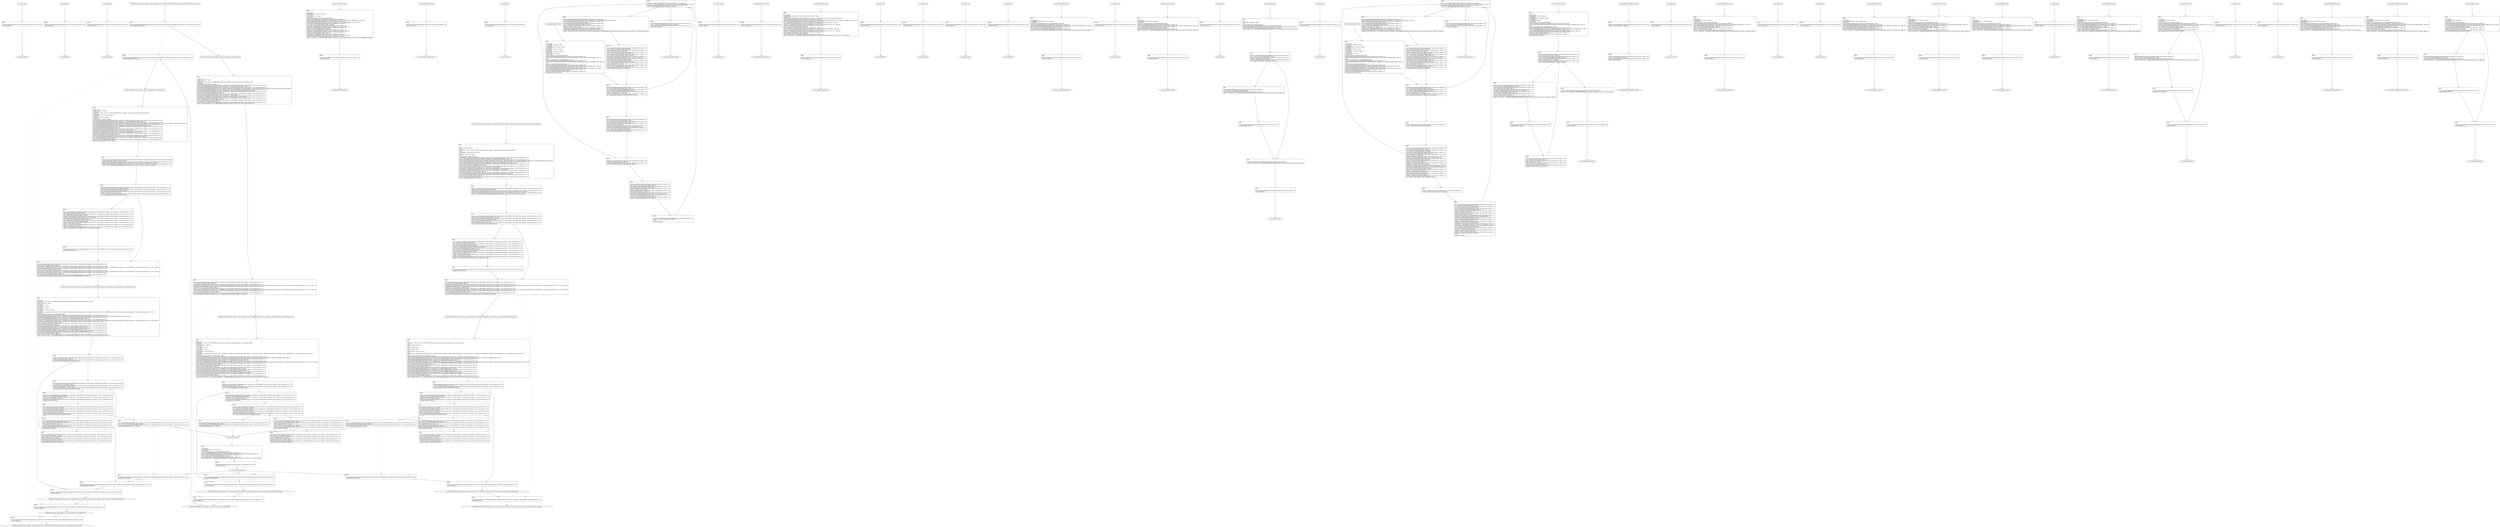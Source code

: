 digraph "icfg graph" {
BBio_ll_good1_end [label="{io_ll_good1_end}"];
BBio_ll_bad6_end [label="{io_ll_bad6_end}"];
BBio_ll_good5_end [label="{io_ll_good5_end}"];
BBCWE606_Unchecked_Loop_Condition__char_environment_67b_ll_CWE606_Unchecked_Loop_Condition__char_environment_67b_goodB2GSink_end [label="{CWE606_Unchecked_Loop_Condition__char_environment_67b_ll_CWE606_Unchecked_Loop_Condition__char_environment_67b_goodB2GSink_end}"];
BBio_ll_printWcharLine_end [label="{io_ll_printWcharLine_end}"];
BBio_ll_globalReturnsFalse_end [label="{io_ll_globalReturnsFalse_end}"];
BBCWE606_Unchecked_Loop_Condition__char_environment_67a_ll_CWE606_Unchecked_Loop_Condition__char_environment_67_good_end [label="{CWE606_Unchecked_Loop_Condition__char_environment_67a_ll_CWE606_Unchecked_Loop_Condition__char_environment_67_good_end}"];
BBio_ll_bad8_end [label="{io_ll_bad8_end}"];
BBio_ll_decodeHexWChars_end [label="{io_ll_decodeHexWChars_end}"];
BBio_ll_good7_end [label="{io_ll_good7_end}"];
BBio_ll_globalReturnsTrue_end [label="{io_ll_globalReturnsTrue_end}"];
BBCWE606_Unchecked_Loop_Condition__char_environment_67a_ll_goodG2B_end [label="{CWE606_Unchecked_Loop_Condition__char_environment_67a_ll_goodG2B_end}"];
BBio_ll_printStructLine_end [label="{io_ll_printStructLine_end}"];
BBio_ll_bad7_end [label="{io_ll_bad7_end}"];
BBio_ll_good6_end [label="{io_ll_good6_end}"];
BBio_ll_bad2_end [label="{io_ll_bad2_end}"];
BBio_ll_bad9_end [label="{io_ll_bad9_end}"];
BBio_ll_printUnsignedLine_end [label="{io_ll_printUnsignedLine_end}"];
BBio_ll_good4_end [label="{io_ll_good4_end}"];
BBio_ll_printSizeTLine_end [label="{io_ll_printSizeTLine_end}"];
BBio_ll_bad5_end [label="{io_ll_bad5_end}"];
BBio_ll_printLine_end [label="{io_ll_printLine_end}"];
BBCWE606_Unchecked_Loop_Condition__char_environment_67b_ll_CWE606_Unchecked_Loop_Condition__char_environment_67b_goodG2BSink_end [label="{CWE606_Unchecked_Loop_Condition__char_environment_67b_ll_CWE606_Unchecked_Loop_Condition__char_environment_67b_goodG2BSink_end}"];
BBio_ll_bad4_end [label="{io_ll_bad4_end}"];
BBio_ll_decodeHexChars_end [label="{io_ll_decodeHexChars_end}"];
BBio_ll_printBytesLine_end [label="{io_ll_printBytesLine_end}"];
BBio_ll_globalReturnsTrueOrFalse_end [label="{io_ll_globalReturnsTrueOrFalse_end}"];
BBio_ll_good3_end [label="{io_ll_good3_end}"];
BBCWE606_Unchecked_Loop_Condition__char_environment_67a_ll_goodB2G_end [label="{CWE606_Unchecked_Loop_Condition__char_environment_67a_ll_goodB2G_end}"];
BBio_ll_printHexCharLine_end [label="{io_ll_printHexCharLine_end}"];
BBio_ll_good9_end [label="{io_ll_good9_end}"];
BBio_ll_bad3_end [label="{io_ll_bad3_end}"];
BBio_ll_printDoubleLine_end [label="{io_ll_printDoubleLine_end}"];
BBio_ll_printShortLine_end [label="{io_ll_printShortLine_end}"];
BBio_ll_printLongLine_end [label="{io_ll_printLongLine_end}"];
BBio_ll_bad1_end [label="{io_ll_bad1_end}"];
BBCWE606_Unchecked_Loop_Condition__char_environment_67a_ll_CWE606_Unchecked_Loop_Condition__char_environment_67_bad_end [label="{CWE606_Unchecked_Loop_Condition__char_environment_67a_ll_CWE606_Unchecked_Loop_Condition__char_environment_67_bad_end}"];
BBio_ll_printFloatLine_end [label="{io_ll_printFloatLine_end}"];
BBio_ll_printWLine_end [label="{io_ll_printWLine_end}"];
BBio_ll_good2_end [label="{io_ll_good2_end}"];
BBio_ll_printIntLine_end [label="{io_ll_printIntLine_end}"];
BBCWE606_Unchecked_Loop_Condition__char_environment_67b_ll_CWE606_Unchecked_Loop_Condition__char_environment_67b_badSink_end [label="{CWE606_Unchecked_Loop_Condition__char_environment_67b_ll_CWE606_Unchecked_Loop_Condition__char_environment_67b_badSink_end}"];
BBio_ll_good8_end [label="{io_ll_good8_end}"];
BBio_ll_printLongLongLine_end [label="{io_ll_printLongLongLine_end}"];
BBio_ll_printHexUnsignedCharLine_end [label="{io_ll_printHexUnsignedCharLine_end}"];
BBio_ll_printSinkLine_end [label="{io_ll_printSinkLine_end}"];
BBio_ll_good1_start [label="{io_ll_good1_start}", shape=record];
io_ll_good1BB69 [label="{BB69:\l\l/home/raoxue/Desktop/MemVerif/workspace/000_109_065/source_code/io.c:187\l
  ret void, !dbg !52\l
}", shape=record];
BBio_ll_bad6_start [label="{io_ll_bad6_start}", shape=record];
io_ll_bad6BB83 [label="{BB83:\l\l/home/raoxue/Desktop/MemVerif/workspace/000_109_065/source_code/io.c:203\l
  ret void, !dbg !52\l
}", shape=record];
BBio_ll_good5_start [label="{io_ll_good5_start}", shape=record];
io_ll_good5BB73 [label="{BB73:\l\l/home/raoxue/Desktop/MemVerif/workspace/000_109_065/source_code/io.c:191\l
  ret void, !dbg !52\l
}", shape=record];
BBCWE606_Unchecked_Loop_Condition__char_environment_67b_ll_CWE606_Unchecked_Loop_Condition__char_environment_67b_goodB2GSink_start [label="{CWE606_Unchecked_Loop_Condition__char_environment_67b_ll_CWE606_Unchecked_Loop_Condition__char_environment_67b_goodB2GSink_start}", shape=record];
CWE606_Unchecked_Loop_Condition__char_environment_67b_ll_CWE606_Unchecked_Loop_Condition__char_environment_67b_goodB2GSinkBB18 [label="{BB18:\l\l/:93744232\l
  %myStruct = alloca %struct._CWE606_Unchecked_Loop_Condition__char_environment_67_structType, align 8\l
/:93744232\l
  %data = alloca i8*, align 8\l
/:93744232\l
  %i = alloca i32, align 4\l
/:93744232\l
  %n = alloca i32, align 4\l
/:93744232\l
  %intVariable = alloca i32, align 4\l
/:93744232\l
  %coerce.dive = getelementptr inbounds %struct._CWE606_Unchecked_Loop_Condition__char_environment_67_structType, %struct._CWE606_Unchecked_Loop_Condition__char_environment_67_structType* %myStruct, i32 0, i32 0\l
/:93744232\l
  store i8* %myStruct.coerce, i8** %coerce.dive, align 8\l
/home/raoxue/Desktop/MemVerif/workspace/000_109_065/source_code/CWE606_Unchecked_Loop_Condition__char_environment_67b.c:85\l
  call void @llvm.dbg.declare(metadata %struct._CWE606_Unchecked_Loop_Condition__char_environment_67_structType* %myStruct, metadata !96, metadata !DIExpression()), !dbg !97\l
/home/raoxue/Desktop/MemVerif/workspace/000_109_065/source_code/CWE606_Unchecked_Loop_Condition__char_environment_67b.c:87\l
  call void @llvm.dbg.declare(metadata i8** %data, metadata !98, metadata !DIExpression()), !dbg !99\l
/home/raoxue/Desktop/MemVerif/workspace/000_109_065/source_code/CWE606_Unchecked_Loop_Condition__char_environment_67b.c:87\l
  %structFirst = getelementptr inbounds %struct._CWE606_Unchecked_Loop_Condition__char_environment_67_structType, %struct._CWE606_Unchecked_Loop_Condition__char_environment_67_structType* %myStruct, i32 0, i32 0, !dbg !20\l
/home/raoxue/Desktop/MemVerif/workspace/000_109_065/source_code/CWE606_Unchecked_Loop_Condition__char_environment_67b.c:87\l
  %0 = load i8*, i8** %structFirst, align 8, !dbg !20\l
/home/raoxue/Desktop/MemVerif/workspace/000_109_065/source_code/CWE606_Unchecked_Loop_Condition__char_environment_67b.c:87\l
  store i8* %0, i8** %data, align 8, !dbg !19\l
/home/raoxue/Desktop/MemVerif/workspace/000_109_065/source_code/CWE606_Unchecked_Loop_Condition__char_environment_67b.c:89\l
  call void @llvm.dbg.declare(metadata i32* %i, metadata !101, metadata !DIExpression()), !dbg !103\l
/home/raoxue/Desktop/MemVerif/workspace/000_109_065/source_code/CWE606_Unchecked_Loop_Condition__char_environment_67b.c:89\l
  call void @llvm.dbg.declare(metadata i32* %n, metadata !104, metadata !DIExpression()), !dbg !105\l
/home/raoxue/Desktop/MemVerif/workspace/000_109_065/source_code/CWE606_Unchecked_Loop_Condition__char_environment_67b.c:89\l
  call void @llvm.dbg.declare(metadata i32* %intVariable, metadata !106, metadata !DIExpression()), !dbg !107\l
/home/raoxue/Desktop/MemVerif/workspace/000_109_065/source_code/CWE606_Unchecked_Loop_Condition__char_environment_67b.c:90\l
  %1 = load i8*, i8** %data, align 8, !dbg !29\l
/home/raoxue/Desktop/MemVerif/workspace/000_109_065/source_code/CWE606_Unchecked_Loop_Condition__char_environment_67b.c:90\l
  %call = call i32 (i8*, i8*, ...) @__isoc99_sscanf(i8* %1, i8* getelementptr inbounds ([3 x i8], [3 x i8]* @.str, i64 0, i64 0), i32* %n) #4, !dbg !31\l
}", shape=record];
CWE606_Unchecked_Loop_Condition__char_environment_67b_ll_CWE606_Unchecked_Loop_Condition__char_environment_67b_goodB2GSinkBB18 [label="{BB18:\l\l/:93744232\l
  %myStruct = alloca %struct._CWE606_Unchecked_Loop_Condition__char_environment_67_structType, align 8\l
/:93744232\l
  %data = alloca i8*, align 8\l
/:93744232\l
  %i = alloca i32, align 4\l
/:93744232\l
  %n = alloca i32, align 4\l
/:93744232\l
  %intVariable = alloca i32, align 4\l
/:93744232\l
  %coerce.dive = getelementptr inbounds %struct._CWE606_Unchecked_Loop_Condition__char_environment_67_structType, %struct._CWE606_Unchecked_Loop_Condition__char_environment_67_structType* %myStruct, i32 0, i32 0\l
/:93744232\l
  store i8* %myStruct.coerce, i8** %coerce.dive, align 8\l
/home/raoxue/Desktop/MemVerif/workspace/000_109_065/source_code/CWE606_Unchecked_Loop_Condition__char_environment_67b.c:85\l
  call void @llvm.dbg.declare(metadata %struct._CWE606_Unchecked_Loop_Condition__char_environment_67_structType* %myStruct, metadata !96, metadata !DIExpression()), !dbg !97\l
/home/raoxue/Desktop/MemVerif/workspace/000_109_065/source_code/CWE606_Unchecked_Loop_Condition__char_environment_67b.c:87\l
  call void @llvm.dbg.declare(metadata i8** %data, metadata !98, metadata !DIExpression()), !dbg !99\l
/home/raoxue/Desktop/MemVerif/workspace/000_109_065/source_code/CWE606_Unchecked_Loop_Condition__char_environment_67b.c:87\l
  %structFirst = getelementptr inbounds %struct._CWE606_Unchecked_Loop_Condition__char_environment_67_structType, %struct._CWE606_Unchecked_Loop_Condition__char_environment_67_structType* %myStruct, i32 0, i32 0, !dbg !20\l
/home/raoxue/Desktop/MemVerif/workspace/000_109_065/source_code/CWE606_Unchecked_Loop_Condition__char_environment_67b.c:87\l
  %0 = load i8*, i8** %structFirst, align 8, !dbg !20\l
/home/raoxue/Desktop/MemVerif/workspace/000_109_065/source_code/CWE606_Unchecked_Loop_Condition__char_environment_67b.c:87\l
  store i8* %0, i8** %data, align 8, !dbg !19\l
/home/raoxue/Desktop/MemVerif/workspace/000_109_065/source_code/CWE606_Unchecked_Loop_Condition__char_environment_67b.c:89\l
  call void @llvm.dbg.declare(metadata i32* %i, metadata !101, metadata !DIExpression()), !dbg !103\l
/home/raoxue/Desktop/MemVerif/workspace/000_109_065/source_code/CWE606_Unchecked_Loop_Condition__char_environment_67b.c:89\l
  call void @llvm.dbg.declare(metadata i32* %n, metadata !104, metadata !DIExpression()), !dbg !105\l
/home/raoxue/Desktop/MemVerif/workspace/000_109_065/source_code/CWE606_Unchecked_Loop_Condition__char_environment_67b.c:89\l
  call void @llvm.dbg.declare(metadata i32* %intVariable, metadata !106, metadata !DIExpression()), !dbg !107\l
/home/raoxue/Desktop/MemVerif/workspace/000_109_065/source_code/CWE606_Unchecked_Loop_Condition__char_environment_67b.c:90\l
  %1 = load i8*, i8** %data, align 8, !dbg !29\l
/home/raoxue/Desktop/MemVerif/workspace/000_109_065/source_code/CWE606_Unchecked_Loop_Condition__char_environment_67b.c:90\l
  %call = call i32 (i8*, i8*, ...) @__isoc99_sscanf(i8* %1, i8* getelementptr inbounds ([3 x i8], [3 x i8]* @.str, i64 0, i64 0), i32* %n) #4, !dbg !31\l
}", shape=record];
CWE606_Unchecked_Loop_Condition__char_environment_67b_ll_CWE606_Unchecked_Loop_Condition__char_environment_67b_goodB2GSinkBB19 [label="{BB19:\l\l/home/raoxue/Desktop/MemVerif/workspace/000_109_065/source_code/CWE606_Unchecked_Loop_Condition__char_environment_67b.c:90\l
  %cmp = icmp eq i32 %call, 1, !dbg !32\l
/home/raoxue/Desktop/MemVerif/workspace/000_109_065/source_code/CWE606_Unchecked_Loop_Condition__char_environment_67b.c:90\l
  br i1 %cmp, label %if.then, label %if.end5, !dbg !33\l
}", shape=record];
CWE606_Unchecked_Loop_Condition__char_environment_67b_ll_CWE606_Unchecked_Loop_Condition__char_environment_67b_goodB2GSinkBB20 [label="{BB20:\l\l/home/raoxue/Desktop/MemVerif/workspace/000_109_065/source_code/CWE606_Unchecked_Loop_Condition__char_environment_67b.c:93\l
  %2 = load i32, i32* %n, align 4, !dbg !34\l
/home/raoxue/Desktop/MemVerif/workspace/000_109_065/source_code/CWE606_Unchecked_Loop_Condition__char_environment_67b.c:93\l
  %cmp1 = icmp slt i32 %2, 10000, !dbg !37\l
/home/raoxue/Desktop/MemVerif/workspace/000_109_065/source_code/CWE606_Unchecked_Loop_Condition__char_environment_67b.c:93\l
  br i1 %cmp1, label %if.then2, label %if.end, !dbg !38\l
}", shape=record];
CWE606_Unchecked_Loop_Condition__char_environment_67b_ll_CWE606_Unchecked_Loop_Condition__char_environment_67b_goodB2GSinkBB22 [label="{BB22:\l\l/home/raoxue/Desktop/MemVerif/workspace/000_109_065/source_code/CWE606_Unchecked_Loop_Condition__char_environment_67b.c:95\l
  store i32 0, i32* %intVariable, align 4, !dbg !39\l
/home/raoxue/Desktop/MemVerif/workspace/000_109_065/source_code/CWE606_Unchecked_Loop_Condition__char_environment_67b.c:96\l
  store i32 0, i32* %i, align 4, !dbg !41\l
/home/raoxue/Desktop/MemVerif/workspace/000_109_065/source_code/CWE606_Unchecked_Loop_Condition__char_environment_67b.c:96\l
  br label %for.cond, !dbg !43\l
}", shape=record];
CWE606_Unchecked_Loop_Condition__char_environment_67b_ll_CWE606_Unchecked_Loop_Condition__char_environment_67b_goodB2GSinkBB24 [label="{BB24:\l\l/home/raoxue/Desktop/MemVerif/workspace/000_109_065/source_code/CWE606_Unchecked_Loop_Condition__char_environment_67b.c:96\l
  %3 = load i32, i32* %i, align 4, !dbg !44\l
/home/raoxue/Desktop/MemVerif/workspace/000_109_065/source_code/CWE606_Unchecked_Loop_Condition__char_environment_67b.c:96\l
  %4 = load i32, i32* %n, align 4, !dbg !46\l
/home/raoxue/Desktop/MemVerif/workspace/000_109_065/source_code/CWE606_Unchecked_Loop_Condition__char_environment_67b.c:96\l
  %cmp3 = icmp slt i32 %3, %4, !dbg !47\l
/home/raoxue/Desktop/MemVerif/workspace/000_109_065/source_code/CWE606_Unchecked_Loop_Condition__char_environment_67b.c:96\l
  br i1 %cmp3, label %for.body, label %for.end, !dbg !48\l
}", shape=record];
CWE606_Unchecked_Loop_Condition__char_environment_67b_ll_CWE606_Unchecked_Loop_Condition__char_environment_67b_goodB2GSinkBB25 [label="{BB25:\l\l/home/raoxue/Desktop/MemVerif/workspace/000_109_065/source_code/CWE606_Unchecked_Loop_Condition__char_environment_67b.c:99\l
  %5 = load i32, i32* %intVariable, align 4, !dbg !49\l
/home/raoxue/Desktop/MemVerif/workspace/000_109_065/source_code/CWE606_Unchecked_Loop_Condition__char_environment_67b.c:99\l
  %inc = add nsw i32 %5, 1, !dbg !49\l
/home/raoxue/Desktop/MemVerif/workspace/000_109_065/source_code/CWE606_Unchecked_Loop_Condition__char_environment_67b.c:99\l
  store i32 %inc, i32* %intVariable, align 4, !dbg !49\l
/home/raoxue/Desktop/MemVerif/workspace/000_109_065/source_code/CWE606_Unchecked_Loop_Condition__char_environment_67b.c:100\l
  br label %for.inc, !dbg !51\l
}", shape=record];
CWE606_Unchecked_Loop_Condition__char_environment_67b_ll_CWE606_Unchecked_Loop_Condition__char_environment_67b_goodB2GSinkBB27 [label="{BB27:\l\l/home/raoxue/Desktop/MemVerif/workspace/000_109_065/source_code/CWE606_Unchecked_Loop_Condition__char_environment_67b.c:96\l
  %6 = load i32, i32* %i, align 4, !dbg !52\l
/home/raoxue/Desktop/MemVerif/workspace/000_109_065/source_code/CWE606_Unchecked_Loop_Condition__char_environment_67b.c:96\l
  %inc4 = add nsw i32 %6, 1, !dbg !52\l
/home/raoxue/Desktop/MemVerif/workspace/000_109_065/source_code/CWE606_Unchecked_Loop_Condition__char_environment_67b.c:96\l
  store i32 %inc4, i32* %i, align 4, !dbg !52\l
/home/raoxue/Desktop/MemVerif/workspace/000_109_065/source_code/CWE606_Unchecked_Loop_Condition__char_environment_67b.c:96\l
  br label %for.cond, !dbg !53, !llvm.loop !54\l
}", shape=record];
CWE606_Unchecked_Loop_Condition__char_environment_67b_ll_CWE606_Unchecked_Loop_Condition__char_environment_67b_goodB2GSinkBB26 [label="{BB26:\l\l/home/raoxue/Desktop/MemVerif/workspace/000_109_065/source_code/CWE606_Unchecked_Loop_Condition__char_environment_67b.c:101\l
  %7 = load i32, i32* %intVariable, align 4, !dbg !57\l
/home/raoxue/Desktop/MemVerif/workspace/000_109_065/source_code/CWE606_Unchecked_Loop_Condition__char_environment_67b.c:101\l
  call void @printIntLine(i32 %7), !dbg !58\l
}", shape=record];
CWE606_Unchecked_Loop_Condition__char_environment_67b_ll_CWE606_Unchecked_Loop_Condition__char_environment_67b_goodB2GSinkBB26 [label="{BB26:\l\l/home/raoxue/Desktop/MemVerif/workspace/000_109_065/source_code/CWE606_Unchecked_Loop_Condition__char_environment_67b.c:101\l
  %7 = load i32, i32* %intVariable, align 4, !dbg !57\l
/home/raoxue/Desktop/MemVerif/workspace/000_109_065/source_code/CWE606_Unchecked_Loop_Condition__char_environment_67b.c:101\l
  call void @printIntLine(i32 %7), !dbg !58\l
}", shape=record];
CWE606_Unchecked_Loop_Condition__char_environment_67b_ll_CWE606_Unchecked_Loop_Condition__char_environment_67b_goodB2GSinkBB28 [label="{BB28:\l\l/home/raoxue/Desktop/MemVerif/workspace/000_109_065/source_code/CWE606_Unchecked_Loop_Condition__char_environment_67b.c:102\l
  br label %if.end, !dbg !59\l
}", shape=record];
CWE606_Unchecked_Loop_Condition__char_environment_67b_ll_CWE606_Unchecked_Loop_Condition__char_environment_67b_goodB2GSinkBB23 [label="{BB23:\l\l/home/raoxue/Desktop/MemVerif/workspace/000_109_065/source_code/CWE606_Unchecked_Loop_Condition__char_environment_67b.c:103\l
  br label %if.end5, !dbg !60\l
}", shape=record];
CWE606_Unchecked_Loop_Condition__char_environment_67b_ll_CWE606_Unchecked_Loop_Condition__char_environment_67b_goodB2GSinkBB21 [label="{BB21:\l\l/home/raoxue/Desktop/MemVerif/workspace/000_109_065/source_code/CWE606_Unchecked_Loop_Condition__char_environment_67b.c:105\l
  ret void, !dbg !61\l
}", shape=record];
BBio_ll_printWcharLine_start [label="{io_ll_printWcharLine_start}", shape=record];
io_ll_printWcharLineBB28 [label="{BB28:\l\l/:948516864\l
  %wideChar.addr = alloca i32, align 4\l
/:948516864\l
  %s = alloca [2 x i32], align 4\l
/:948516864\l
  store i32 %wideChar, i32* %wideChar.addr, align 4\l
/home/raoxue/Desktop/MemVerif/workspace/000_109_065/source_code/io.c:70\l
  call void @llvm.dbg.declare(metadata i32* %wideChar.addr, metadata !162, metadata !DIExpression()), !dbg !163\l
/home/raoxue/Desktop/MemVerif/workspace/000_109_065/source_code/io.c:74\l
  call void @llvm.dbg.declare(metadata [2 x i32]* %s, metadata !164, metadata !DIExpression()), !dbg !168\l
/home/raoxue/Desktop/MemVerif/workspace/000_109_065/source_code/io.c:75\l
  %0 = load i32, i32* %wideChar.addr, align 4, !dbg !61\l
/home/raoxue/Desktop/MemVerif/workspace/000_109_065/source_code/io.c:75\l
  %arrayidx = getelementptr inbounds [2 x i32], [2 x i32]* %s, i64 0, i64 0, !dbg !62\l
/home/raoxue/Desktop/MemVerif/workspace/000_109_065/source_code/io.c:75\l
  store i32 %0, i32* %arrayidx, align 4, !dbg !63\l
/home/raoxue/Desktop/MemVerif/workspace/000_109_065/source_code/io.c:76\l
  %arrayidx1 = getelementptr inbounds [2 x i32], [2 x i32]* %s, i64 0, i64 1, !dbg !64\l
/home/raoxue/Desktop/MemVerif/workspace/000_109_065/source_code/io.c:76\l
  store i32 0, i32* %arrayidx1, align 4, !dbg !65\l
/home/raoxue/Desktop/MemVerif/workspace/000_109_065/source_code/io.c:77\l
  %arraydecay = getelementptr inbounds [2 x i32], [2 x i32]* %s, i64 0, i64 0, !dbg !66\l
/home/raoxue/Desktop/MemVerif/workspace/000_109_065/source_code/io.c:77\l
  %call = call i32 (i8*, ...) @printf(i8* getelementptr inbounds ([5 x i8], [5 x i8]* @.str.10, i64 0, i64 0), i32* %arraydecay), !dbg !67\l
}", shape=record];
io_ll_printWcharLineBB28 [label="{BB28:\l\l/:948516864\l
  %wideChar.addr = alloca i32, align 4\l
/:948516864\l
  %s = alloca [2 x i32], align 4\l
/:948516864\l
  store i32 %wideChar, i32* %wideChar.addr, align 4\l
/home/raoxue/Desktop/MemVerif/workspace/000_109_065/source_code/io.c:70\l
  call void @llvm.dbg.declare(metadata i32* %wideChar.addr, metadata !162, metadata !DIExpression()), !dbg !163\l
/home/raoxue/Desktop/MemVerif/workspace/000_109_065/source_code/io.c:74\l
  call void @llvm.dbg.declare(metadata [2 x i32]* %s, metadata !164, metadata !DIExpression()), !dbg !168\l
/home/raoxue/Desktop/MemVerif/workspace/000_109_065/source_code/io.c:75\l
  %0 = load i32, i32* %wideChar.addr, align 4, !dbg !61\l
/home/raoxue/Desktop/MemVerif/workspace/000_109_065/source_code/io.c:75\l
  %arrayidx = getelementptr inbounds [2 x i32], [2 x i32]* %s, i64 0, i64 0, !dbg !62\l
/home/raoxue/Desktop/MemVerif/workspace/000_109_065/source_code/io.c:75\l
  store i32 %0, i32* %arrayidx, align 4, !dbg !63\l
/home/raoxue/Desktop/MemVerif/workspace/000_109_065/source_code/io.c:76\l
  %arrayidx1 = getelementptr inbounds [2 x i32], [2 x i32]* %s, i64 0, i64 1, !dbg !64\l
/home/raoxue/Desktop/MemVerif/workspace/000_109_065/source_code/io.c:76\l
  store i32 0, i32* %arrayidx1, align 4, !dbg !65\l
/home/raoxue/Desktop/MemVerif/workspace/000_109_065/source_code/io.c:77\l
  %arraydecay = getelementptr inbounds [2 x i32], [2 x i32]* %s, i64 0, i64 0, !dbg !66\l
/home/raoxue/Desktop/MemVerif/workspace/000_109_065/source_code/io.c:77\l
  %call = call i32 (i8*, ...) @printf(i8* getelementptr inbounds ([5 x i8], [5 x i8]* @.str.10, i64 0, i64 0), i32* %arraydecay), !dbg !67\l
}", shape=record];
io_ll_printWcharLineBB29 [label="{BB29:\l\l/home/raoxue/Desktop/MemVerif/workspace/000_109_065/source_code/io.c:78\l
  ret void, !dbg !68\l
}", shape=record];
BBio_ll_globalReturnsFalse_start [label="{io_ll_globalReturnsFalse_start}", shape=record];
io_ll_globalReturnsFalseBB66 [label="{BB66:\l\l/home/raoxue/Desktop/MemVerif/workspace/000_109_065/source_code/io.c:163\l
  ret i32 0, !dbg !52\l
}", shape=record];
BBCWE606_Unchecked_Loop_Condition__char_environment_67a_ll_CWE606_Unchecked_Loop_Condition__char_environment_67_good_start [label="{CWE606_Unchecked_Loop_Condition__char_environment_67a_ll_CWE606_Unchecked_Loop_Condition__char_environment_67_good_start}", shape=record];
CWE606_Unchecked_Loop_Condition__char_environment_67a_ll_CWE606_Unchecked_Loop_Condition__char_environment_67_goodBB17 [label="{BB17:\l\l/home/raoxue/Desktop/MemVerif/workspace/000_109_065/source_code/CWE606_Unchecked_Loop_Condition__char_environment_67a.c:104\l
  call void @goodG2B(), !dbg !12\l
}", shape=record];
CWE606_Unchecked_Loop_Condition__char_environment_67a_ll_CWE606_Unchecked_Loop_Condition__char_environment_67_goodBB17 [label="{BB17:\l\l/home/raoxue/Desktop/MemVerif/workspace/000_109_065/source_code/CWE606_Unchecked_Loop_Condition__char_environment_67a.c:104\l
  call void @goodG2B(), !dbg !12\l
}", shape=record];
CWE606_Unchecked_Loop_Condition__char_environment_67a_ll_CWE606_Unchecked_Loop_Condition__char_environment_67_goodBB18 [label="{BB18:\l\l/home/raoxue/Desktop/MemVerif/workspace/000_109_065/source_code/CWE606_Unchecked_Loop_Condition__char_environment_67a.c:105\l
  call void @goodB2G(), !dbg !13\l
}", shape=record];
CWE606_Unchecked_Loop_Condition__char_environment_67a_ll_CWE606_Unchecked_Loop_Condition__char_environment_67_goodBB18 [label="{BB18:\l\l/home/raoxue/Desktop/MemVerif/workspace/000_109_065/source_code/CWE606_Unchecked_Loop_Condition__char_environment_67a.c:105\l
  call void @goodB2G(), !dbg !13\l
}", shape=record];
CWE606_Unchecked_Loop_Condition__char_environment_67a_ll_CWE606_Unchecked_Loop_Condition__char_environment_67_goodBB19 [label="{BB19:\l\l/home/raoxue/Desktop/MemVerif/workspace/000_109_065/source_code/CWE606_Unchecked_Loop_Condition__char_environment_67a.c:106\l
  ret void, !dbg !14\l
}", shape=record];
BBio_ll_bad8_start [label="{io_ll_bad8_start}", shape=record];
io_ll_bad8BB85 [label="{BB85:\l\l/home/raoxue/Desktop/MemVerif/workspace/000_109_065/source_code/io.c:205\l
  ret void, !dbg !52\l
}", shape=record];
BBio_ll_decodeHexWChars_start [label="{io_ll_decodeHexWChars_start}", shape=record];
io_ll_decodeHexWCharsBB55 [label="{BB55:\l\l/:113424968\l
  %bytes.addr = alloca i8*, align 8\l
/:113424968\l
  %numBytes.addr = alloca i64, align 8\l
/:113424968\l
  %hex.addr = alloca i32*, align 8\l
/:113424968\l
  %numWritten = alloca i64, align 8\l
/:113424968\l
  %byte = alloca i32, align 4\l
/:113424968\l
  store i8* %bytes, i8** %bytes.addr, align 8\l
/home/raoxue/Desktop/MemVerif/workspace/000_109_065/source_code/io.c:135\l
  call void @llvm.dbg.declare(metadata i8** %bytes.addr, metadata !290, metadata !DIExpression()), !dbg !291\l
/:135\l
  store i64 %numBytes, i64* %numBytes.addr, align 8\l
/home/raoxue/Desktop/MemVerif/workspace/000_109_065/source_code/io.c:135\l
  call void @llvm.dbg.declare(metadata i64* %numBytes.addr, metadata !292, metadata !DIExpression()), !dbg !293\l
/:135\l
  store i32* %hex, i32** %hex.addr, align 8\l
/home/raoxue/Desktop/MemVerif/workspace/000_109_065/source_code/io.c:135\l
  call void @llvm.dbg.declare(metadata i32** %hex.addr, metadata !294, metadata !DIExpression()), !dbg !295\l
/home/raoxue/Desktop/MemVerif/workspace/000_109_065/source_code/io.c:137\l
  call void @llvm.dbg.declare(metadata i64* %numWritten, metadata !296, metadata !DIExpression()), !dbg !297\l
/home/raoxue/Desktop/MemVerif/workspace/000_109_065/source_code/io.c:137\l
  store i64 0, i64* %numWritten, align 8, !dbg !65\l
/home/raoxue/Desktop/MemVerif/workspace/000_109_065/source_code/io.c:143\l
  br label %while.cond, !dbg !66\l
}", shape=record];
io_ll_decodeHexWCharsBB56 [label="{BB56:\l\l/home/raoxue/Desktop/MemVerif/workspace/000_109_065/source_code/io.c:143\l
  %0 = load i64, i64* %numWritten, align 8, !dbg !67\l
/home/raoxue/Desktop/MemVerif/workspace/000_109_065/source_code/io.c:143\l
  %1 = load i64, i64* %numBytes.addr, align 8, !dbg !68\l
/home/raoxue/Desktop/MemVerif/workspace/000_109_065/source_code/io.c:143\l
  %cmp = icmp ult i64 %0, %1, !dbg !69\l
/home/raoxue/Desktop/MemVerif/workspace/000_109_065/source_code/io.c:143\l
  br i1 %cmp, label %land.lhs.true, label %land.end, !dbg !70\l
}", shape=record];
io_ll_decodeHexWCharsBB57 [label="{BB57:\l\l/home/raoxue/Desktop/MemVerif/workspace/000_109_065/source_code/io.c:143\l
  %2 = load i32*, i32** %hex.addr, align 8, !dbg !71\l
/home/raoxue/Desktop/MemVerif/workspace/000_109_065/source_code/io.c:143\l
  %3 = load i64, i64* %numWritten, align 8, !dbg !72\l
/home/raoxue/Desktop/MemVerif/workspace/000_109_065/source_code/io.c:143\l
  %mul = mul i64 2, %3, !dbg !73\l
/home/raoxue/Desktop/MemVerif/workspace/000_109_065/source_code/io.c:143\l
  %arrayidx = getelementptr inbounds i32, i32* %2, i64 %mul, !dbg !71\l
/home/raoxue/Desktop/MemVerif/workspace/000_109_065/source_code/io.c:143\l
  %4 = load i32, i32* %arrayidx, align 4, !dbg !71\l
/home/raoxue/Desktop/MemVerif/workspace/000_109_065/source_code/io.c:143\l
  %call = call i32 @iswxdigit(i32 %4) #5, !dbg !74\l
}", shape=record];
io_ll_decodeHexWCharsBB57 [label="{BB57:\l\l/home/raoxue/Desktop/MemVerif/workspace/000_109_065/source_code/io.c:143\l
  %2 = load i32*, i32** %hex.addr, align 8, !dbg !71\l
/home/raoxue/Desktop/MemVerif/workspace/000_109_065/source_code/io.c:143\l
  %3 = load i64, i64* %numWritten, align 8, !dbg !72\l
/home/raoxue/Desktop/MemVerif/workspace/000_109_065/source_code/io.c:143\l
  %mul = mul i64 2, %3, !dbg !73\l
/home/raoxue/Desktop/MemVerif/workspace/000_109_065/source_code/io.c:143\l
  %arrayidx = getelementptr inbounds i32, i32* %2, i64 %mul, !dbg !71\l
/home/raoxue/Desktop/MemVerif/workspace/000_109_065/source_code/io.c:143\l
  %4 = load i32, i32* %arrayidx, align 4, !dbg !71\l
/home/raoxue/Desktop/MemVerif/workspace/000_109_065/source_code/io.c:143\l
  %call = call i32 @iswxdigit(i32 %4) #5, !dbg !74\l
}", shape=record];
io_ll_decodeHexWCharsBB59 [label="{BB59:\l\l/home/raoxue/Desktop/MemVerif/workspace/000_109_065/source_code/io.c:143\l
  %tobool = icmp ne i32 %call, 0, !dbg !74\l
/home/raoxue/Desktop/MemVerif/workspace/000_109_065/source_code/io.c:143\l
  br i1 %tobool, label %land.rhs, label %land.end, !dbg !75\l
}", shape=record];
io_ll_decodeHexWCharsBB60 [label="{BB60:\l\l/home/raoxue/Desktop/MemVerif/workspace/000_109_065/source_code/io.c:143\l
  %5 = load i32*, i32** %hex.addr, align 8, !dbg !76\l
/home/raoxue/Desktop/MemVerif/workspace/000_109_065/source_code/io.c:143\l
  %6 = load i64, i64* %numWritten, align 8, !dbg !77\l
/home/raoxue/Desktop/MemVerif/workspace/000_109_065/source_code/io.c:143\l
  %mul1 = mul i64 2, %6, !dbg !78\l
/home/raoxue/Desktop/MemVerif/workspace/000_109_065/source_code/io.c:143\l
  %add = add i64 %mul1, 1, !dbg !79\l
/home/raoxue/Desktop/MemVerif/workspace/000_109_065/source_code/io.c:143\l
  %arrayidx2 = getelementptr inbounds i32, i32* %5, i64 %add, !dbg !76\l
/home/raoxue/Desktop/MemVerif/workspace/000_109_065/source_code/io.c:143\l
  %7 = load i32, i32* %arrayidx2, align 4, !dbg !76\l
/home/raoxue/Desktop/MemVerif/workspace/000_109_065/source_code/io.c:143\l
  %call3 = call i32 @iswxdigit(i32 %7) #5, !dbg !80\l
}", shape=record];
io_ll_decodeHexWCharsBB60 [label="{BB60:\l\l/home/raoxue/Desktop/MemVerif/workspace/000_109_065/source_code/io.c:143\l
  %5 = load i32*, i32** %hex.addr, align 8, !dbg !76\l
/home/raoxue/Desktop/MemVerif/workspace/000_109_065/source_code/io.c:143\l
  %6 = load i64, i64* %numWritten, align 8, !dbg !77\l
/home/raoxue/Desktop/MemVerif/workspace/000_109_065/source_code/io.c:143\l
  %mul1 = mul i64 2, %6, !dbg !78\l
/home/raoxue/Desktop/MemVerif/workspace/000_109_065/source_code/io.c:143\l
  %add = add i64 %mul1, 1, !dbg !79\l
/home/raoxue/Desktop/MemVerif/workspace/000_109_065/source_code/io.c:143\l
  %arrayidx2 = getelementptr inbounds i32, i32* %5, i64 %add, !dbg !76\l
/home/raoxue/Desktop/MemVerif/workspace/000_109_065/source_code/io.c:143\l
  %7 = load i32, i32* %arrayidx2, align 4, !dbg !76\l
/home/raoxue/Desktop/MemVerif/workspace/000_109_065/source_code/io.c:143\l
  %call3 = call i32 @iswxdigit(i32 %7) #5, !dbg !80\l
}", shape=record];
io_ll_decodeHexWCharsBB61 [label="{BB61:\l\l/home/raoxue/Desktop/MemVerif/workspace/000_109_065/source_code/io.c:143\l
  %tobool4 = icmp ne i32 %call3, 0, !dbg !75\l
/:143\l
  br label %land.end\l
}", shape=record];
io_ll_decodeHexWCharsBB58 [label="{BB58:\l\l/home/raoxue/Desktop/MemVerif/workspace/000_109_065/source_code/io.c:0\l
  %8 = phi i1 [ false, %land.lhs.true ], [ false, %while.cond ], [ %tobool4, %land.rhs ], !dbg !81\l
/home/raoxue/Desktop/MemVerif/workspace/000_109_065/source_code/io.c:143\l
  br i1 %8, label %while.body, label %while.end, !dbg !66\l
}", shape=record];
io_ll_decodeHexWCharsBB62 [label="{BB62:\l\l/home/raoxue/Desktop/MemVerif/workspace/000_109_065/source_code/io.c:145\l
  call void @llvm.dbg.declare(metadata i32* %byte, metadata !314, metadata !DIExpression()), !dbg !316\l
/home/raoxue/Desktop/MemVerif/workspace/000_109_065/source_code/io.c:146\l
  %9 = load i32*, i32** %hex.addr, align 8, !dbg !85\l
/home/raoxue/Desktop/MemVerif/workspace/000_109_065/source_code/io.c:146\l
  %10 = load i64, i64* %numWritten, align 8, !dbg !86\l
/home/raoxue/Desktop/MemVerif/workspace/000_109_065/source_code/io.c:146\l
  %mul5 = mul i64 2, %10, !dbg !87\l
/home/raoxue/Desktop/MemVerif/workspace/000_109_065/source_code/io.c:146\l
  %arrayidx6 = getelementptr inbounds i32, i32* %9, i64 %mul5, !dbg !85\l
/home/raoxue/Desktop/MemVerif/workspace/000_109_065/source_code/io.c:146\l
  %call7 = call i32 (i32*, i32*, ...) @__isoc99_swscanf(i32* %arrayidx6, i32* getelementptr inbounds ([5 x i32], [5 x i32]* @.str.16, i64 0, i64 0), i32* %byte) #5, !dbg !88\l
}", shape=record];
io_ll_decodeHexWCharsBB62 [label="{BB62:\l\l/home/raoxue/Desktop/MemVerif/workspace/000_109_065/source_code/io.c:145\l
  call void @llvm.dbg.declare(metadata i32* %byte, metadata !314, metadata !DIExpression()), !dbg !316\l
/home/raoxue/Desktop/MemVerif/workspace/000_109_065/source_code/io.c:146\l
  %9 = load i32*, i32** %hex.addr, align 8, !dbg !85\l
/home/raoxue/Desktop/MemVerif/workspace/000_109_065/source_code/io.c:146\l
  %10 = load i64, i64* %numWritten, align 8, !dbg !86\l
/home/raoxue/Desktop/MemVerif/workspace/000_109_065/source_code/io.c:146\l
  %mul5 = mul i64 2, %10, !dbg !87\l
/home/raoxue/Desktop/MemVerif/workspace/000_109_065/source_code/io.c:146\l
  %arrayidx6 = getelementptr inbounds i32, i32* %9, i64 %mul5, !dbg !85\l
/home/raoxue/Desktop/MemVerif/workspace/000_109_065/source_code/io.c:146\l
  %call7 = call i32 (i32*, i32*, ...) @__isoc99_swscanf(i32* %arrayidx6, i32* getelementptr inbounds ([5 x i32], [5 x i32]* @.str.16, i64 0, i64 0), i32* %byte) #5, !dbg !88\l
}", shape=record];
io_ll_decodeHexWCharsBB64 [label="{BB64:\l\l/home/raoxue/Desktop/MemVerif/workspace/000_109_065/source_code/io.c:147\l
  %11 = load i32, i32* %byte, align 4, !dbg !89\l
/home/raoxue/Desktop/MemVerif/workspace/000_109_065/source_code/io.c:147\l
  %conv = trunc i32 %11 to i8, !dbg !90\l
/home/raoxue/Desktop/MemVerif/workspace/000_109_065/source_code/io.c:147\l
  %12 = load i8*, i8** %bytes.addr, align 8, !dbg !91\l
/home/raoxue/Desktop/MemVerif/workspace/000_109_065/source_code/io.c:147\l
  %13 = load i64, i64* %numWritten, align 8, !dbg !92\l
/home/raoxue/Desktop/MemVerif/workspace/000_109_065/source_code/io.c:147\l
  %arrayidx8 = getelementptr inbounds i8, i8* %12, i64 %13, !dbg !91\l
/home/raoxue/Desktop/MemVerif/workspace/000_109_065/source_code/io.c:147\l
  store i8 %conv, i8* %arrayidx8, align 1, !dbg !93\l
/home/raoxue/Desktop/MemVerif/workspace/000_109_065/source_code/io.c:148\l
  %14 = load i64, i64* %numWritten, align 8, !dbg !94\l
/home/raoxue/Desktop/MemVerif/workspace/000_109_065/source_code/io.c:148\l
  %inc = add i64 %14, 1, !dbg !94\l
/home/raoxue/Desktop/MemVerif/workspace/000_109_065/source_code/io.c:148\l
  store i64 %inc, i64* %numWritten, align 8, !dbg !94\l
/home/raoxue/Desktop/MemVerif/workspace/000_109_065/source_code/io.c:143\l
  br label %while.cond, !dbg !66, !llvm.loop !95\l
}", shape=record];
io_ll_decodeHexWCharsBB63 [label="{BB63:\l\l/home/raoxue/Desktop/MemVerif/workspace/000_109_065/source_code/io.c:151\l
  %15 = load i64, i64* %numWritten, align 8, !dbg !98\l
/home/raoxue/Desktop/MemVerif/workspace/000_109_065/source_code/io.c:151\l
  ret i64 %15, !dbg !99\l
}", shape=record];
BBio_ll_good7_start [label="{io_ll_good7_start}", shape=record];
io_ll_good7BB75 [label="{BB75:\l\l/home/raoxue/Desktop/MemVerif/workspace/000_109_065/source_code/io.c:193\l
  ret void, !dbg !52\l
}", shape=record];
BBio_ll_globalReturnsTrue_start [label="{io_ll_globalReturnsTrue_start}", shape=record];
io_ll_globalReturnsTrueBB65 [label="{BB65:\l\l/home/raoxue/Desktop/MemVerif/workspace/000_109_065/source_code/io.c:158\l
  ret i32 1, !dbg !52\l
}", shape=record];
BBCWE606_Unchecked_Loop_Condition__char_environment_67a_ll_goodG2B_start [label="{CWE606_Unchecked_Loop_Condition__char_environment_67a_ll_goodG2B_start}", shape=record];
CWE606_Unchecked_Loop_Condition__char_environment_67a_ll_goodG2BBB7 [label="{BB7:\l\l/:116421112\l
  %data = alloca i8*, align 8\l
/:116421112\l
  %myStruct = alloca %struct._CWE606_Unchecked_Loop_Condition__char_environment_67_structType, align 8\l
/:116421112\l
  %dataBuffer = alloca [100 x i8], align 16\l
/home/raoxue/Desktop/MemVerif/workspace/000_109_065/source_code/CWE606_Unchecked_Loop_Condition__char_environment_67a.c:69\l
  call void @llvm.dbg.declare(metadata i8** %data, metadata !61, metadata !DIExpression()), !dbg !62\l
/home/raoxue/Desktop/MemVerif/workspace/000_109_065/source_code/CWE606_Unchecked_Loop_Condition__char_environment_67a.c:70\l
  call void @llvm.dbg.declare(metadata %struct._CWE606_Unchecked_Loop_Condition__char_environment_67_structType* %myStruct, metadata !63, metadata !DIExpression()), !dbg !64\l
/home/raoxue/Desktop/MemVerif/workspace/000_109_065/source_code/CWE606_Unchecked_Loop_Condition__char_environment_67a.c:71\l
  call void @llvm.dbg.declare(metadata [100 x i8]* %dataBuffer, metadata !65, metadata !DIExpression()), !dbg !66\l
/home/raoxue/Desktop/MemVerif/workspace/000_109_065/source_code/CWE606_Unchecked_Loop_Condition__char_environment_67a.c:71\l
  %0 = bitcast [100 x i8]* %dataBuffer to i8*, !dbg !27\l
/home/raoxue/Desktop/MemVerif/workspace/000_109_065/source_code/CWE606_Unchecked_Loop_Condition__char_environment_67a.c:71\l
  call void @llvm.memset.p0i8.i64(i8* align 16 %0, i8 0, i64 100, i1 false), !dbg !27\l
/home/raoxue/Desktop/MemVerif/workspace/000_109_065/source_code/CWE606_Unchecked_Loop_Condition__char_environment_67a.c:72\l
  %arraydecay = getelementptr inbounds [100 x i8], [100 x i8]* %dataBuffer, i64 0, i64 0, !dbg !28\l
/home/raoxue/Desktop/MemVerif/workspace/000_109_065/source_code/CWE606_Unchecked_Loop_Condition__char_environment_67a.c:72\l
  store i8* %arraydecay, i8** %data, align 8, !dbg !29\l
/home/raoxue/Desktop/MemVerif/workspace/000_109_065/source_code/CWE606_Unchecked_Loop_Condition__char_environment_67a.c:74\l
  %1 = load i8*, i8** %data, align 8, !dbg !30\l
/home/raoxue/Desktop/MemVerif/workspace/000_109_065/source_code/CWE606_Unchecked_Loop_Condition__char_environment_67a.c:74\l
  %call = call i8* @strcpy(i8* %1, i8* getelementptr inbounds ([3 x i8], [3 x i8]* @.str.1, i64 0, i64 0)) #6, !dbg !31\l
}", shape=record];
CWE606_Unchecked_Loop_Condition__char_environment_67a_ll_goodG2BBB7 [label="{BB7:\l\l/:116421112\l
  %data = alloca i8*, align 8\l
/:116421112\l
  %myStruct = alloca %struct._CWE606_Unchecked_Loop_Condition__char_environment_67_structType, align 8\l
/:116421112\l
  %dataBuffer = alloca [100 x i8], align 16\l
/home/raoxue/Desktop/MemVerif/workspace/000_109_065/source_code/CWE606_Unchecked_Loop_Condition__char_environment_67a.c:69\l
  call void @llvm.dbg.declare(metadata i8** %data, metadata !61, metadata !DIExpression()), !dbg !62\l
/home/raoxue/Desktop/MemVerif/workspace/000_109_065/source_code/CWE606_Unchecked_Loop_Condition__char_environment_67a.c:70\l
  call void @llvm.dbg.declare(metadata %struct._CWE606_Unchecked_Loop_Condition__char_environment_67_structType* %myStruct, metadata !63, metadata !DIExpression()), !dbg !64\l
/home/raoxue/Desktop/MemVerif/workspace/000_109_065/source_code/CWE606_Unchecked_Loop_Condition__char_environment_67a.c:71\l
  call void @llvm.dbg.declare(metadata [100 x i8]* %dataBuffer, metadata !65, metadata !DIExpression()), !dbg !66\l
/home/raoxue/Desktop/MemVerif/workspace/000_109_065/source_code/CWE606_Unchecked_Loop_Condition__char_environment_67a.c:71\l
  %0 = bitcast [100 x i8]* %dataBuffer to i8*, !dbg !27\l
/home/raoxue/Desktop/MemVerif/workspace/000_109_065/source_code/CWE606_Unchecked_Loop_Condition__char_environment_67a.c:71\l
  call void @llvm.memset.p0i8.i64(i8* align 16 %0, i8 0, i64 100, i1 false), !dbg !27\l
/home/raoxue/Desktop/MemVerif/workspace/000_109_065/source_code/CWE606_Unchecked_Loop_Condition__char_environment_67a.c:72\l
  %arraydecay = getelementptr inbounds [100 x i8], [100 x i8]* %dataBuffer, i64 0, i64 0, !dbg !28\l
/home/raoxue/Desktop/MemVerif/workspace/000_109_065/source_code/CWE606_Unchecked_Loop_Condition__char_environment_67a.c:72\l
  store i8* %arraydecay, i8** %data, align 8, !dbg !29\l
/home/raoxue/Desktop/MemVerif/workspace/000_109_065/source_code/CWE606_Unchecked_Loop_Condition__char_environment_67a.c:74\l
  %1 = load i8*, i8** %data, align 8, !dbg !30\l
/home/raoxue/Desktop/MemVerif/workspace/000_109_065/source_code/CWE606_Unchecked_Loop_Condition__char_environment_67a.c:74\l
  %call = call i8* @strcpy(i8* %1, i8* getelementptr inbounds ([3 x i8], [3 x i8]* @.str.1, i64 0, i64 0)) #6, !dbg !31\l
}", shape=record];
CWE606_Unchecked_Loop_Condition__char_environment_67a_ll_goodG2BBB8 [label="{BB8:\l\l/home/raoxue/Desktop/MemVerif/workspace/000_109_065/source_code/CWE606_Unchecked_Loop_Condition__char_environment_67a.c:75\l
  %2 = load i8*, i8** %data, align 8, !dbg !32\l
/home/raoxue/Desktop/MemVerif/workspace/000_109_065/source_code/CWE606_Unchecked_Loop_Condition__char_environment_67a.c:75\l
  %structFirst = getelementptr inbounds %struct._CWE606_Unchecked_Loop_Condition__char_environment_67_structType, %struct._CWE606_Unchecked_Loop_Condition__char_environment_67_structType* %myStruct, i32 0, i32 0, !dbg !33\l
/home/raoxue/Desktop/MemVerif/workspace/000_109_065/source_code/CWE606_Unchecked_Loop_Condition__char_environment_67a.c:75\l
  store i8* %2, i8** %structFirst, align 8, !dbg !34\l
/home/raoxue/Desktop/MemVerif/workspace/000_109_065/source_code/CWE606_Unchecked_Loop_Condition__char_environment_67a.c:76\l
  %coerce.dive = getelementptr inbounds %struct._CWE606_Unchecked_Loop_Condition__char_environment_67_structType, %struct._CWE606_Unchecked_Loop_Condition__char_environment_67_structType* %myStruct, i32 0, i32 0, !dbg !35\l
/home/raoxue/Desktop/MemVerif/workspace/000_109_065/source_code/CWE606_Unchecked_Loop_Condition__char_environment_67a.c:76\l
  %3 = load i8*, i8** %coerce.dive, align 8, !dbg !35\l
/home/raoxue/Desktop/MemVerif/workspace/000_109_065/source_code/CWE606_Unchecked_Loop_Condition__char_environment_67a.c:76\l
  call void @CWE606_Unchecked_Loop_Condition__char_environment_67b_goodG2BSink(i8* %3), !dbg !35\l
}", shape=record];
CWE606_Unchecked_Loop_Condition__char_environment_67a_ll_goodG2BBB8 [label="{BB8:\l\l/home/raoxue/Desktop/MemVerif/workspace/000_109_065/source_code/CWE606_Unchecked_Loop_Condition__char_environment_67a.c:75\l
  %2 = load i8*, i8** %data, align 8, !dbg !32\l
/home/raoxue/Desktop/MemVerif/workspace/000_109_065/source_code/CWE606_Unchecked_Loop_Condition__char_environment_67a.c:75\l
  %structFirst = getelementptr inbounds %struct._CWE606_Unchecked_Loop_Condition__char_environment_67_structType, %struct._CWE606_Unchecked_Loop_Condition__char_environment_67_structType* %myStruct, i32 0, i32 0, !dbg !33\l
/home/raoxue/Desktop/MemVerif/workspace/000_109_065/source_code/CWE606_Unchecked_Loop_Condition__char_environment_67a.c:75\l
  store i8* %2, i8** %structFirst, align 8, !dbg !34\l
/home/raoxue/Desktop/MemVerif/workspace/000_109_065/source_code/CWE606_Unchecked_Loop_Condition__char_environment_67a.c:76\l
  %coerce.dive = getelementptr inbounds %struct._CWE606_Unchecked_Loop_Condition__char_environment_67_structType, %struct._CWE606_Unchecked_Loop_Condition__char_environment_67_structType* %myStruct, i32 0, i32 0, !dbg !35\l
/home/raoxue/Desktop/MemVerif/workspace/000_109_065/source_code/CWE606_Unchecked_Loop_Condition__char_environment_67a.c:76\l
  %3 = load i8*, i8** %coerce.dive, align 8, !dbg !35\l
/home/raoxue/Desktop/MemVerif/workspace/000_109_065/source_code/CWE606_Unchecked_Loop_Condition__char_environment_67a.c:76\l
  call void @CWE606_Unchecked_Loop_Condition__char_environment_67b_goodG2BSink(i8* %3), !dbg !35\l
}", shape=record];
CWE606_Unchecked_Loop_Condition__char_environment_67a_ll_goodG2BBB9 [label="{BB9:\l\l/home/raoxue/Desktop/MemVerif/workspace/000_109_065/source_code/CWE606_Unchecked_Loop_Condition__char_environment_67a.c:77\l
  ret void, !dbg !36\l
}", shape=record];
BBio_ll_printStructLine_start [label="{io_ll_printStructLine_start}", shape=record];
io_ll_printStructLineBB36 [label="{BB36:\l\l/:948516864\l
  %structTwoIntsStruct.addr = alloca %struct._twoIntsStruct*, align 8\l
/:948516864\l
  store %struct._twoIntsStruct* %structTwoIntsStruct, %struct._twoIntsStruct** %structTwoIntsStruct.addr, align 8\l
/home/raoxue/Desktop/MemVerif/workspace/000_109_065/source_code/io.c:95\l
  call void @llvm.dbg.declare(metadata %struct._twoIntsStruct** %structTwoIntsStruct.addr, metadata !212, metadata !DIExpression()), !dbg !213\l
/home/raoxue/Desktop/MemVerif/workspace/000_109_065/source_code/io.c:97\l
  %0 = load %struct._twoIntsStruct*, %struct._twoIntsStruct** %structTwoIntsStruct.addr, align 8, !dbg !61\l
/home/raoxue/Desktop/MemVerif/workspace/000_109_065/source_code/io.c:97\l
  %intOne = getelementptr inbounds %struct._twoIntsStruct, %struct._twoIntsStruct* %0, i32 0, i32 0, !dbg !62\l
/home/raoxue/Desktop/MemVerif/workspace/000_109_065/source_code/io.c:97\l
  %1 = load i32, i32* %intOne, align 4, !dbg !62\l
/home/raoxue/Desktop/MemVerif/workspace/000_109_065/source_code/io.c:97\l
  %2 = load %struct._twoIntsStruct*, %struct._twoIntsStruct** %structTwoIntsStruct.addr, align 8, !dbg !63\l
/home/raoxue/Desktop/MemVerif/workspace/000_109_065/source_code/io.c:97\l
  %intTwo = getelementptr inbounds %struct._twoIntsStruct, %struct._twoIntsStruct* %2, i32 0, i32 1, !dbg !64\l
/home/raoxue/Desktop/MemVerif/workspace/000_109_065/source_code/io.c:97\l
  %3 = load i32, i32* %intTwo, align 4, !dbg !64\l
/home/raoxue/Desktop/MemVerif/workspace/000_109_065/source_code/io.c:97\l
  %call = call i32 (i8*, ...) @printf(i8* getelementptr inbounds ([10 x i8], [10 x i8]* @.str.13, i64 0, i64 0), i32 %1, i32 %3), !dbg !65\l
}", shape=record];
io_ll_printStructLineBB36 [label="{BB36:\l\l/:948516864\l
  %structTwoIntsStruct.addr = alloca %struct._twoIntsStruct*, align 8\l
/:948516864\l
  store %struct._twoIntsStruct* %structTwoIntsStruct, %struct._twoIntsStruct** %structTwoIntsStruct.addr, align 8\l
/home/raoxue/Desktop/MemVerif/workspace/000_109_065/source_code/io.c:95\l
  call void @llvm.dbg.declare(metadata %struct._twoIntsStruct** %structTwoIntsStruct.addr, metadata !212, metadata !DIExpression()), !dbg !213\l
/home/raoxue/Desktop/MemVerif/workspace/000_109_065/source_code/io.c:97\l
  %0 = load %struct._twoIntsStruct*, %struct._twoIntsStruct** %structTwoIntsStruct.addr, align 8, !dbg !61\l
/home/raoxue/Desktop/MemVerif/workspace/000_109_065/source_code/io.c:97\l
  %intOne = getelementptr inbounds %struct._twoIntsStruct, %struct._twoIntsStruct* %0, i32 0, i32 0, !dbg !62\l
/home/raoxue/Desktop/MemVerif/workspace/000_109_065/source_code/io.c:97\l
  %1 = load i32, i32* %intOne, align 4, !dbg !62\l
/home/raoxue/Desktop/MemVerif/workspace/000_109_065/source_code/io.c:97\l
  %2 = load %struct._twoIntsStruct*, %struct._twoIntsStruct** %structTwoIntsStruct.addr, align 8, !dbg !63\l
/home/raoxue/Desktop/MemVerif/workspace/000_109_065/source_code/io.c:97\l
  %intTwo = getelementptr inbounds %struct._twoIntsStruct, %struct._twoIntsStruct* %2, i32 0, i32 1, !dbg !64\l
/home/raoxue/Desktop/MemVerif/workspace/000_109_065/source_code/io.c:97\l
  %3 = load i32, i32* %intTwo, align 4, !dbg !64\l
/home/raoxue/Desktop/MemVerif/workspace/000_109_065/source_code/io.c:97\l
  %call = call i32 (i8*, ...) @printf(i8* getelementptr inbounds ([10 x i8], [10 x i8]* @.str.13, i64 0, i64 0), i32 %1, i32 %3), !dbg !65\l
}", shape=record];
io_ll_printStructLineBB37 [label="{BB37:\l\l/home/raoxue/Desktop/MemVerif/workspace/000_109_065/source_code/io.c:98\l
  ret void, !dbg !66\l
}", shape=record];
BBio_ll_bad7_start [label="{io_ll_bad7_start}", shape=record];
io_ll_bad7BB84 [label="{BB84:\l\l/home/raoxue/Desktop/MemVerif/workspace/000_109_065/source_code/io.c:204\l
  ret void, !dbg !52\l
}", shape=record];
BBio_ll_good6_start [label="{io_ll_good6_start}", shape=record];
io_ll_good6BB74 [label="{BB74:\l\l/home/raoxue/Desktop/MemVerif/workspace/000_109_065/source_code/io.c:192\l
  ret void, !dbg !52\l
}", shape=record];
BBio_ll_bad2_start [label="{io_ll_bad2_start}", shape=record];
io_ll_bad2BB79 [label="{BB79:\l\l/home/raoxue/Desktop/MemVerif/workspace/000_109_065/source_code/io.c:199\l
  ret void, !dbg !52\l
}", shape=record];
BBio_ll_bad9_start [label="{io_ll_bad9_start}", shape=record];
io_ll_bad9BB86 [label="{BB86:\l\l/home/raoxue/Desktop/MemVerif/workspace/000_109_065/source_code/io.c:206\l
  ret void, !dbg !52\l
}", shape=record];
BBio_ll_printUnsignedLine_start [label="{io_ll_printUnsignedLine_start}", shape=record];
io_ll_printUnsignedLineBB30 [label="{BB30:\l\l/:113586008\l
  %unsignedNumber.addr = alloca i32, align 4\l
/:113586008\l
  store i32 %unsignedNumber, i32* %unsignedNumber.addr, align 4\l
/home/raoxue/Desktop/MemVerif/workspace/000_109_065/source_code/io.c:80\l
  call void @llvm.dbg.declare(metadata i32* %unsignedNumber.addr, metadata !180, metadata !DIExpression()), !dbg !181\l
/home/raoxue/Desktop/MemVerif/workspace/000_109_065/source_code/io.c:82\l
  %0 = load i32, i32* %unsignedNumber.addr, align 4, !dbg !54\l
/home/raoxue/Desktop/MemVerif/workspace/000_109_065/source_code/io.c:82\l
  %call = call i32 (i8*, ...) @printf(i8* getelementptr inbounds ([4 x i8], [4 x i8]* @.str.11, i64 0, i64 0), i32 %0), !dbg !55\l
}", shape=record];
io_ll_printUnsignedLineBB30 [label="{BB30:\l\l/:113586008\l
  %unsignedNumber.addr = alloca i32, align 4\l
/:113586008\l
  store i32 %unsignedNumber, i32* %unsignedNumber.addr, align 4\l
/home/raoxue/Desktop/MemVerif/workspace/000_109_065/source_code/io.c:80\l
  call void @llvm.dbg.declare(metadata i32* %unsignedNumber.addr, metadata !180, metadata !DIExpression()), !dbg !181\l
/home/raoxue/Desktop/MemVerif/workspace/000_109_065/source_code/io.c:82\l
  %0 = load i32, i32* %unsignedNumber.addr, align 4, !dbg !54\l
/home/raoxue/Desktop/MemVerif/workspace/000_109_065/source_code/io.c:82\l
  %call = call i32 (i8*, ...) @printf(i8* getelementptr inbounds ([4 x i8], [4 x i8]* @.str.11, i64 0, i64 0), i32 %0), !dbg !55\l
}", shape=record];
io_ll_printUnsignedLineBB31 [label="{BB31:\l\l/home/raoxue/Desktop/MemVerif/workspace/000_109_065/source_code/io.c:83\l
  ret void, !dbg !56\l
}", shape=record];
BBio_ll_good4_start [label="{io_ll_good4_start}", shape=record];
io_ll_good4BB72 [label="{BB72:\l\l/home/raoxue/Desktop/MemVerif/workspace/000_109_065/source_code/io.c:190\l
  ret void, !dbg !52\l
}", shape=record];
BBio_ll_printSizeTLine_start [label="{io_ll_printSizeTLine_start}", shape=record];
io_ll_printSizeTLineBB24 [label="{BB24:\l\l/:948516864\l
  %sizeTNumber.addr = alloca i64, align 8\l
/:948516864\l
  store i64 %sizeTNumber, i64* %sizeTNumber.addr, align 8\l
/home/raoxue/Desktop/MemVerif/workspace/000_109_065/source_code/io.c:60\l
  call void @llvm.dbg.declare(metadata i64* %sizeTNumber.addr, metadata !146, metadata !DIExpression()), !dbg !147\l
/home/raoxue/Desktop/MemVerif/workspace/000_109_065/source_code/io.c:62\l
  %0 = load i64, i64* %sizeTNumber.addr, align 8, !dbg !57\l
/home/raoxue/Desktop/MemVerif/workspace/000_109_065/source_code/io.c:62\l
  %call = call i32 (i8*, ...) @printf(i8* getelementptr inbounds ([5 x i8], [5 x i8]* @.str.8, i64 0, i64 0), i64 %0), !dbg !58\l
}", shape=record];
io_ll_printSizeTLineBB24 [label="{BB24:\l\l/:948516864\l
  %sizeTNumber.addr = alloca i64, align 8\l
/:948516864\l
  store i64 %sizeTNumber, i64* %sizeTNumber.addr, align 8\l
/home/raoxue/Desktop/MemVerif/workspace/000_109_065/source_code/io.c:60\l
  call void @llvm.dbg.declare(metadata i64* %sizeTNumber.addr, metadata !146, metadata !DIExpression()), !dbg !147\l
/home/raoxue/Desktop/MemVerif/workspace/000_109_065/source_code/io.c:62\l
  %0 = load i64, i64* %sizeTNumber.addr, align 8, !dbg !57\l
/home/raoxue/Desktop/MemVerif/workspace/000_109_065/source_code/io.c:62\l
  %call = call i32 (i8*, ...) @printf(i8* getelementptr inbounds ([5 x i8], [5 x i8]* @.str.8, i64 0, i64 0), i64 %0), !dbg !58\l
}", shape=record];
io_ll_printSizeTLineBB25 [label="{BB25:\l\l/home/raoxue/Desktop/MemVerif/workspace/000_109_065/source_code/io.c:63\l
  ret void, !dbg !59\l
}", shape=record];
BBio_ll_bad5_start [label="{io_ll_bad5_start}", shape=record];
io_ll_bad5BB82 [label="{BB82:\l\l/home/raoxue/Desktop/MemVerif/workspace/000_109_065/source_code/io.c:202\l
  ret void, !dbg !52\l
}", shape=record];
BBio_ll_printLine_start [label="{io_ll_printLine_start}", shape=record];
io_ll_printLineBB0 [label="{BB0:\l\l/:415\l
  %line.addr = alloca i8*, align 8\l
/:415\l
  store i8* %line, i8** %line.addr, align 8\l
/home/raoxue/Desktop/MemVerif/workspace/000_109_065/source_code/io.c:11\l
  call void @llvm.dbg.declare(metadata i8** %line.addr, metadata !52, metadata !DIExpression()), !dbg !53\l
/home/raoxue/Desktop/MemVerif/workspace/000_109_065/source_code/io.c:13\l
  %call = call i32 (i8*, ...) @printf(i8* getelementptr inbounds ([9 x i8], [9 x i8]* @.str, i64 0, i64 0)), !dbg !54\l
}", shape=record];
io_ll_printLineBB0 [label="{BB0:\l\l/:415\l
  %line.addr = alloca i8*, align 8\l
/:415\l
  store i8* %line, i8** %line.addr, align 8\l
/home/raoxue/Desktop/MemVerif/workspace/000_109_065/source_code/io.c:11\l
  call void @llvm.dbg.declare(metadata i8** %line.addr, metadata !52, metadata !DIExpression()), !dbg !53\l
/home/raoxue/Desktop/MemVerif/workspace/000_109_065/source_code/io.c:13\l
  %call = call i32 (i8*, ...) @printf(i8* getelementptr inbounds ([9 x i8], [9 x i8]* @.str, i64 0, i64 0)), !dbg !54\l
}", shape=record];
io_ll_printLineBB1 [label="{BB1:\l\l/home/raoxue/Desktop/MemVerif/workspace/000_109_065/source_code/io.c:14\l
  %0 = load i8*, i8** %line.addr, align 8, !dbg !55\l
/home/raoxue/Desktop/MemVerif/workspace/000_109_065/source_code/io.c:14\l
  %cmp = icmp ne i8* %0, null, !dbg !57\l
/home/raoxue/Desktop/MemVerif/workspace/000_109_065/source_code/io.c:14\l
  br i1 %cmp, label %if.then, label %if.end, !dbg !58\l
}", shape=record];
io_ll_printLineBB2 [label="{BB2:\l\l/home/raoxue/Desktop/MemVerif/workspace/000_109_065/source_code/io.c:16\l
  %1 = load i8*, i8** %line.addr, align 8, !dbg !59\l
/home/raoxue/Desktop/MemVerif/workspace/000_109_065/source_code/io.c:16\l
  %call1 = call i32 (i8*, ...) @printf(i8* getelementptr inbounds ([4 x i8], [4 x i8]* @.str.1, i64 0, i64 0), i8* %1), !dbg !61\l
}", shape=record];
io_ll_printLineBB2 [label="{BB2:\l\l/home/raoxue/Desktop/MemVerif/workspace/000_109_065/source_code/io.c:16\l
  %1 = load i8*, i8** %line.addr, align 8, !dbg !59\l
/home/raoxue/Desktop/MemVerif/workspace/000_109_065/source_code/io.c:16\l
  %call1 = call i32 (i8*, ...) @printf(i8* getelementptr inbounds ([4 x i8], [4 x i8]* @.str.1, i64 0, i64 0), i8* %1), !dbg !61\l
}", shape=record];
io_ll_printLineBB4 [label="{BB4:\l\l/home/raoxue/Desktop/MemVerif/workspace/000_109_065/source_code/io.c:17\l
  br label %if.end, !dbg !62\l
}", shape=record];
io_ll_printLineBB3 [label="{BB3:\l\l/home/raoxue/Desktop/MemVerif/workspace/000_109_065/source_code/io.c:18\l
  %call2 = call i32 (i8*, ...) @printf(i8* getelementptr inbounds ([9 x i8], [9 x i8]* @.str.2, i64 0, i64 0)), !dbg !63\l
}", shape=record];
io_ll_printLineBB3 [label="{BB3:\l\l/home/raoxue/Desktop/MemVerif/workspace/000_109_065/source_code/io.c:18\l
  %call2 = call i32 (i8*, ...) @printf(i8* getelementptr inbounds ([9 x i8], [9 x i8]* @.str.2, i64 0, i64 0)), !dbg !63\l
}", shape=record];
io_ll_printLineBB5 [label="{BB5:\l\l/home/raoxue/Desktop/MemVerif/workspace/000_109_065/source_code/io.c:19\l
  ret void, !dbg !64\l
}", shape=record];
BBCWE606_Unchecked_Loop_Condition__char_environment_67b_ll_CWE606_Unchecked_Loop_Condition__char_environment_67b_goodG2BSink_start [label="{CWE606_Unchecked_Loop_Condition__char_environment_67b_ll_CWE606_Unchecked_Loop_Condition__char_environment_67b_goodG2BSink_start}", shape=record];
CWE606_Unchecked_Loop_Condition__char_environment_67b_ll_CWE606_Unchecked_Loop_Condition__char_environment_67b_goodG2BSinkBB9 [label="{BB9:\l\l/:93734392\l
  %myStruct = alloca %struct._CWE606_Unchecked_Loop_Condition__char_environment_67_structType, align 8\l
/:93734392\l
  %data = alloca i8*, align 8\l
/:93734392\l
  %i = alloca i32, align 4\l
/:93734392\l
  %n = alloca i32, align 4\l
/:93734392\l
  %intVariable = alloca i32, align 4\l
/:93734392\l
  %coerce.dive = getelementptr inbounds %struct._CWE606_Unchecked_Loop_Condition__char_environment_67_structType, %struct._CWE606_Unchecked_Loop_Condition__char_environment_67_structType* %myStruct, i32 0, i32 0\l
/:93734392\l
  store i8* %myStruct.coerce, i8** %coerce.dive, align 8\l
/home/raoxue/Desktop/MemVerif/workspace/000_109_065/source_code/CWE606_Unchecked_Loop_Condition__char_environment_67b.c:65\l
  call void @llvm.dbg.declare(metadata %struct._CWE606_Unchecked_Loop_Condition__char_environment_67_structType* %myStruct, metadata !57, metadata !DIExpression()), !dbg !58\l
/home/raoxue/Desktop/MemVerif/workspace/000_109_065/source_code/CWE606_Unchecked_Loop_Condition__char_environment_67b.c:67\l
  call void @llvm.dbg.declare(metadata i8** %data, metadata !59, metadata !DIExpression()), !dbg !60\l
/home/raoxue/Desktop/MemVerif/workspace/000_109_065/source_code/CWE606_Unchecked_Loop_Condition__char_environment_67b.c:67\l
  %structFirst = getelementptr inbounds %struct._CWE606_Unchecked_Loop_Condition__char_environment_67_structType, %struct._CWE606_Unchecked_Loop_Condition__char_environment_67_structType* %myStruct, i32 0, i32 0, !dbg !20\l
/home/raoxue/Desktop/MemVerif/workspace/000_109_065/source_code/CWE606_Unchecked_Loop_Condition__char_environment_67b.c:67\l
  %0 = load i8*, i8** %structFirst, align 8, !dbg !20\l
/home/raoxue/Desktop/MemVerif/workspace/000_109_065/source_code/CWE606_Unchecked_Loop_Condition__char_environment_67b.c:67\l
  store i8* %0, i8** %data, align 8, !dbg !19\l
/home/raoxue/Desktop/MemVerif/workspace/000_109_065/source_code/CWE606_Unchecked_Loop_Condition__char_environment_67b.c:69\l
  call void @llvm.dbg.declare(metadata i32* %i, metadata !62, metadata !DIExpression()), !dbg !64\l
/home/raoxue/Desktop/MemVerif/workspace/000_109_065/source_code/CWE606_Unchecked_Loop_Condition__char_environment_67b.c:69\l
  call void @llvm.dbg.declare(metadata i32* %n, metadata !65, metadata !DIExpression()), !dbg !66\l
/home/raoxue/Desktop/MemVerif/workspace/000_109_065/source_code/CWE606_Unchecked_Loop_Condition__char_environment_67b.c:69\l
  call void @llvm.dbg.declare(metadata i32* %intVariable, metadata !67, metadata !DIExpression()), !dbg !68\l
/home/raoxue/Desktop/MemVerif/workspace/000_109_065/source_code/CWE606_Unchecked_Loop_Condition__char_environment_67b.c:70\l
  %1 = load i8*, i8** %data, align 8, !dbg !29\l
/home/raoxue/Desktop/MemVerif/workspace/000_109_065/source_code/CWE606_Unchecked_Loop_Condition__char_environment_67b.c:70\l
  %call = call i32 (i8*, i8*, ...) @__isoc99_sscanf(i8* %1, i8* getelementptr inbounds ([3 x i8], [3 x i8]* @.str, i64 0, i64 0), i32* %n) #4, !dbg !31\l
}", shape=record];
CWE606_Unchecked_Loop_Condition__char_environment_67b_ll_CWE606_Unchecked_Loop_Condition__char_environment_67b_goodG2BSinkBB9 [label="{BB9:\l\l/:93734392\l
  %myStruct = alloca %struct._CWE606_Unchecked_Loop_Condition__char_environment_67_structType, align 8\l
/:93734392\l
  %data = alloca i8*, align 8\l
/:93734392\l
  %i = alloca i32, align 4\l
/:93734392\l
  %n = alloca i32, align 4\l
/:93734392\l
  %intVariable = alloca i32, align 4\l
/:93734392\l
  %coerce.dive = getelementptr inbounds %struct._CWE606_Unchecked_Loop_Condition__char_environment_67_structType, %struct._CWE606_Unchecked_Loop_Condition__char_environment_67_structType* %myStruct, i32 0, i32 0\l
/:93734392\l
  store i8* %myStruct.coerce, i8** %coerce.dive, align 8\l
/home/raoxue/Desktop/MemVerif/workspace/000_109_065/source_code/CWE606_Unchecked_Loop_Condition__char_environment_67b.c:65\l
  call void @llvm.dbg.declare(metadata %struct._CWE606_Unchecked_Loop_Condition__char_environment_67_structType* %myStruct, metadata !57, metadata !DIExpression()), !dbg !58\l
/home/raoxue/Desktop/MemVerif/workspace/000_109_065/source_code/CWE606_Unchecked_Loop_Condition__char_environment_67b.c:67\l
  call void @llvm.dbg.declare(metadata i8** %data, metadata !59, metadata !DIExpression()), !dbg !60\l
/home/raoxue/Desktop/MemVerif/workspace/000_109_065/source_code/CWE606_Unchecked_Loop_Condition__char_environment_67b.c:67\l
  %structFirst = getelementptr inbounds %struct._CWE606_Unchecked_Loop_Condition__char_environment_67_structType, %struct._CWE606_Unchecked_Loop_Condition__char_environment_67_structType* %myStruct, i32 0, i32 0, !dbg !20\l
/home/raoxue/Desktop/MemVerif/workspace/000_109_065/source_code/CWE606_Unchecked_Loop_Condition__char_environment_67b.c:67\l
  %0 = load i8*, i8** %structFirst, align 8, !dbg !20\l
/home/raoxue/Desktop/MemVerif/workspace/000_109_065/source_code/CWE606_Unchecked_Loop_Condition__char_environment_67b.c:67\l
  store i8* %0, i8** %data, align 8, !dbg !19\l
/home/raoxue/Desktop/MemVerif/workspace/000_109_065/source_code/CWE606_Unchecked_Loop_Condition__char_environment_67b.c:69\l
  call void @llvm.dbg.declare(metadata i32* %i, metadata !62, metadata !DIExpression()), !dbg !64\l
/home/raoxue/Desktop/MemVerif/workspace/000_109_065/source_code/CWE606_Unchecked_Loop_Condition__char_environment_67b.c:69\l
  call void @llvm.dbg.declare(metadata i32* %n, metadata !65, metadata !DIExpression()), !dbg !66\l
/home/raoxue/Desktop/MemVerif/workspace/000_109_065/source_code/CWE606_Unchecked_Loop_Condition__char_environment_67b.c:69\l
  call void @llvm.dbg.declare(metadata i32* %intVariable, metadata !67, metadata !DIExpression()), !dbg !68\l
/home/raoxue/Desktop/MemVerif/workspace/000_109_065/source_code/CWE606_Unchecked_Loop_Condition__char_environment_67b.c:70\l
  %1 = load i8*, i8** %data, align 8, !dbg !29\l
/home/raoxue/Desktop/MemVerif/workspace/000_109_065/source_code/CWE606_Unchecked_Loop_Condition__char_environment_67b.c:70\l
  %call = call i32 (i8*, i8*, ...) @__isoc99_sscanf(i8* %1, i8* getelementptr inbounds ([3 x i8], [3 x i8]* @.str, i64 0, i64 0), i32* %n) #4, !dbg !31\l
}", shape=record];
CWE606_Unchecked_Loop_Condition__char_environment_67b_ll_CWE606_Unchecked_Loop_Condition__char_environment_67b_goodG2BSinkBB10 [label="{BB10:\l\l/home/raoxue/Desktop/MemVerif/workspace/000_109_065/source_code/CWE606_Unchecked_Loop_Condition__char_environment_67b.c:70\l
  %cmp = icmp eq i32 %call, 1, !dbg !32\l
/home/raoxue/Desktop/MemVerif/workspace/000_109_065/source_code/CWE606_Unchecked_Loop_Condition__char_environment_67b.c:70\l
  br i1 %cmp, label %if.then, label %if.end, !dbg !33\l
}", shape=record];
CWE606_Unchecked_Loop_Condition__char_environment_67b_ll_CWE606_Unchecked_Loop_Condition__char_environment_67b_goodG2BSinkBB11 [label="{BB11:\l\l/home/raoxue/Desktop/MemVerif/workspace/000_109_065/source_code/CWE606_Unchecked_Loop_Condition__char_environment_67b.c:73\l
  store i32 0, i32* %intVariable, align 4, !dbg !34\l
/home/raoxue/Desktop/MemVerif/workspace/000_109_065/source_code/CWE606_Unchecked_Loop_Condition__char_environment_67b.c:74\l
  store i32 0, i32* %i, align 4, !dbg !36\l
/home/raoxue/Desktop/MemVerif/workspace/000_109_065/source_code/CWE606_Unchecked_Loop_Condition__char_environment_67b.c:74\l
  br label %for.cond, !dbg !38\l
}", shape=record];
CWE606_Unchecked_Loop_Condition__char_environment_67b_ll_CWE606_Unchecked_Loop_Condition__char_environment_67b_goodG2BSinkBB13 [label="{BB13:\l\l/home/raoxue/Desktop/MemVerif/workspace/000_109_065/source_code/CWE606_Unchecked_Loop_Condition__char_environment_67b.c:74\l
  %2 = load i32, i32* %i, align 4, !dbg !39\l
/home/raoxue/Desktop/MemVerif/workspace/000_109_065/source_code/CWE606_Unchecked_Loop_Condition__char_environment_67b.c:74\l
  %3 = load i32, i32* %n, align 4, !dbg !41\l
/home/raoxue/Desktop/MemVerif/workspace/000_109_065/source_code/CWE606_Unchecked_Loop_Condition__char_environment_67b.c:74\l
  %cmp1 = icmp slt i32 %2, %3, !dbg !42\l
/home/raoxue/Desktop/MemVerif/workspace/000_109_065/source_code/CWE606_Unchecked_Loop_Condition__char_environment_67b.c:74\l
  br i1 %cmp1, label %for.body, label %for.end, !dbg !43\l
}", shape=record];
CWE606_Unchecked_Loop_Condition__char_environment_67b_ll_CWE606_Unchecked_Loop_Condition__char_environment_67b_goodG2BSinkBB14 [label="{BB14:\l\l/home/raoxue/Desktop/MemVerif/workspace/000_109_065/source_code/CWE606_Unchecked_Loop_Condition__char_environment_67b.c:77\l
  %4 = load i32, i32* %intVariable, align 4, !dbg !44\l
/home/raoxue/Desktop/MemVerif/workspace/000_109_065/source_code/CWE606_Unchecked_Loop_Condition__char_environment_67b.c:77\l
  %inc = add nsw i32 %4, 1, !dbg !44\l
/home/raoxue/Desktop/MemVerif/workspace/000_109_065/source_code/CWE606_Unchecked_Loop_Condition__char_environment_67b.c:77\l
  store i32 %inc, i32* %intVariable, align 4, !dbg !44\l
/home/raoxue/Desktop/MemVerif/workspace/000_109_065/source_code/CWE606_Unchecked_Loop_Condition__char_environment_67b.c:78\l
  br label %for.inc, !dbg !46\l
}", shape=record];
CWE606_Unchecked_Loop_Condition__char_environment_67b_ll_CWE606_Unchecked_Loop_Condition__char_environment_67b_goodG2BSinkBB16 [label="{BB16:\l\l/home/raoxue/Desktop/MemVerif/workspace/000_109_065/source_code/CWE606_Unchecked_Loop_Condition__char_environment_67b.c:74\l
  %5 = load i32, i32* %i, align 4, !dbg !47\l
/home/raoxue/Desktop/MemVerif/workspace/000_109_065/source_code/CWE606_Unchecked_Loop_Condition__char_environment_67b.c:74\l
  %inc2 = add nsw i32 %5, 1, !dbg !47\l
/home/raoxue/Desktop/MemVerif/workspace/000_109_065/source_code/CWE606_Unchecked_Loop_Condition__char_environment_67b.c:74\l
  store i32 %inc2, i32* %i, align 4, !dbg !47\l
/home/raoxue/Desktop/MemVerif/workspace/000_109_065/source_code/CWE606_Unchecked_Loop_Condition__char_environment_67b.c:74\l
  br label %for.cond, !dbg !48, !llvm.loop !49\l
}", shape=record];
CWE606_Unchecked_Loop_Condition__char_environment_67b_ll_CWE606_Unchecked_Loop_Condition__char_environment_67b_goodG2BSinkBB15 [label="{BB15:\l\l/home/raoxue/Desktop/MemVerif/workspace/000_109_065/source_code/CWE606_Unchecked_Loop_Condition__char_environment_67b.c:79\l
  %6 = load i32, i32* %intVariable, align 4, !dbg !52\l
/home/raoxue/Desktop/MemVerif/workspace/000_109_065/source_code/CWE606_Unchecked_Loop_Condition__char_environment_67b.c:79\l
  call void @printIntLine(i32 %6), !dbg !53\l
}", shape=record];
CWE606_Unchecked_Loop_Condition__char_environment_67b_ll_CWE606_Unchecked_Loop_Condition__char_environment_67b_goodG2BSinkBB15 [label="{BB15:\l\l/home/raoxue/Desktop/MemVerif/workspace/000_109_065/source_code/CWE606_Unchecked_Loop_Condition__char_environment_67b.c:79\l
  %6 = load i32, i32* %intVariable, align 4, !dbg !52\l
/home/raoxue/Desktop/MemVerif/workspace/000_109_065/source_code/CWE606_Unchecked_Loop_Condition__char_environment_67b.c:79\l
  call void @printIntLine(i32 %6), !dbg !53\l
}", shape=record];
CWE606_Unchecked_Loop_Condition__char_environment_67b_ll_CWE606_Unchecked_Loop_Condition__char_environment_67b_goodG2BSinkBB17 [label="{BB17:\l\l/home/raoxue/Desktop/MemVerif/workspace/000_109_065/source_code/CWE606_Unchecked_Loop_Condition__char_environment_67b.c:80\l
  br label %if.end, !dbg !54\l
}", shape=record];
CWE606_Unchecked_Loop_Condition__char_environment_67b_ll_CWE606_Unchecked_Loop_Condition__char_environment_67b_goodG2BSinkBB12 [label="{BB12:\l\l/home/raoxue/Desktop/MemVerif/workspace/000_109_065/source_code/CWE606_Unchecked_Loop_Condition__char_environment_67b.c:82\l
  ret void, !dbg !55\l
}", shape=record];
BBio_ll_bad4_start [label="{io_ll_bad4_start}", shape=record];
io_ll_bad4BB81 [label="{BB81:\l\l/home/raoxue/Desktop/MemVerif/workspace/000_109_065/source_code/io.c:201\l
  ret void, !dbg !52\l
}", shape=record];
BBio_ll_decodeHexChars_start [label="{io_ll_decodeHexChars_start}", shape=record];
io_ll_decodeHexCharsBB45 [label="{BB45:\l\l/:113439296\l
  %bytes.addr = alloca i8*, align 8\l
/:113439296\l
  %numBytes.addr = alloca i64, align 8\l
/:113439296\l
  %hex.addr = alloca i8*, align 8\l
/:113439296\l
  %numWritten = alloca i64, align 8\l
/:113439296\l
  %byte = alloca i32, align 4\l
/:113439296\l
  store i8* %bytes, i8** %bytes.addr, align 8\l
/home/raoxue/Desktop/MemVerif/workspace/000_109_065/source_code/io.c:113\l
  call void @llvm.dbg.declare(metadata i8** %bytes.addr, metadata !253, metadata !DIExpression()), !dbg !254\l
/:113\l
  store i64 %numBytes, i64* %numBytes.addr, align 8\l
/home/raoxue/Desktop/MemVerif/workspace/000_109_065/source_code/io.c:113\l
  call void @llvm.dbg.declare(metadata i64* %numBytes.addr, metadata !255, metadata !DIExpression()), !dbg !256\l
/:113\l
  store i8* %hex, i8** %hex.addr, align 8\l
/home/raoxue/Desktop/MemVerif/workspace/000_109_065/source_code/io.c:113\l
  call void @llvm.dbg.declare(metadata i8** %hex.addr, metadata !257, metadata !DIExpression()), !dbg !258\l
/home/raoxue/Desktop/MemVerif/workspace/000_109_065/source_code/io.c:115\l
  call void @llvm.dbg.declare(metadata i64* %numWritten, metadata !259, metadata !DIExpression()), !dbg !260\l
/home/raoxue/Desktop/MemVerif/workspace/000_109_065/source_code/io.c:115\l
  store i64 0, i64* %numWritten, align 8, !dbg !63\l
/home/raoxue/Desktop/MemVerif/workspace/000_109_065/source_code/io.c:121\l
  br label %while.cond, !dbg !64\l
}", shape=record];
io_ll_decodeHexCharsBB46 [label="{BB46:\l\l/home/raoxue/Desktop/MemVerif/workspace/000_109_065/source_code/io.c:121\l
  %0 = load i64, i64* %numWritten, align 8, !dbg !65\l
/home/raoxue/Desktop/MemVerif/workspace/000_109_065/source_code/io.c:121\l
  %1 = load i64, i64* %numBytes.addr, align 8, !dbg !66\l
/home/raoxue/Desktop/MemVerif/workspace/000_109_065/source_code/io.c:121\l
  %cmp = icmp ult i64 %0, %1, !dbg !67\l
/home/raoxue/Desktop/MemVerif/workspace/000_109_065/source_code/io.c:121\l
  br i1 %cmp, label %land.lhs.true, label %land.end, !dbg !68\l
}", shape=record];
io_ll_decodeHexCharsBB47 [label="{BB47:\l\l/home/raoxue/Desktop/MemVerif/workspace/000_109_065/source_code/io.c:121\l
  %call = call i16** @__ctype_b_loc() #5, !dbg !69\l
}", shape=record];
io_ll_decodeHexCharsBB47 [label="{BB47:\l\l/home/raoxue/Desktop/MemVerif/workspace/000_109_065/source_code/io.c:121\l
  %call = call i16** @__ctype_b_loc() #5, !dbg !69\l
}", shape=record];
io_ll_decodeHexCharsBB49 [label="{BB49:\l\l/home/raoxue/Desktop/MemVerif/workspace/000_109_065/source_code/io.c:121\l
  %2 = load i16*, i16** %call, align 8, !dbg !69\l
/home/raoxue/Desktop/MemVerif/workspace/000_109_065/source_code/io.c:121\l
  %3 = load i8*, i8** %hex.addr, align 8, !dbg !69\l
/home/raoxue/Desktop/MemVerif/workspace/000_109_065/source_code/io.c:121\l
  %4 = load i64, i64* %numWritten, align 8, !dbg !69\l
/home/raoxue/Desktop/MemVerif/workspace/000_109_065/source_code/io.c:121\l
  %mul = mul i64 2, %4, !dbg !69\l
/home/raoxue/Desktop/MemVerif/workspace/000_109_065/source_code/io.c:121\l
  %arrayidx = getelementptr inbounds i8, i8* %3, i64 %mul, !dbg !69\l
/home/raoxue/Desktop/MemVerif/workspace/000_109_065/source_code/io.c:121\l
  %5 = load i8, i8* %arrayidx, align 1, !dbg !69\l
/home/raoxue/Desktop/MemVerif/workspace/000_109_065/source_code/io.c:121\l
  %conv = sext i8 %5 to i32, !dbg !69\l
/home/raoxue/Desktop/MemVerif/workspace/000_109_065/source_code/io.c:121\l
  %idxprom = sext i32 %conv to i64, !dbg !69\l
/home/raoxue/Desktop/MemVerif/workspace/000_109_065/source_code/io.c:121\l
  %arrayidx1 = getelementptr inbounds i16, i16* %2, i64 %idxprom, !dbg !69\l
/home/raoxue/Desktop/MemVerif/workspace/000_109_065/source_code/io.c:121\l
  %6 = load i16, i16* %arrayidx1, align 2, !dbg !69\l
/home/raoxue/Desktop/MemVerif/workspace/000_109_065/source_code/io.c:121\l
  %conv2 = zext i16 %6 to i32, !dbg !69\l
/home/raoxue/Desktop/MemVerif/workspace/000_109_065/source_code/io.c:121\l
  %and = and i32 %conv2, 4096, !dbg !69\l
/home/raoxue/Desktop/MemVerif/workspace/000_109_065/source_code/io.c:121\l
  %tobool = icmp ne i32 %and, 0, !dbg !69\l
/home/raoxue/Desktop/MemVerif/workspace/000_109_065/source_code/io.c:121\l
  br i1 %tobool, label %land.rhs, label %land.end, !dbg !70\l
}", shape=record];
io_ll_decodeHexCharsBB50 [label="{BB50:\l\l/home/raoxue/Desktop/MemVerif/workspace/000_109_065/source_code/io.c:121\l
  %call3 = call i16** @__ctype_b_loc() #5, !dbg !71\l
}", shape=record];
io_ll_decodeHexCharsBB50 [label="{BB50:\l\l/home/raoxue/Desktop/MemVerif/workspace/000_109_065/source_code/io.c:121\l
  %call3 = call i16** @__ctype_b_loc() #5, !dbg !71\l
}", shape=record];
io_ll_decodeHexCharsBB51 [label="{BB51:\l\l/home/raoxue/Desktop/MemVerif/workspace/000_109_065/source_code/io.c:121\l
  %7 = load i16*, i16** %call3, align 8, !dbg !71\l
/home/raoxue/Desktop/MemVerif/workspace/000_109_065/source_code/io.c:121\l
  %8 = load i8*, i8** %hex.addr, align 8, !dbg !71\l
/home/raoxue/Desktop/MemVerif/workspace/000_109_065/source_code/io.c:121\l
  %9 = load i64, i64* %numWritten, align 8, !dbg !71\l
/home/raoxue/Desktop/MemVerif/workspace/000_109_065/source_code/io.c:121\l
  %mul4 = mul i64 2, %9, !dbg !71\l
/home/raoxue/Desktop/MemVerif/workspace/000_109_065/source_code/io.c:121\l
  %add = add i64 %mul4, 1, !dbg !71\l
/home/raoxue/Desktop/MemVerif/workspace/000_109_065/source_code/io.c:121\l
  %arrayidx5 = getelementptr inbounds i8, i8* %8, i64 %add, !dbg !71\l
/home/raoxue/Desktop/MemVerif/workspace/000_109_065/source_code/io.c:121\l
  %10 = load i8, i8* %arrayidx5, align 1, !dbg !71\l
/home/raoxue/Desktop/MemVerif/workspace/000_109_065/source_code/io.c:121\l
  %conv6 = sext i8 %10 to i32, !dbg !71\l
/home/raoxue/Desktop/MemVerif/workspace/000_109_065/source_code/io.c:121\l
  %idxprom7 = sext i32 %conv6 to i64, !dbg !71\l
/home/raoxue/Desktop/MemVerif/workspace/000_109_065/source_code/io.c:121\l
  %arrayidx8 = getelementptr inbounds i16, i16* %7, i64 %idxprom7, !dbg !71\l
/home/raoxue/Desktop/MemVerif/workspace/000_109_065/source_code/io.c:121\l
  %11 = load i16, i16* %arrayidx8, align 2, !dbg !71\l
/home/raoxue/Desktop/MemVerif/workspace/000_109_065/source_code/io.c:121\l
  %conv9 = zext i16 %11 to i32, !dbg !71\l
/home/raoxue/Desktop/MemVerif/workspace/000_109_065/source_code/io.c:121\l
  %and10 = and i32 %conv9, 4096, !dbg !71\l
/home/raoxue/Desktop/MemVerif/workspace/000_109_065/source_code/io.c:121\l
  %tobool11 = icmp ne i32 %and10, 0, !dbg !70\l
/:121\l
  br label %land.end\l
}", shape=record];
io_ll_decodeHexCharsBB48 [label="{BB48:\l\l/home/raoxue/Desktop/MemVerif/workspace/000_109_065/source_code/io.c:0\l
  %12 = phi i1 [ false, %land.lhs.true ], [ false, %while.cond ], [ %tobool11, %land.rhs ], !dbg !72\l
/home/raoxue/Desktop/MemVerif/workspace/000_109_065/source_code/io.c:121\l
  br i1 %12, label %while.body, label %while.end, !dbg !64\l
}", shape=record];
io_ll_decodeHexCharsBB52 [label="{BB52:\l\l/home/raoxue/Desktop/MemVerif/workspace/000_109_065/source_code/io.c:123\l
  call void @llvm.dbg.declare(metadata i32* %byte, metadata !270, metadata !DIExpression()), !dbg !272\l
/home/raoxue/Desktop/MemVerif/workspace/000_109_065/source_code/io.c:124\l
  %13 = load i8*, i8** %hex.addr, align 8, !dbg !76\l
/home/raoxue/Desktop/MemVerif/workspace/000_109_065/source_code/io.c:124\l
  %14 = load i64, i64* %numWritten, align 8, !dbg !77\l
/home/raoxue/Desktop/MemVerif/workspace/000_109_065/source_code/io.c:124\l
  %mul12 = mul i64 2, %14, !dbg !78\l
/home/raoxue/Desktop/MemVerif/workspace/000_109_065/source_code/io.c:124\l
  %arrayidx13 = getelementptr inbounds i8, i8* %13, i64 %mul12, !dbg !76\l
/home/raoxue/Desktop/MemVerif/workspace/000_109_065/source_code/io.c:124\l
  %call14 = call i32 (i8*, i8*, ...) @__isoc99_sscanf(i8* %arrayidx13, i8* getelementptr inbounds ([5 x i8], [5 x i8]* @.str.14, i64 0, i64 0), i32* %byte) #6, !dbg !79\l
}", shape=record];
io_ll_decodeHexCharsBB52 [label="{BB52:\l\l/home/raoxue/Desktop/MemVerif/workspace/000_109_065/source_code/io.c:123\l
  call void @llvm.dbg.declare(metadata i32* %byte, metadata !270, metadata !DIExpression()), !dbg !272\l
/home/raoxue/Desktop/MemVerif/workspace/000_109_065/source_code/io.c:124\l
  %13 = load i8*, i8** %hex.addr, align 8, !dbg !76\l
/home/raoxue/Desktop/MemVerif/workspace/000_109_065/source_code/io.c:124\l
  %14 = load i64, i64* %numWritten, align 8, !dbg !77\l
/home/raoxue/Desktop/MemVerif/workspace/000_109_065/source_code/io.c:124\l
  %mul12 = mul i64 2, %14, !dbg !78\l
/home/raoxue/Desktop/MemVerif/workspace/000_109_065/source_code/io.c:124\l
  %arrayidx13 = getelementptr inbounds i8, i8* %13, i64 %mul12, !dbg !76\l
/home/raoxue/Desktop/MemVerif/workspace/000_109_065/source_code/io.c:124\l
  %call14 = call i32 (i8*, i8*, ...) @__isoc99_sscanf(i8* %arrayidx13, i8* getelementptr inbounds ([5 x i8], [5 x i8]* @.str.14, i64 0, i64 0), i32* %byte) #6, !dbg !79\l
}", shape=record];
io_ll_decodeHexCharsBB54 [label="{BB54:\l\l/home/raoxue/Desktop/MemVerif/workspace/000_109_065/source_code/io.c:125\l
  %15 = load i32, i32* %byte, align 4, !dbg !80\l
/home/raoxue/Desktop/MemVerif/workspace/000_109_065/source_code/io.c:125\l
  %conv15 = trunc i32 %15 to i8, !dbg !81\l
/home/raoxue/Desktop/MemVerif/workspace/000_109_065/source_code/io.c:125\l
  %16 = load i8*, i8** %bytes.addr, align 8, !dbg !82\l
/home/raoxue/Desktop/MemVerif/workspace/000_109_065/source_code/io.c:125\l
  %17 = load i64, i64* %numWritten, align 8, !dbg !83\l
/home/raoxue/Desktop/MemVerif/workspace/000_109_065/source_code/io.c:125\l
  %arrayidx16 = getelementptr inbounds i8, i8* %16, i64 %17, !dbg !82\l
/home/raoxue/Desktop/MemVerif/workspace/000_109_065/source_code/io.c:125\l
  store i8 %conv15, i8* %arrayidx16, align 1, !dbg !84\l
/home/raoxue/Desktop/MemVerif/workspace/000_109_065/source_code/io.c:126\l
  %18 = load i64, i64* %numWritten, align 8, !dbg !85\l
/home/raoxue/Desktop/MemVerif/workspace/000_109_065/source_code/io.c:126\l
  %inc = add i64 %18, 1, !dbg !85\l
/home/raoxue/Desktop/MemVerif/workspace/000_109_065/source_code/io.c:126\l
  store i64 %inc, i64* %numWritten, align 8, !dbg !85\l
/home/raoxue/Desktop/MemVerif/workspace/000_109_065/source_code/io.c:121\l
  br label %while.cond, !dbg !64, !llvm.loop !86\l
}", shape=record];
io_ll_decodeHexCharsBB53 [label="{BB53:\l\l/home/raoxue/Desktop/MemVerif/workspace/000_109_065/source_code/io.c:129\l
  %19 = load i64, i64* %numWritten, align 8, !dbg !89\l
/home/raoxue/Desktop/MemVerif/workspace/000_109_065/source_code/io.c:129\l
  ret i64 %19, !dbg !90\l
}", shape=record];
BBio_ll_printBytesLine_start [label="{io_ll_printBytesLine_start}", shape=record];
io_ll_printBytesLineBB38 [label="{BB38:\l\l/:948516864\l
  %bytes.addr = alloca i8*, align 8\l
/:948516864\l
  %numBytes.addr = alloca i64, align 8\l
/:948516864\l
  %i = alloca i64, align 8\l
/:948516864\l
  store i8* %bytes, i8** %bytes.addr, align 8\l
/home/raoxue/Desktop/MemVerif/workspace/000_109_065/source_code/io.c:100\l
  call void @llvm.dbg.declare(metadata i8** %bytes.addr, metadata !224, metadata !DIExpression()), !dbg !225\l
/:100\l
  store i64 %numBytes, i64* %numBytes.addr, align 8\l
/home/raoxue/Desktop/MemVerif/workspace/000_109_065/source_code/io.c:100\l
  call void @llvm.dbg.declare(metadata i64* %numBytes.addr, metadata !226, metadata !DIExpression()), !dbg !227\l
/home/raoxue/Desktop/MemVerif/workspace/000_109_065/source_code/io.c:102\l
  call void @llvm.dbg.declare(metadata i64* %i, metadata !228, metadata !DIExpression()), !dbg !229\l
/home/raoxue/Desktop/MemVerif/workspace/000_109_065/source_code/io.c:103\l
  store i64 0, i64* %i, align 8, !dbg !62\l
/home/raoxue/Desktop/MemVerif/workspace/000_109_065/source_code/io.c:103\l
  br label %for.cond, !dbg !64\l
}", shape=record];
io_ll_printBytesLineBB39 [label="{BB39:\l\l/home/raoxue/Desktop/MemVerif/workspace/000_109_065/source_code/io.c:103\l
  %0 = load i64, i64* %i, align 8, !dbg !65\l
/home/raoxue/Desktop/MemVerif/workspace/000_109_065/source_code/io.c:103\l
  %1 = load i64, i64* %numBytes.addr, align 8, !dbg !67\l
/home/raoxue/Desktop/MemVerif/workspace/000_109_065/source_code/io.c:103\l
  %cmp = icmp ult i64 %0, %1, !dbg !68\l
/home/raoxue/Desktop/MemVerif/workspace/000_109_065/source_code/io.c:103\l
  br i1 %cmp, label %for.body, label %for.end, !dbg !69\l
}", shape=record];
io_ll_printBytesLineBB40 [label="{BB40:\l\l/home/raoxue/Desktop/MemVerif/workspace/000_109_065/source_code/io.c:105\l
  %2 = load i8*, i8** %bytes.addr, align 8, !dbg !70\l
/home/raoxue/Desktop/MemVerif/workspace/000_109_065/source_code/io.c:105\l
  %3 = load i64, i64* %i, align 8, !dbg !72\l
/home/raoxue/Desktop/MemVerif/workspace/000_109_065/source_code/io.c:105\l
  %arrayidx = getelementptr inbounds i8, i8* %2, i64 %3, !dbg !70\l
/home/raoxue/Desktop/MemVerif/workspace/000_109_065/source_code/io.c:105\l
  %4 = load i8, i8* %arrayidx, align 1, !dbg !70\l
/home/raoxue/Desktop/MemVerif/workspace/000_109_065/source_code/io.c:105\l
  %conv = zext i8 %4 to i32, !dbg !70\l
/home/raoxue/Desktop/MemVerif/workspace/000_109_065/source_code/io.c:105\l
  %call = call i32 (i8*, ...) @printf(i8* getelementptr inbounds ([5 x i8], [5 x i8]* @.str.14, i64 0, i64 0), i32 %conv), !dbg !73\l
}", shape=record];
io_ll_printBytesLineBB40 [label="{BB40:\l\l/home/raoxue/Desktop/MemVerif/workspace/000_109_065/source_code/io.c:105\l
  %2 = load i8*, i8** %bytes.addr, align 8, !dbg !70\l
/home/raoxue/Desktop/MemVerif/workspace/000_109_065/source_code/io.c:105\l
  %3 = load i64, i64* %i, align 8, !dbg !72\l
/home/raoxue/Desktop/MemVerif/workspace/000_109_065/source_code/io.c:105\l
  %arrayidx = getelementptr inbounds i8, i8* %2, i64 %3, !dbg !70\l
/home/raoxue/Desktop/MemVerif/workspace/000_109_065/source_code/io.c:105\l
  %4 = load i8, i8* %arrayidx, align 1, !dbg !70\l
/home/raoxue/Desktop/MemVerif/workspace/000_109_065/source_code/io.c:105\l
  %conv = zext i8 %4 to i32, !dbg !70\l
/home/raoxue/Desktop/MemVerif/workspace/000_109_065/source_code/io.c:105\l
  %call = call i32 (i8*, ...) @printf(i8* getelementptr inbounds ([5 x i8], [5 x i8]* @.str.14, i64 0, i64 0), i32 %conv), !dbg !73\l
}", shape=record];
io_ll_printBytesLineBB42 [label="{BB42:\l\l/home/raoxue/Desktop/MemVerif/workspace/000_109_065/source_code/io.c:106\l
  br label %for.inc, !dbg !74\l
}", shape=record];
io_ll_printBytesLineBB43 [label="{BB43:\l\l/home/raoxue/Desktop/MemVerif/workspace/000_109_065/source_code/io.c:103\l
  %5 = load i64, i64* %i, align 8, !dbg !75\l
/home/raoxue/Desktop/MemVerif/workspace/000_109_065/source_code/io.c:103\l
  %inc = add i64 %5, 1, !dbg !75\l
/home/raoxue/Desktop/MemVerif/workspace/000_109_065/source_code/io.c:103\l
  store i64 %inc, i64* %i, align 8, !dbg !75\l
/home/raoxue/Desktop/MemVerif/workspace/000_109_065/source_code/io.c:103\l
  br label %for.cond, !dbg !76, !llvm.loop !77\l
}", shape=record];
io_ll_printBytesLineBB41 [label="{BB41:\l\l/home/raoxue/Desktop/MemVerif/workspace/000_109_065/source_code/io.c:107\l
  %call1 = call i32 @puts(i8* getelementptr inbounds ([1 x i8], [1 x i8]* @.str.15, i64 0, i64 0)), !dbg !80\l
}", shape=record];
io_ll_printBytesLineBB41 [label="{BB41:\l\l/home/raoxue/Desktop/MemVerif/workspace/000_109_065/source_code/io.c:107\l
  %call1 = call i32 @puts(i8* getelementptr inbounds ([1 x i8], [1 x i8]* @.str.15, i64 0, i64 0)), !dbg !80\l
}", shape=record];
io_ll_printBytesLineBB44 [label="{BB44:\l\l/home/raoxue/Desktop/MemVerif/workspace/000_109_065/source_code/io.c:108\l
  ret void, !dbg !81\l
}", shape=record];
BBio_ll_globalReturnsTrueOrFalse_start [label="{io_ll_globalReturnsTrueOrFalse_start}", shape=record];
io_ll_globalReturnsTrueOrFalseBB67 [label="{BB67:\l\l/home/raoxue/Desktop/MemVerif/workspace/000_109_065/source_code/io.c:168\l
  %call = call i32 @rand() #5, !dbg !52\l
}", shape=record];
io_ll_globalReturnsTrueOrFalseBB67 [label="{BB67:\l\l/home/raoxue/Desktop/MemVerif/workspace/000_109_065/source_code/io.c:168\l
  %call = call i32 @rand() #5, !dbg !52\l
}", shape=record];
io_ll_globalReturnsTrueOrFalseBB68 [label="{BB68:\l\l/home/raoxue/Desktop/MemVerif/workspace/000_109_065/source_code/io.c:168\l
  %rem = srem i32 %call, 2, !dbg !53\l
/home/raoxue/Desktop/MemVerif/workspace/000_109_065/source_code/io.c:168\l
  ret i32 %rem, !dbg !54\l
}", shape=record];
BBio_ll_good3_start [label="{io_ll_good3_start}", shape=record];
io_ll_good3BB71 [label="{BB71:\l\l/home/raoxue/Desktop/MemVerif/workspace/000_109_065/source_code/io.c:189\l
  ret void, !dbg !52\l
}", shape=record];
BBCWE606_Unchecked_Loop_Condition__char_environment_67a_ll_goodB2G_start [label="{CWE606_Unchecked_Loop_Condition__char_environment_67a_ll_goodB2G_start}", shape=record];
CWE606_Unchecked_Loop_Condition__char_environment_67a_ll_goodB2GBB10 [label="{BB10:\l\l/:116431352\l
  %data = alloca i8*, align 8\l
/:116431352\l
  %myStruct = alloca %struct._CWE606_Unchecked_Loop_Condition__char_environment_67_structType, align 8\l
/:116431352\l
  %dataBuffer = alloca [100 x i8], align 16\l
/:116431352\l
  %dataLen = alloca i64, align 8\l
/:116431352\l
  %environment = alloca i8*, align 8\l
/home/raoxue/Desktop/MemVerif/workspace/000_109_065/source_code/CWE606_Unchecked_Loop_Condition__char_environment_67a.c:83\l
  call void @llvm.dbg.declare(metadata i8** %data, metadata !77, metadata !DIExpression()), !dbg !78\l
/home/raoxue/Desktop/MemVerif/workspace/000_109_065/source_code/CWE606_Unchecked_Loop_Condition__char_environment_67a.c:84\l
  call void @llvm.dbg.declare(metadata %struct._CWE606_Unchecked_Loop_Condition__char_environment_67_structType* %myStruct, metadata !79, metadata !DIExpression()), !dbg !80\l
/home/raoxue/Desktop/MemVerif/workspace/000_109_065/source_code/CWE606_Unchecked_Loop_Condition__char_environment_67a.c:85\l
  call void @llvm.dbg.declare(metadata [100 x i8]* %dataBuffer, metadata !81, metadata !DIExpression()), !dbg !82\l
/home/raoxue/Desktop/MemVerif/workspace/000_109_065/source_code/CWE606_Unchecked_Loop_Condition__char_environment_67a.c:85\l
  %0 = bitcast [100 x i8]* %dataBuffer to i8*, !dbg !27\l
/home/raoxue/Desktop/MemVerif/workspace/000_109_065/source_code/CWE606_Unchecked_Loop_Condition__char_environment_67a.c:85\l
  call void @llvm.memset.p0i8.i64(i8* align 16 %0, i8 0, i64 100, i1 false), !dbg !27\l
/home/raoxue/Desktop/MemVerif/workspace/000_109_065/source_code/CWE606_Unchecked_Loop_Condition__char_environment_67a.c:86\l
  %arraydecay = getelementptr inbounds [100 x i8], [100 x i8]* %dataBuffer, i64 0, i64 0, !dbg !28\l
/home/raoxue/Desktop/MemVerif/workspace/000_109_065/source_code/CWE606_Unchecked_Loop_Condition__char_environment_67a.c:86\l
  store i8* %arraydecay, i8** %data, align 8, !dbg !29\l
/home/raoxue/Desktop/MemVerif/workspace/000_109_065/source_code/CWE606_Unchecked_Loop_Condition__char_environment_67a.c:89\l
  call void @llvm.dbg.declare(metadata i64* %dataLen, metadata !85, metadata !DIExpression()), !dbg !87\l
/home/raoxue/Desktop/MemVerif/workspace/000_109_065/source_code/CWE606_Unchecked_Loop_Condition__char_environment_67a.c:89\l
  %1 = load i8*, i8** %data, align 8, !dbg !36\l
/home/raoxue/Desktop/MemVerif/workspace/000_109_065/source_code/CWE606_Unchecked_Loop_Condition__char_environment_67a.c:89\l
  %call = call i64 @strlen(i8* %1) #6, !dbg !37\l
}", shape=record];
CWE606_Unchecked_Loop_Condition__char_environment_67a_ll_goodB2GBB10 [label="{BB10:\l\l/:116431352\l
  %data = alloca i8*, align 8\l
/:116431352\l
  %myStruct = alloca %struct._CWE606_Unchecked_Loop_Condition__char_environment_67_structType, align 8\l
/:116431352\l
  %dataBuffer = alloca [100 x i8], align 16\l
/:116431352\l
  %dataLen = alloca i64, align 8\l
/:116431352\l
  %environment = alloca i8*, align 8\l
/home/raoxue/Desktop/MemVerif/workspace/000_109_065/source_code/CWE606_Unchecked_Loop_Condition__char_environment_67a.c:83\l
  call void @llvm.dbg.declare(metadata i8** %data, metadata !77, metadata !DIExpression()), !dbg !78\l
/home/raoxue/Desktop/MemVerif/workspace/000_109_065/source_code/CWE606_Unchecked_Loop_Condition__char_environment_67a.c:84\l
  call void @llvm.dbg.declare(metadata %struct._CWE606_Unchecked_Loop_Condition__char_environment_67_structType* %myStruct, metadata !79, metadata !DIExpression()), !dbg !80\l
/home/raoxue/Desktop/MemVerif/workspace/000_109_065/source_code/CWE606_Unchecked_Loop_Condition__char_environment_67a.c:85\l
  call void @llvm.dbg.declare(metadata [100 x i8]* %dataBuffer, metadata !81, metadata !DIExpression()), !dbg !82\l
/home/raoxue/Desktop/MemVerif/workspace/000_109_065/source_code/CWE606_Unchecked_Loop_Condition__char_environment_67a.c:85\l
  %0 = bitcast [100 x i8]* %dataBuffer to i8*, !dbg !27\l
/home/raoxue/Desktop/MemVerif/workspace/000_109_065/source_code/CWE606_Unchecked_Loop_Condition__char_environment_67a.c:85\l
  call void @llvm.memset.p0i8.i64(i8* align 16 %0, i8 0, i64 100, i1 false), !dbg !27\l
/home/raoxue/Desktop/MemVerif/workspace/000_109_065/source_code/CWE606_Unchecked_Loop_Condition__char_environment_67a.c:86\l
  %arraydecay = getelementptr inbounds [100 x i8], [100 x i8]* %dataBuffer, i64 0, i64 0, !dbg !28\l
/home/raoxue/Desktop/MemVerif/workspace/000_109_065/source_code/CWE606_Unchecked_Loop_Condition__char_environment_67a.c:86\l
  store i8* %arraydecay, i8** %data, align 8, !dbg !29\l
/home/raoxue/Desktop/MemVerif/workspace/000_109_065/source_code/CWE606_Unchecked_Loop_Condition__char_environment_67a.c:89\l
  call void @llvm.dbg.declare(metadata i64* %dataLen, metadata !85, metadata !DIExpression()), !dbg !87\l
/home/raoxue/Desktop/MemVerif/workspace/000_109_065/source_code/CWE606_Unchecked_Loop_Condition__char_environment_67a.c:89\l
  %1 = load i8*, i8** %data, align 8, !dbg !36\l
/home/raoxue/Desktop/MemVerif/workspace/000_109_065/source_code/CWE606_Unchecked_Loop_Condition__char_environment_67a.c:89\l
  %call = call i64 @strlen(i8* %1) #6, !dbg !37\l
}", shape=record];
CWE606_Unchecked_Loop_Condition__char_environment_67a_ll_goodB2GBB11 [label="{BB11:\l\l/home/raoxue/Desktop/MemVerif/workspace/000_109_065/source_code/CWE606_Unchecked_Loop_Condition__char_environment_67a.c:89\l
  store i64 %call, i64* %dataLen, align 8, !dbg !35\l
/home/raoxue/Desktop/MemVerif/workspace/000_109_065/source_code/CWE606_Unchecked_Loop_Condition__char_environment_67a.c:90\l
  call void @llvm.dbg.declare(metadata i8** %environment, metadata !90, metadata !DIExpression()), !dbg !91\l
/home/raoxue/Desktop/MemVerif/workspace/000_109_065/source_code/CWE606_Unchecked_Loop_Condition__char_environment_67a.c:90\l
  %call1 = call i8* @getenv(i8* getelementptr inbounds ([4 x i8], [4 x i8]* @.str, i64 0, i64 0)) #7, !dbg !40\l
}", shape=record];
CWE606_Unchecked_Loop_Condition__char_environment_67a_ll_goodB2GBB11 [label="{BB11:\l\l/home/raoxue/Desktop/MemVerif/workspace/000_109_065/source_code/CWE606_Unchecked_Loop_Condition__char_environment_67a.c:89\l
  store i64 %call, i64* %dataLen, align 8, !dbg !35\l
/home/raoxue/Desktop/MemVerif/workspace/000_109_065/source_code/CWE606_Unchecked_Loop_Condition__char_environment_67a.c:90\l
  call void @llvm.dbg.declare(metadata i8** %environment, metadata !90, metadata !DIExpression()), !dbg !91\l
/home/raoxue/Desktop/MemVerif/workspace/000_109_065/source_code/CWE606_Unchecked_Loop_Condition__char_environment_67a.c:90\l
  %call1 = call i8* @getenv(i8* getelementptr inbounds ([4 x i8], [4 x i8]* @.str, i64 0, i64 0)) #7, !dbg !40\l
}", shape=record];
CWE606_Unchecked_Loop_Condition__char_environment_67a_ll_goodB2GBB12 [label="{BB12:\l\l/home/raoxue/Desktop/MemVerif/workspace/000_109_065/source_code/CWE606_Unchecked_Loop_Condition__char_environment_67a.c:90\l
  store i8* %call1, i8** %environment, align 8, !dbg !39\l
/home/raoxue/Desktop/MemVerif/workspace/000_109_065/source_code/CWE606_Unchecked_Loop_Condition__char_environment_67a.c:92\l
  %2 = load i8*, i8** %environment, align 8, !dbg !41\l
/home/raoxue/Desktop/MemVerif/workspace/000_109_065/source_code/CWE606_Unchecked_Loop_Condition__char_environment_67a.c:92\l
  %cmp = icmp ne i8* %2, null, !dbg !43\l
/home/raoxue/Desktop/MemVerif/workspace/000_109_065/source_code/CWE606_Unchecked_Loop_Condition__char_environment_67a.c:92\l
  br i1 %cmp, label %if.then, label %if.end, !dbg !44\l
}", shape=record];
CWE606_Unchecked_Loop_Condition__char_environment_67a_ll_goodB2GBB13 [label="{BB13:\l\l/home/raoxue/Desktop/MemVerif/workspace/000_109_065/source_code/CWE606_Unchecked_Loop_Condition__char_environment_67a.c:95\l
  %3 = load i8*, i8** %data, align 8, !dbg !45\l
/home/raoxue/Desktop/MemVerif/workspace/000_109_065/source_code/CWE606_Unchecked_Loop_Condition__char_environment_67a.c:95\l
  %4 = load i64, i64* %dataLen, align 8, !dbg !47\l
/home/raoxue/Desktop/MemVerif/workspace/000_109_065/source_code/CWE606_Unchecked_Loop_Condition__char_environment_67a.c:95\l
  %add.ptr = getelementptr inbounds i8, i8* %3, i64 %4, !dbg !48\l
/home/raoxue/Desktop/MemVerif/workspace/000_109_065/source_code/CWE606_Unchecked_Loop_Condition__char_environment_67a.c:95\l
  %5 = load i8*, i8** %environment, align 8, !dbg !49\l
/home/raoxue/Desktop/MemVerif/workspace/000_109_065/source_code/CWE606_Unchecked_Loop_Condition__char_environment_67a.c:95\l
  %6 = load i64, i64* %dataLen, align 8, !dbg !50\l
/home/raoxue/Desktop/MemVerif/workspace/000_109_065/source_code/CWE606_Unchecked_Loop_Condition__char_environment_67a.c:95\l
  %sub = sub i64 100, %6, !dbg !51\l
/home/raoxue/Desktop/MemVerif/workspace/000_109_065/source_code/CWE606_Unchecked_Loop_Condition__char_environment_67a.c:95\l
  %sub2 = sub i64 %sub, 1, !dbg !52\l
/home/raoxue/Desktop/MemVerif/workspace/000_109_065/source_code/CWE606_Unchecked_Loop_Condition__char_environment_67a.c:95\l
  %call3 = call i8* @strncat(i8* %add.ptr, i8* %5, i64 %sub2) #7, !dbg !53\l
}", shape=record];
CWE606_Unchecked_Loop_Condition__char_environment_67a_ll_goodB2GBB13 [label="{BB13:\l\l/home/raoxue/Desktop/MemVerif/workspace/000_109_065/source_code/CWE606_Unchecked_Loop_Condition__char_environment_67a.c:95\l
  %3 = load i8*, i8** %data, align 8, !dbg !45\l
/home/raoxue/Desktop/MemVerif/workspace/000_109_065/source_code/CWE606_Unchecked_Loop_Condition__char_environment_67a.c:95\l
  %4 = load i64, i64* %dataLen, align 8, !dbg !47\l
/home/raoxue/Desktop/MemVerif/workspace/000_109_065/source_code/CWE606_Unchecked_Loop_Condition__char_environment_67a.c:95\l
  %add.ptr = getelementptr inbounds i8, i8* %3, i64 %4, !dbg !48\l
/home/raoxue/Desktop/MemVerif/workspace/000_109_065/source_code/CWE606_Unchecked_Loop_Condition__char_environment_67a.c:95\l
  %5 = load i8*, i8** %environment, align 8, !dbg !49\l
/home/raoxue/Desktop/MemVerif/workspace/000_109_065/source_code/CWE606_Unchecked_Loop_Condition__char_environment_67a.c:95\l
  %6 = load i64, i64* %dataLen, align 8, !dbg !50\l
/home/raoxue/Desktop/MemVerif/workspace/000_109_065/source_code/CWE606_Unchecked_Loop_Condition__char_environment_67a.c:95\l
  %sub = sub i64 100, %6, !dbg !51\l
/home/raoxue/Desktop/MemVerif/workspace/000_109_065/source_code/CWE606_Unchecked_Loop_Condition__char_environment_67a.c:95\l
  %sub2 = sub i64 %sub, 1, !dbg !52\l
/home/raoxue/Desktop/MemVerif/workspace/000_109_065/source_code/CWE606_Unchecked_Loop_Condition__char_environment_67a.c:95\l
  %call3 = call i8* @strncat(i8* %add.ptr, i8* %5, i64 %sub2) #7, !dbg !53\l
}", shape=record];
CWE606_Unchecked_Loop_Condition__char_environment_67a_ll_goodB2GBB15 [label="{BB15:\l\l/home/raoxue/Desktop/MemVerif/workspace/000_109_065/source_code/CWE606_Unchecked_Loop_Condition__char_environment_67a.c:96\l
  br label %if.end, !dbg !54\l
}", shape=record];
CWE606_Unchecked_Loop_Condition__char_environment_67a_ll_goodB2GBB14 [label="{BB14:\l\l/home/raoxue/Desktop/MemVerif/workspace/000_109_065/source_code/CWE606_Unchecked_Loop_Condition__char_environment_67a.c:98\l
  %7 = load i8*, i8** %data, align 8, !dbg !55\l
/home/raoxue/Desktop/MemVerif/workspace/000_109_065/source_code/CWE606_Unchecked_Loop_Condition__char_environment_67a.c:98\l
  %structFirst = getelementptr inbounds %struct._CWE606_Unchecked_Loop_Condition__char_environment_67_structType, %struct._CWE606_Unchecked_Loop_Condition__char_environment_67_structType* %myStruct, i32 0, i32 0, !dbg !56\l
/home/raoxue/Desktop/MemVerif/workspace/000_109_065/source_code/CWE606_Unchecked_Loop_Condition__char_environment_67a.c:98\l
  store i8* %7, i8** %structFirst, align 8, !dbg !57\l
/home/raoxue/Desktop/MemVerif/workspace/000_109_065/source_code/CWE606_Unchecked_Loop_Condition__char_environment_67a.c:99\l
  %coerce.dive = getelementptr inbounds %struct._CWE606_Unchecked_Loop_Condition__char_environment_67_structType, %struct._CWE606_Unchecked_Loop_Condition__char_environment_67_structType* %myStruct, i32 0, i32 0, !dbg !58\l
/home/raoxue/Desktop/MemVerif/workspace/000_109_065/source_code/CWE606_Unchecked_Loop_Condition__char_environment_67a.c:99\l
  %8 = load i8*, i8** %coerce.dive, align 8, !dbg !58\l
/home/raoxue/Desktop/MemVerif/workspace/000_109_065/source_code/CWE606_Unchecked_Loop_Condition__char_environment_67a.c:99\l
  call void @CWE606_Unchecked_Loop_Condition__char_environment_67b_goodB2GSink(i8* %8), !dbg !58\l
}", shape=record];
CWE606_Unchecked_Loop_Condition__char_environment_67a_ll_goodB2GBB14 [label="{BB14:\l\l/home/raoxue/Desktop/MemVerif/workspace/000_109_065/source_code/CWE606_Unchecked_Loop_Condition__char_environment_67a.c:98\l
  %7 = load i8*, i8** %data, align 8, !dbg !55\l
/home/raoxue/Desktop/MemVerif/workspace/000_109_065/source_code/CWE606_Unchecked_Loop_Condition__char_environment_67a.c:98\l
  %structFirst = getelementptr inbounds %struct._CWE606_Unchecked_Loop_Condition__char_environment_67_structType, %struct._CWE606_Unchecked_Loop_Condition__char_environment_67_structType* %myStruct, i32 0, i32 0, !dbg !56\l
/home/raoxue/Desktop/MemVerif/workspace/000_109_065/source_code/CWE606_Unchecked_Loop_Condition__char_environment_67a.c:98\l
  store i8* %7, i8** %structFirst, align 8, !dbg !57\l
/home/raoxue/Desktop/MemVerif/workspace/000_109_065/source_code/CWE606_Unchecked_Loop_Condition__char_environment_67a.c:99\l
  %coerce.dive = getelementptr inbounds %struct._CWE606_Unchecked_Loop_Condition__char_environment_67_structType, %struct._CWE606_Unchecked_Loop_Condition__char_environment_67_structType* %myStruct, i32 0, i32 0, !dbg !58\l
/home/raoxue/Desktop/MemVerif/workspace/000_109_065/source_code/CWE606_Unchecked_Loop_Condition__char_environment_67a.c:99\l
  %8 = load i8*, i8** %coerce.dive, align 8, !dbg !58\l
/home/raoxue/Desktop/MemVerif/workspace/000_109_065/source_code/CWE606_Unchecked_Loop_Condition__char_environment_67a.c:99\l
  call void @CWE606_Unchecked_Loop_Condition__char_environment_67b_goodB2GSink(i8* %8), !dbg !58\l
}", shape=record];
CWE606_Unchecked_Loop_Condition__char_environment_67a_ll_goodB2GBB16 [label="{BB16:\l\l/home/raoxue/Desktop/MemVerif/workspace/000_109_065/source_code/CWE606_Unchecked_Loop_Condition__char_environment_67a.c:100\l
  ret void, !dbg !59\l
}", shape=record];
BBio_ll_printHexCharLine_start [label="{io_ll_printHexCharLine_start}", shape=record];
io_ll_printHexCharLineBB26 [label="{BB26:\l\l/:948516864\l
  %charHex.addr = alloca i8, align 1\l
/:948516864\l
  store i8 %charHex, i8* %charHex.addr, align 1\l
/home/raoxue/Desktop/MemVerif/workspace/000_109_065/source_code/io.c:65\l
  call void @llvm.dbg.declare(metadata i8* %charHex.addr, metadata !154, metadata !DIExpression()), !dbg !155\l
/home/raoxue/Desktop/MemVerif/workspace/000_109_065/source_code/io.c:67\l
  %0 = load i8, i8* %charHex.addr, align 1, !dbg !54\l
/home/raoxue/Desktop/MemVerif/workspace/000_109_065/source_code/io.c:67\l
  %conv = sext i8 %0 to i32, !dbg !54\l
/home/raoxue/Desktop/MemVerif/workspace/000_109_065/source_code/io.c:67\l
  %call = call i32 (i8*, ...) @printf(i8* getelementptr inbounds ([6 x i8], [6 x i8]* @.str.9, i64 0, i64 0), i32 %conv), !dbg !55\l
}", shape=record];
io_ll_printHexCharLineBB26 [label="{BB26:\l\l/:948516864\l
  %charHex.addr = alloca i8, align 1\l
/:948516864\l
  store i8 %charHex, i8* %charHex.addr, align 1\l
/home/raoxue/Desktop/MemVerif/workspace/000_109_065/source_code/io.c:65\l
  call void @llvm.dbg.declare(metadata i8* %charHex.addr, metadata !154, metadata !DIExpression()), !dbg !155\l
/home/raoxue/Desktop/MemVerif/workspace/000_109_065/source_code/io.c:67\l
  %0 = load i8, i8* %charHex.addr, align 1, !dbg !54\l
/home/raoxue/Desktop/MemVerif/workspace/000_109_065/source_code/io.c:67\l
  %conv = sext i8 %0 to i32, !dbg !54\l
/home/raoxue/Desktop/MemVerif/workspace/000_109_065/source_code/io.c:67\l
  %call = call i32 (i8*, ...) @printf(i8* getelementptr inbounds ([6 x i8], [6 x i8]* @.str.9, i64 0, i64 0), i32 %conv), !dbg !55\l
}", shape=record];
io_ll_printHexCharLineBB27 [label="{BB27:\l\l/home/raoxue/Desktop/MemVerif/workspace/000_109_065/source_code/io.c:68\l
  ret void, !dbg !56\l
}", shape=record];
BBio_ll_good9_start [label="{io_ll_good9_start}", shape=record];
io_ll_good9BB77 [label="{BB77:\l\l/home/raoxue/Desktop/MemVerif/workspace/000_109_065/source_code/io.c:195\l
  ret void, !dbg !52\l
}", shape=record];
BBio_ll_bad3_start [label="{io_ll_bad3_start}", shape=record];
io_ll_bad3BB80 [label="{BB80:\l\l/home/raoxue/Desktop/MemVerif/workspace/000_109_065/source_code/io.c:200\l
  ret void, !dbg !52\l
}", shape=record];
BBio_ll_printDoubleLine_start [label="{io_ll_printDoubleLine_start}", shape=record];
io_ll_printDoubleLineBB34 [label="{BB34:\l\l/:948516864\l
  %doubleNumber.addr = alloca double, align 8\l
/:948516864\l
  store double %doubleNumber, double* %doubleNumber.addr, align 8\l
/home/raoxue/Desktop/MemVerif/workspace/000_109_065/source_code/io.c:90\l
  call void @llvm.dbg.declare(metadata double* %doubleNumber.addr, metadata !197, metadata !DIExpression()), !dbg !198\l
/home/raoxue/Desktop/MemVerif/workspace/000_109_065/source_code/io.c:92\l
  %0 = load double, double* %doubleNumber.addr, align 8, !dbg !55\l
/home/raoxue/Desktop/MemVerif/workspace/000_109_065/source_code/io.c:92\l
  %call = call i32 (i8*, ...) @printf(i8* getelementptr inbounds ([4 x i8], [4 x i8]* @.str.12, i64 0, i64 0), double %0), !dbg !56\l
}", shape=record];
io_ll_printDoubleLineBB34 [label="{BB34:\l\l/:948516864\l
  %doubleNumber.addr = alloca double, align 8\l
/:948516864\l
  store double %doubleNumber, double* %doubleNumber.addr, align 8\l
/home/raoxue/Desktop/MemVerif/workspace/000_109_065/source_code/io.c:90\l
  call void @llvm.dbg.declare(metadata double* %doubleNumber.addr, metadata !197, metadata !DIExpression()), !dbg !198\l
/home/raoxue/Desktop/MemVerif/workspace/000_109_065/source_code/io.c:92\l
  %0 = load double, double* %doubleNumber.addr, align 8, !dbg !55\l
/home/raoxue/Desktop/MemVerif/workspace/000_109_065/source_code/io.c:92\l
  %call = call i32 (i8*, ...) @printf(i8* getelementptr inbounds ([4 x i8], [4 x i8]* @.str.12, i64 0, i64 0), double %0), !dbg !56\l
}", shape=record];
io_ll_printDoubleLineBB35 [label="{BB35:\l\l/home/raoxue/Desktop/MemVerif/workspace/000_109_065/source_code/io.c:93\l
  ret void, !dbg !57\l
}", shape=record];
BBio_ll_printShortLine_start [label="{io_ll_printShortLine_start}", shape=record];
io_ll_printShortLineBB16 [label="{BB16:\l\l/:948516864\l
  %shortNumber.addr = alloca i16, align 2\l
/:948516864\l
  store i16 %shortNumber, i16* %shortNumber.addr, align 2\l
/home/raoxue/Desktop/MemVerif/workspace/000_109_065/source_code/io.c:40\l
  call void @llvm.dbg.declare(metadata i16* %shortNumber.addr, metadata !106, metadata !DIExpression()), !dbg !107\l
/home/raoxue/Desktop/MemVerif/workspace/000_109_065/source_code/io.c:42\l
  %0 = load i16, i16* %shortNumber.addr, align 2, !dbg !55\l
/home/raoxue/Desktop/MemVerif/workspace/000_109_065/source_code/io.c:42\l
  %conv = sext i16 %0 to i32, !dbg !55\l
/home/raoxue/Desktop/MemVerif/workspace/000_109_065/source_code/io.c:42\l
  %call = call i32 (i8*, ...) @printf(i8* getelementptr inbounds ([5 x i8], [5 x i8]* @.str.5, i64 0, i64 0), i32 %conv), !dbg !56\l
}", shape=record];
io_ll_printShortLineBB16 [label="{BB16:\l\l/:948516864\l
  %shortNumber.addr = alloca i16, align 2\l
/:948516864\l
  store i16 %shortNumber, i16* %shortNumber.addr, align 2\l
/home/raoxue/Desktop/MemVerif/workspace/000_109_065/source_code/io.c:40\l
  call void @llvm.dbg.declare(metadata i16* %shortNumber.addr, metadata !106, metadata !DIExpression()), !dbg !107\l
/home/raoxue/Desktop/MemVerif/workspace/000_109_065/source_code/io.c:42\l
  %0 = load i16, i16* %shortNumber.addr, align 2, !dbg !55\l
/home/raoxue/Desktop/MemVerif/workspace/000_109_065/source_code/io.c:42\l
  %conv = sext i16 %0 to i32, !dbg !55\l
/home/raoxue/Desktop/MemVerif/workspace/000_109_065/source_code/io.c:42\l
  %call = call i32 (i8*, ...) @printf(i8* getelementptr inbounds ([5 x i8], [5 x i8]* @.str.5, i64 0, i64 0), i32 %conv), !dbg !56\l
}", shape=record];
io_ll_printShortLineBB17 [label="{BB17:\l\l/home/raoxue/Desktop/MemVerif/workspace/000_109_065/source_code/io.c:43\l
  ret void, !dbg !57\l
}", shape=record];
BBio_ll_printLongLine_start [label="{io_ll_printLongLine_start}", shape=record];
io_ll_printLongLineBB20 [label="{BB20:\l\l/:948516864\l
  %longNumber.addr = alloca i64, align 8\l
/:948516864\l
  store i64 %longNumber, i64* %longNumber.addr, align 8\l
/home/raoxue/Desktop/MemVerif/workspace/000_109_065/source_code/io.c:50\l
  call void @llvm.dbg.declare(metadata i64* %longNumber.addr, metadata !124, metadata !DIExpression()), !dbg !125\l
/home/raoxue/Desktop/MemVerif/workspace/000_109_065/source_code/io.c:52\l
  %0 = load i64, i64* %longNumber.addr, align 8, !dbg !55\l
/home/raoxue/Desktop/MemVerif/workspace/000_109_065/source_code/io.c:52\l
  %call = call i32 (i8*, ...) @printf(i8* getelementptr inbounds ([5 x i8], [5 x i8]* @.str.7, i64 0, i64 0), i64 %0), !dbg !56\l
}", shape=record];
io_ll_printLongLineBB20 [label="{BB20:\l\l/:948516864\l
  %longNumber.addr = alloca i64, align 8\l
/:948516864\l
  store i64 %longNumber, i64* %longNumber.addr, align 8\l
/home/raoxue/Desktop/MemVerif/workspace/000_109_065/source_code/io.c:50\l
  call void @llvm.dbg.declare(metadata i64* %longNumber.addr, metadata !124, metadata !DIExpression()), !dbg !125\l
/home/raoxue/Desktop/MemVerif/workspace/000_109_065/source_code/io.c:52\l
  %0 = load i64, i64* %longNumber.addr, align 8, !dbg !55\l
/home/raoxue/Desktop/MemVerif/workspace/000_109_065/source_code/io.c:52\l
  %call = call i32 (i8*, ...) @printf(i8* getelementptr inbounds ([5 x i8], [5 x i8]* @.str.7, i64 0, i64 0), i64 %0), !dbg !56\l
}", shape=record];
io_ll_printLongLineBB21 [label="{BB21:\l\l/home/raoxue/Desktop/MemVerif/workspace/000_109_065/source_code/io.c:53\l
  ret void, !dbg !57\l
}", shape=record];
BBio_ll_bad1_start [label="{io_ll_bad1_start}", shape=record];
io_ll_bad1BB78 [label="{BB78:\l\l/home/raoxue/Desktop/MemVerif/workspace/000_109_065/source_code/io.c:198\l
  ret void, !dbg !52\l
}", shape=record];
BBCWE606_Unchecked_Loop_Condition__char_environment_67a_ll_CWE606_Unchecked_Loop_Condition__char_environment_67_bad_start [label="{CWE606_Unchecked_Loop_Condition__char_environment_67a_ll_CWE606_Unchecked_Loop_Condition__char_environment_67_bad_start}", shape=record];
CWE606_Unchecked_Loop_Condition__char_environment_67a_ll_CWE606_Unchecked_Loop_Condition__char_environment_67_badBB0 [label="{BB0:\l\l/:415\l
  %data = alloca i8*, align 8\l
/:415\l
  %myStruct = alloca %struct._CWE606_Unchecked_Loop_Condition__char_environment_67_structType, align 8\l
/:415\l
  %dataBuffer = alloca [100 x i8], align 16\l
/:415\l
  %dataLen = alloca i64, align 8\l
/:415\l
  %environment = alloca i8*, align 8\l
/home/raoxue/Desktop/MemVerif/workspace/000_109_065/source_code/CWE606_Unchecked_Loop_Condition__char_environment_67a.c:42\l
  call void @llvm.dbg.declare(metadata i8** %data, metadata !12, metadata !DIExpression()), !dbg !15\l
/home/raoxue/Desktop/MemVerif/workspace/000_109_065/source_code/CWE606_Unchecked_Loop_Condition__char_environment_67a.c:43\l
  call void @llvm.dbg.declare(metadata %struct._CWE606_Unchecked_Loop_Condition__char_environment_67_structType* %myStruct, metadata !16, metadata !DIExpression()), !dbg !22\l
/home/raoxue/Desktop/MemVerif/workspace/000_109_065/source_code/CWE606_Unchecked_Loop_Condition__char_environment_67a.c:44\l
  call void @llvm.dbg.declare(metadata [100 x i8]* %dataBuffer, metadata !23, metadata !DIExpression()), !dbg !27\l
/home/raoxue/Desktop/MemVerif/workspace/000_109_065/source_code/CWE606_Unchecked_Loop_Condition__char_environment_67a.c:44\l
  %0 = bitcast [100 x i8]* %dataBuffer to i8*, !dbg !27\l
/home/raoxue/Desktop/MemVerif/workspace/000_109_065/source_code/CWE606_Unchecked_Loop_Condition__char_environment_67a.c:44\l
  call void @llvm.memset.p0i8.i64(i8* align 16 %0, i8 0, i64 100, i1 false), !dbg !27\l
/home/raoxue/Desktop/MemVerif/workspace/000_109_065/source_code/CWE606_Unchecked_Loop_Condition__char_environment_67a.c:45\l
  %arraydecay = getelementptr inbounds [100 x i8], [100 x i8]* %dataBuffer, i64 0, i64 0, !dbg !28\l
/home/raoxue/Desktop/MemVerif/workspace/000_109_065/source_code/CWE606_Unchecked_Loop_Condition__char_environment_67a.c:45\l
  store i8* %arraydecay, i8** %data, align 8, !dbg !29\l
/home/raoxue/Desktop/MemVerif/workspace/000_109_065/source_code/CWE606_Unchecked_Loop_Condition__char_environment_67a.c:48\l
  call void @llvm.dbg.declare(metadata i64* %dataLen, metadata !30, metadata !DIExpression()), !dbg !35\l
/home/raoxue/Desktop/MemVerif/workspace/000_109_065/source_code/CWE606_Unchecked_Loop_Condition__char_environment_67a.c:48\l
  %1 = load i8*, i8** %data, align 8, !dbg !36\l
/home/raoxue/Desktop/MemVerif/workspace/000_109_065/source_code/CWE606_Unchecked_Loop_Condition__char_environment_67a.c:48\l
  %call = call i64 @strlen(i8* %1) #6, !dbg !37\l
}", shape=record];
CWE606_Unchecked_Loop_Condition__char_environment_67a_ll_CWE606_Unchecked_Loop_Condition__char_environment_67_badBB0 [label="{BB0:\l\l/:415\l
  %data = alloca i8*, align 8\l
/:415\l
  %myStruct = alloca %struct._CWE606_Unchecked_Loop_Condition__char_environment_67_structType, align 8\l
/:415\l
  %dataBuffer = alloca [100 x i8], align 16\l
/:415\l
  %dataLen = alloca i64, align 8\l
/:415\l
  %environment = alloca i8*, align 8\l
/home/raoxue/Desktop/MemVerif/workspace/000_109_065/source_code/CWE606_Unchecked_Loop_Condition__char_environment_67a.c:42\l
  call void @llvm.dbg.declare(metadata i8** %data, metadata !12, metadata !DIExpression()), !dbg !15\l
/home/raoxue/Desktop/MemVerif/workspace/000_109_065/source_code/CWE606_Unchecked_Loop_Condition__char_environment_67a.c:43\l
  call void @llvm.dbg.declare(metadata %struct._CWE606_Unchecked_Loop_Condition__char_environment_67_structType* %myStruct, metadata !16, metadata !DIExpression()), !dbg !22\l
/home/raoxue/Desktop/MemVerif/workspace/000_109_065/source_code/CWE606_Unchecked_Loop_Condition__char_environment_67a.c:44\l
  call void @llvm.dbg.declare(metadata [100 x i8]* %dataBuffer, metadata !23, metadata !DIExpression()), !dbg !27\l
/home/raoxue/Desktop/MemVerif/workspace/000_109_065/source_code/CWE606_Unchecked_Loop_Condition__char_environment_67a.c:44\l
  %0 = bitcast [100 x i8]* %dataBuffer to i8*, !dbg !27\l
/home/raoxue/Desktop/MemVerif/workspace/000_109_065/source_code/CWE606_Unchecked_Loop_Condition__char_environment_67a.c:44\l
  call void @llvm.memset.p0i8.i64(i8* align 16 %0, i8 0, i64 100, i1 false), !dbg !27\l
/home/raoxue/Desktop/MemVerif/workspace/000_109_065/source_code/CWE606_Unchecked_Loop_Condition__char_environment_67a.c:45\l
  %arraydecay = getelementptr inbounds [100 x i8], [100 x i8]* %dataBuffer, i64 0, i64 0, !dbg !28\l
/home/raoxue/Desktop/MemVerif/workspace/000_109_065/source_code/CWE606_Unchecked_Loop_Condition__char_environment_67a.c:45\l
  store i8* %arraydecay, i8** %data, align 8, !dbg !29\l
/home/raoxue/Desktop/MemVerif/workspace/000_109_065/source_code/CWE606_Unchecked_Loop_Condition__char_environment_67a.c:48\l
  call void @llvm.dbg.declare(metadata i64* %dataLen, metadata !30, metadata !DIExpression()), !dbg !35\l
/home/raoxue/Desktop/MemVerif/workspace/000_109_065/source_code/CWE606_Unchecked_Loop_Condition__char_environment_67a.c:48\l
  %1 = load i8*, i8** %data, align 8, !dbg !36\l
/home/raoxue/Desktop/MemVerif/workspace/000_109_065/source_code/CWE606_Unchecked_Loop_Condition__char_environment_67a.c:48\l
  %call = call i64 @strlen(i8* %1) #6, !dbg !37\l
}", shape=record];
CWE606_Unchecked_Loop_Condition__char_environment_67a_ll_CWE606_Unchecked_Loop_Condition__char_environment_67_badBB1 [label="{BB1:\l\l/home/raoxue/Desktop/MemVerif/workspace/000_109_065/source_code/CWE606_Unchecked_Loop_Condition__char_environment_67a.c:48\l
  store i64 %call, i64* %dataLen, align 8, !dbg !35\l
/home/raoxue/Desktop/MemVerif/workspace/000_109_065/source_code/CWE606_Unchecked_Loop_Condition__char_environment_67a.c:49\l
  call void @llvm.dbg.declare(metadata i8** %environment, metadata !38, metadata !DIExpression()), !dbg !39\l
/home/raoxue/Desktop/MemVerif/workspace/000_109_065/source_code/CWE606_Unchecked_Loop_Condition__char_environment_67a.c:49\l
  %call1 = call i8* @getenv(i8* getelementptr inbounds ([4 x i8], [4 x i8]* @.str, i64 0, i64 0)) #7, !dbg !40\l
}", shape=record];
CWE606_Unchecked_Loop_Condition__char_environment_67a_ll_CWE606_Unchecked_Loop_Condition__char_environment_67_badBB1 [label="{BB1:\l\l/home/raoxue/Desktop/MemVerif/workspace/000_109_065/source_code/CWE606_Unchecked_Loop_Condition__char_environment_67a.c:48\l
  store i64 %call, i64* %dataLen, align 8, !dbg !35\l
/home/raoxue/Desktop/MemVerif/workspace/000_109_065/source_code/CWE606_Unchecked_Loop_Condition__char_environment_67a.c:49\l
  call void @llvm.dbg.declare(metadata i8** %environment, metadata !38, metadata !DIExpression()), !dbg !39\l
/home/raoxue/Desktop/MemVerif/workspace/000_109_065/source_code/CWE606_Unchecked_Loop_Condition__char_environment_67a.c:49\l
  %call1 = call i8* @getenv(i8* getelementptr inbounds ([4 x i8], [4 x i8]* @.str, i64 0, i64 0)) #7, !dbg !40\l
}", shape=record];
CWE606_Unchecked_Loop_Condition__char_environment_67a_ll_CWE606_Unchecked_Loop_Condition__char_environment_67_badBB2 [label="{BB2:\l\l/home/raoxue/Desktop/MemVerif/workspace/000_109_065/source_code/CWE606_Unchecked_Loop_Condition__char_environment_67a.c:49\l
  store i8* %call1, i8** %environment, align 8, !dbg !39\l
/home/raoxue/Desktop/MemVerif/workspace/000_109_065/source_code/CWE606_Unchecked_Loop_Condition__char_environment_67a.c:51\l
  %2 = load i8*, i8** %environment, align 8, !dbg !41\l
/home/raoxue/Desktop/MemVerif/workspace/000_109_065/source_code/CWE606_Unchecked_Loop_Condition__char_environment_67a.c:51\l
  %cmp = icmp ne i8* %2, null, !dbg !43\l
/home/raoxue/Desktop/MemVerif/workspace/000_109_065/source_code/CWE606_Unchecked_Loop_Condition__char_environment_67a.c:51\l
  br i1 %cmp, label %if.then, label %if.end, !dbg !44\l
}", shape=record];
CWE606_Unchecked_Loop_Condition__char_environment_67a_ll_CWE606_Unchecked_Loop_Condition__char_environment_67_badBB3 [label="{BB3:\l\l/home/raoxue/Desktop/MemVerif/workspace/000_109_065/source_code/CWE606_Unchecked_Loop_Condition__char_environment_67a.c:54\l
  %3 = load i8*, i8** %data, align 8, !dbg !45\l
/home/raoxue/Desktop/MemVerif/workspace/000_109_065/source_code/CWE606_Unchecked_Loop_Condition__char_environment_67a.c:54\l
  %4 = load i64, i64* %dataLen, align 8, !dbg !47\l
/home/raoxue/Desktop/MemVerif/workspace/000_109_065/source_code/CWE606_Unchecked_Loop_Condition__char_environment_67a.c:54\l
  %add.ptr = getelementptr inbounds i8, i8* %3, i64 %4, !dbg !48\l
/home/raoxue/Desktop/MemVerif/workspace/000_109_065/source_code/CWE606_Unchecked_Loop_Condition__char_environment_67a.c:54\l
  %5 = load i8*, i8** %environment, align 8, !dbg !49\l
/home/raoxue/Desktop/MemVerif/workspace/000_109_065/source_code/CWE606_Unchecked_Loop_Condition__char_environment_67a.c:54\l
  %6 = load i64, i64* %dataLen, align 8, !dbg !50\l
/home/raoxue/Desktop/MemVerif/workspace/000_109_065/source_code/CWE606_Unchecked_Loop_Condition__char_environment_67a.c:54\l
  %sub = sub i64 100, %6, !dbg !51\l
/home/raoxue/Desktop/MemVerif/workspace/000_109_065/source_code/CWE606_Unchecked_Loop_Condition__char_environment_67a.c:54\l
  %sub2 = sub i64 %sub, 1, !dbg !52\l
/home/raoxue/Desktop/MemVerif/workspace/000_109_065/source_code/CWE606_Unchecked_Loop_Condition__char_environment_67a.c:54\l
  %call3 = call i8* @strncat(i8* %add.ptr, i8* %5, i64 %sub2) #7, !dbg !53\l
}", shape=record];
CWE606_Unchecked_Loop_Condition__char_environment_67a_ll_CWE606_Unchecked_Loop_Condition__char_environment_67_badBB3 [label="{BB3:\l\l/home/raoxue/Desktop/MemVerif/workspace/000_109_065/source_code/CWE606_Unchecked_Loop_Condition__char_environment_67a.c:54\l
  %3 = load i8*, i8** %data, align 8, !dbg !45\l
/home/raoxue/Desktop/MemVerif/workspace/000_109_065/source_code/CWE606_Unchecked_Loop_Condition__char_environment_67a.c:54\l
  %4 = load i64, i64* %dataLen, align 8, !dbg !47\l
/home/raoxue/Desktop/MemVerif/workspace/000_109_065/source_code/CWE606_Unchecked_Loop_Condition__char_environment_67a.c:54\l
  %add.ptr = getelementptr inbounds i8, i8* %3, i64 %4, !dbg !48\l
/home/raoxue/Desktop/MemVerif/workspace/000_109_065/source_code/CWE606_Unchecked_Loop_Condition__char_environment_67a.c:54\l
  %5 = load i8*, i8** %environment, align 8, !dbg !49\l
/home/raoxue/Desktop/MemVerif/workspace/000_109_065/source_code/CWE606_Unchecked_Loop_Condition__char_environment_67a.c:54\l
  %6 = load i64, i64* %dataLen, align 8, !dbg !50\l
/home/raoxue/Desktop/MemVerif/workspace/000_109_065/source_code/CWE606_Unchecked_Loop_Condition__char_environment_67a.c:54\l
  %sub = sub i64 100, %6, !dbg !51\l
/home/raoxue/Desktop/MemVerif/workspace/000_109_065/source_code/CWE606_Unchecked_Loop_Condition__char_environment_67a.c:54\l
  %sub2 = sub i64 %sub, 1, !dbg !52\l
/home/raoxue/Desktop/MemVerif/workspace/000_109_065/source_code/CWE606_Unchecked_Loop_Condition__char_environment_67a.c:54\l
  %call3 = call i8* @strncat(i8* %add.ptr, i8* %5, i64 %sub2) #7, !dbg !53\l
}", shape=record];
CWE606_Unchecked_Loop_Condition__char_environment_67a_ll_CWE606_Unchecked_Loop_Condition__char_environment_67_badBB5 [label="{BB5:\l\l/home/raoxue/Desktop/MemVerif/workspace/000_109_065/source_code/CWE606_Unchecked_Loop_Condition__char_environment_67a.c:55\l
  br label %if.end, !dbg !54\l
}", shape=record];
CWE606_Unchecked_Loop_Condition__char_environment_67a_ll_CWE606_Unchecked_Loop_Condition__char_environment_67_badBB4 [label="{BB4:\l\l/home/raoxue/Desktop/MemVerif/workspace/000_109_065/source_code/CWE606_Unchecked_Loop_Condition__char_environment_67a.c:57\l
  %7 = load i8*, i8** %data, align 8, !dbg !55\l
/home/raoxue/Desktop/MemVerif/workspace/000_109_065/source_code/CWE606_Unchecked_Loop_Condition__char_environment_67a.c:57\l
  %structFirst = getelementptr inbounds %struct._CWE606_Unchecked_Loop_Condition__char_environment_67_structType, %struct._CWE606_Unchecked_Loop_Condition__char_environment_67_structType* %myStruct, i32 0, i32 0, !dbg !56\l
/home/raoxue/Desktop/MemVerif/workspace/000_109_065/source_code/CWE606_Unchecked_Loop_Condition__char_environment_67a.c:57\l
  store i8* %7, i8** %structFirst, align 8, !dbg !57\l
/home/raoxue/Desktop/MemVerif/workspace/000_109_065/source_code/CWE606_Unchecked_Loop_Condition__char_environment_67a.c:58\l
  %coerce.dive = getelementptr inbounds %struct._CWE606_Unchecked_Loop_Condition__char_environment_67_structType, %struct._CWE606_Unchecked_Loop_Condition__char_environment_67_structType* %myStruct, i32 0, i32 0, !dbg !58\l
/home/raoxue/Desktop/MemVerif/workspace/000_109_065/source_code/CWE606_Unchecked_Loop_Condition__char_environment_67a.c:58\l
  %8 = load i8*, i8** %coerce.dive, align 8, !dbg !58\l
/home/raoxue/Desktop/MemVerif/workspace/000_109_065/source_code/CWE606_Unchecked_Loop_Condition__char_environment_67a.c:58\l
  call void @CWE606_Unchecked_Loop_Condition__char_environment_67b_badSink(i8* %8), !dbg !58\l
}", shape=record];
CWE606_Unchecked_Loop_Condition__char_environment_67a_ll_CWE606_Unchecked_Loop_Condition__char_environment_67_badBB4 [label="{BB4:\l\l/home/raoxue/Desktop/MemVerif/workspace/000_109_065/source_code/CWE606_Unchecked_Loop_Condition__char_environment_67a.c:57\l
  %7 = load i8*, i8** %data, align 8, !dbg !55\l
/home/raoxue/Desktop/MemVerif/workspace/000_109_065/source_code/CWE606_Unchecked_Loop_Condition__char_environment_67a.c:57\l
  %structFirst = getelementptr inbounds %struct._CWE606_Unchecked_Loop_Condition__char_environment_67_structType, %struct._CWE606_Unchecked_Loop_Condition__char_environment_67_structType* %myStruct, i32 0, i32 0, !dbg !56\l
/home/raoxue/Desktop/MemVerif/workspace/000_109_065/source_code/CWE606_Unchecked_Loop_Condition__char_environment_67a.c:57\l
  store i8* %7, i8** %structFirst, align 8, !dbg !57\l
/home/raoxue/Desktop/MemVerif/workspace/000_109_065/source_code/CWE606_Unchecked_Loop_Condition__char_environment_67a.c:58\l
  %coerce.dive = getelementptr inbounds %struct._CWE606_Unchecked_Loop_Condition__char_environment_67_structType, %struct._CWE606_Unchecked_Loop_Condition__char_environment_67_structType* %myStruct, i32 0, i32 0, !dbg !58\l
/home/raoxue/Desktop/MemVerif/workspace/000_109_065/source_code/CWE606_Unchecked_Loop_Condition__char_environment_67a.c:58\l
  %8 = load i8*, i8** %coerce.dive, align 8, !dbg !58\l
/home/raoxue/Desktop/MemVerif/workspace/000_109_065/source_code/CWE606_Unchecked_Loop_Condition__char_environment_67a.c:58\l
  call void @CWE606_Unchecked_Loop_Condition__char_environment_67b_badSink(i8* %8), !dbg !58\l
}", shape=record];
CWE606_Unchecked_Loop_Condition__char_environment_67a_ll_CWE606_Unchecked_Loop_Condition__char_environment_67_badBB6 [label="{BB6:\l\l/home/raoxue/Desktop/MemVerif/workspace/000_109_065/source_code/CWE606_Unchecked_Loop_Condition__char_environment_67a.c:59\l
  ret void, !dbg !59\l
}", shape=record];
BBio_ll_printFloatLine_start [label="{io_ll_printFloatLine_start}", shape=record];
io_ll_printFloatLineBB18 [label="{BB18:\l\l/:948516864\l
  %floatNumber.addr = alloca float, align 4\l
/:948516864\l
  store float %floatNumber, float* %floatNumber.addr, align 4\l
/home/raoxue/Desktop/MemVerif/workspace/000_109_065/source_code/io.c:45\l
  call void @llvm.dbg.declare(metadata float* %floatNumber.addr, metadata !115, metadata !DIExpression()), !dbg !116\l
/home/raoxue/Desktop/MemVerif/workspace/000_109_065/source_code/io.c:47\l
  %0 = load float, float* %floatNumber.addr, align 4, !dbg !55\l
/home/raoxue/Desktop/MemVerif/workspace/000_109_065/source_code/io.c:47\l
  %conv = fpext float %0 to double, !dbg !55\l
/home/raoxue/Desktop/MemVerif/workspace/000_109_065/source_code/io.c:47\l
  %call = call i32 (i8*, ...) @printf(i8* getelementptr inbounds ([4 x i8], [4 x i8]* @.str.6, i64 0, i64 0), double %conv), !dbg !56\l
}", shape=record];
io_ll_printFloatLineBB18 [label="{BB18:\l\l/:948516864\l
  %floatNumber.addr = alloca float, align 4\l
/:948516864\l
  store float %floatNumber, float* %floatNumber.addr, align 4\l
/home/raoxue/Desktop/MemVerif/workspace/000_109_065/source_code/io.c:45\l
  call void @llvm.dbg.declare(metadata float* %floatNumber.addr, metadata !115, metadata !DIExpression()), !dbg !116\l
/home/raoxue/Desktop/MemVerif/workspace/000_109_065/source_code/io.c:47\l
  %0 = load float, float* %floatNumber.addr, align 4, !dbg !55\l
/home/raoxue/Desktop/MemVerif/workspace/000_109_065/source_code/io.c:47\l
  %conv = fpext float %0 to double, !dbg !55\l
/home/raoxue/Desktop/MemVerif/workspace/000_109_065/source_code/io.c:47\l
  %call = call i32 (i8*, ...) @printf(i8* getelementptr inbounds ([4 x i8], [4 x i8]* @.str.6, i64 0, i64 0), double %conv), !dbg !56\l
}", shape=record];
io_ll_printFloatLineBB19 [label="{BB19:\l\l/home/raoxue/Desktop/MemVerif/workspace/000_109_065/source_code/io.c:48\l
  ret void, !dbg !57\l
}", shape=record];
BBio_ll_printWLine_start [label="{io_ll_printWLine_start}", shape=record];
io_ll_printWLineBB10 [label="{BB10:\l\l/:113597096\l
  %line.addr = alloca i32*, align 8\l
/:113597096\l
  store i32* %line, i32** %line.addr, align 8\l
/home/raoxue/Desktop/MemVerif/workspace/000_109_065/source_code/io.c:27\l
  call void @llvm.dbg.declare(metadata i32** %line.addr, metadata !83, metadata !DIExpression()), !dbg !84\l
/home/raoxue/Desktop/MemVerif/workspace/000_109_065/source_code/io.c:29\l
  %0 = load i32*, i32** %line.addr, align 8, !dbg !57\l
/home/raoxue/Desktop/MemVerif/workspace/000_109_065/source_code/io.c:29\l
  %cmp = icmp ne i32* %0, null, !dbg !59\l
/home/raoxue/Desktop/MemVerif/workspace/000_109_065/source_code/io.c:29\l
  br i1 %cmp, label %if.then, label %if.end, !dbg !60\l
}", shape=record];
io_ll_printWLineBB11 [label="{BB11:\l\l/home/raoxue/Desktop/MemVerif/workspace/000_109_065/source_code/io.c:31\l
  %1 = load i32*, i32** %line.addr, align 8, !dbg !61\l
/home/raoxue/Desktop/MemVerif/workspace/000_109_065/source_code/io.c:31\l
  %call = call i32 (i32*, ...) @wprintf(i32* getelementptr inbounds ([5 x i32], [5 x i32]* @.str.3, i64 0, i64 0), i32* %1), !dbg !63\l
}", shape=record];
io_ll_printWLineBB11 [label="{BB11:\l\l/home/raoxue/Desktop/MemVerif/workspace/000_109_065/source_code/io.c:31\l
  %1 = load i32*, i32** %line.addr, align 8, !dbg !61\l
/home/raoxue/Desktop/MemVerif/workspace/000_109_065/source_code/io.c:31\l
  %call = call i32 (i32*, ...) @wprintf(i32* getelementptr inbounds ([5 x i32], [5 x i32]* @.str.3, i64 0, i64 0), i32* %1), !dbg !63\l
}", shape=record];
io_ll_printWLineBB13 [label="{BB13:\l\l/home/raoxue/Desktop/MemVerif/workspace/000_109_065/source_code/io.c:32\l
  br label %if.end, !dbg !64\l
}", shape=record];
io_ll_printWLineBB12 [label="{BB12:\l\l/home/raoxue/Desktop/MemVerif/workspace/000_109_065/source_code/io.c:33\l
  ret void, !dbg !65\l
}", shape=record];
BBio_ll_good2_start [label="{io_ll_good2_start}", shape=record];
io_ll_good2BB70 [label="{BB70:\l\l/home/raoxue/Desktop/MemVerif/workspace/000_109_065/source_code/io.c:188\l
  ret void, !dbg !52\l
}", shape=record];
BBio_ll_printIntLine_start [label="{io_ll_printIntLine_start}", shape=record];
io_ll_printIntLineBB14 [label="{BB14:\l\l/:113598040\l
  %intNumber.addr = alloca i32, align 4\l
/:113598040\l
  store i32 %intNumber, i32* %intNumber.addr, align 4\l
/home/raoxue/Desktop/MemVerif/workspace/000_109_065/source_code/io.c:35\l
  call void @llvm.dbg.declare(metadata i32* %intNumber.addr, metadata !97, metadata !DIExpression()), !dbg !98\l
/home/raoxue/Desktop/MemVerif/workspace/000_109_065/source_code/io.c:37\l
  %0 = load i32, i32* %intNumber.addr, align 4, !dbg !54\l
/home/raoxue/Desktop/MemVerif/workspace/000_109_065/source_code/io.c:37\l
  %call = call i32 (i8*, ...) @printf(i8* getelementptr inbounds ([4 x i8], [4 x i8]* @.str.4, i64 0, i64 0), i32 %0), !dbg !55\l
}", shape=record];
io_ll_printIntLineBB14 [label="{BB14:\l\l/:113598040\l
  %intNumber.addr = alloca i32, align 4\l
/:113598040\l
  store i32 %intNumber, i32* %intNumber.addr, align 4\l
/home/raoxue/Desktop/MemVerif/workspace/000_109_065/source_code/io.c:35\l
  call void @llvm.dbg.declare(metadata i32* %intNumber.addr, metadata !97, metadata !DIExpression()), !dbg !98\l
/home/raoxue/Desktop/MemVerif/workspace/000_109_065/source_code/io.c:37\l
  %0 = load i32, i32* %intNumber.addr, align 4, !dbg !54\l
/home/raoxue/Desktop/MemVerif/workspace/000_109_065/source_code/io.c:37\l
  %call = call i32 (i8*, ...) @printf(i8* getelementptr inbounds ([4 x i8], [4 x i8]* @.str.4, i64 0, i64 0), i32 %0), !dbg !55\l
}", shape=record];
io_ll_printIntLineBB15 [label="{BB15:\l\l/home/raoxue/Desktop/MemVerif/workspace/000_109_065/source_code/io.c:38\l
  ret void, !dbg !56\l
}", shape=record];
BBCWE606_Unchecked_Loop_Condition__char_environment_67b_ll_CWE606_Unchecked_Loop_Condition__char_environment_67b_badSink_start [label="{CWE606_Unchecked_Loop_Condition__char_environment_67b_ll_CWE606_Unchecked_Loop_Condition__char_environment_67b_badSink_start}", shape=record];
CWE606_Unchecked_Loop_Condition__char_environment_67b_ll_CWE606_Unchecked_Loop_Condition__char_environment_67b_badSinkBB0 [label="{BB0:\l\l/:415\l
  %myStruct = alloca %struct._CWE606_Unchecked_Loop_Condition__char_environment_67_structType, align 8\l
/:415\l
  %data = alloca i8*, align 8\l
/:415\l
  %i = alloca i32, align 4\l
/:415\l
  %n = alloca i32, align 4\l
/:415\l
  %intVariable = alloca i32, align 4\l
/:415\l
  %coerce.dive = getelementptr inbounds %struct._CWE606_Unchecked_Loop_Condition__char_environment_67_structType, %struct._CWE606_Unchecked_Loop_Condition__char_environment_67_structType* %myStruct, i32 0, i32 0\l
/:415\l
  store i8* %myStruct.coerce, i8** %coerce.dive, align 8\l
/home/raoxue/Desktop/MemVerif/workspace/000_109_065/source_code/CWE606_Unchecked_Loop_Condition__char_environment_67b.c:41\l
  call void @llvm.dbg.declare(metadata %struct._CWE606_Unchecked_Loop_Condition__char_environment_67_structType* %myStruct, metadata !16, metadata !DIExpression()), !dbg !17\l
/home/raoxue/Desktop/MemVerif/workspace/000_109_065/source_code/CWE606_Unchecked_Loop_Condition__char_environment_67b.c:43\l
  call void @llvm.dbg.declare(metadata i8** %data, metadata !18, metadata !DIExpression()), !dbg !19\l
/home/raoxue/Desktop/MemVerif/workspace/000_109_065/source_code/CWE606_Unchecked_Loop_Condition__char_environment_67b.c:43\l
  %structFirst = getelementptr inbounds %struct._CWE606_Unchecked_Loop_Condition__char_environment_67_structType, %struct._CWE606_Unchecked_Loop_Condition__char_environment_67_structType* %myStruct, i32 0, i32 0, !dbg !20\l
/home/raoxue/Desktop/MemVerif/workspace/000_109_065/source_code/CWE606_Unchecked_Loop_Condition__char_environment_67b.c:43\l
  %0 = load i8*, i8** %structFirst, align 8, !dbg !20\l
/home/raoxue/Desktop/MemVerif/workspace/000_109_065/source_code/CWE606_Unchecked_Loop_Condition__char_environment_67b.c:43\l
  store i8* %0, i8** %data, align 8, !dbg !19\l
/home/raoxue/Desktop/MemVerif/workspace/000_109_065/source_code/CWE606_Unchecked_Loop_Condition__char_environment_67b.c:45\l
  call void @llvm.dbg.declare(metadata i32* %i, metadata !21, metadata !DIExpression()), !dbg !24\l
/home/raoxue/Desktop/MemVerif/workspace/000_109_065/source_code/CWE606_Unchecked_Loop_Condition__char_environment_67b.c:45\l
  call void @llvm.dbg.declare(metadata i32* %n, metadata !25, metadata !DIExpression()), !dbg !26\l
/home/raoxue/Desktop/MemVerif/workspace/000_109_065/source_code/CWE606_Unchecked_Loop_Condition__char_environment_67b.c:45\l
  call void @llvm.dbg.declare(metadata i32* %intVariable, metadata !27, metadata !DIExpression()), !dbg !28\l
/home/raoxue/Desktop/MemVerif/workspace/000_109_065/source_code/CWE606_Unchecked_Loop_Condition__char_environment_67b.c:46\l
  %1 = load i8*, i8** %data, align 8, !dbg !29\l
/home/raoxue/Desktop/MemVerif/workspace/000_109_065/source_code/CWE606_Unchecked_Loop_Condition__char_environment_67b.c:46\l
  %call = call i32 (i8*, i8*, ...) @__isoc99_sscanf(i8* %1, i8* getelementptr inbounds ([3 x i8], [3 x i8]* @.str, i64 0, i64 0), i32* %n) #4, !dbg !31\l
}", shape=record];
CWE606_Unchecked_Loop_Condition__char_environment_67b_ll_CWE606_Unchecked_Loop_Condition__char_environment_67b_badSinkBB0 [label="{BB0:\l\l/:415\l
  %myStruct = alloca %struct._CWE606_Unchecked_Loop_Condition__char_environment_67_structType, align 8\l
/:415\l
  %data = alloca i8*, align 8\l
/:415\l
  %i = alloca i32, align 4\l
/:415\l
  %n = alloca i32, align 4\l
/:415\l
  %intVariable = alloca i32, align 4\l
/:415\l
  %coerce.dive = getelementptr inbounds %struct._CWE606_Unchecked_Loop_Condition__char_environment_67_structType, %struct._CWE606_Unchecked_Loop_Condition__char_environment_67_structType* %myStruct, i32 0, i32 0\l
/:415\l
  store i8* %myStruct.coerce, i8** %coerce.dive, align 8\l
/home/raoxue/Desktop/MemVerif/workspace/000_109_065/source_code/CWE606_Unchecked_Loop_Condition__char_environment_67b.c:41\l
  call void @llvm.dbg.declare(metadata %struct._CWE606_Unchecked_Loop_Condition__char_environment_67_structType* %myStruct, metadata !16, metadata !DIExpression()), !dbg !17\l
/home/raoxue/Desktop/MemVerif/workspace/000_109_065/source_code/CWE606_Unchecked_Loop_Condition__char_environment_67b.c:43\l
  call void @llvm.dbg.declare(metadata i8** %data, metadata !18, metadata !DIExpression()), !dbg !19\l
/home/raoxue/Desktop/MemVerif/workspace/000_109_065/source_code/CWE606_Unchecked_Loop_Condition__char_environment_67b.c:43\l
  %structFirst = getelementptr inbounds %struct._CWE606_Unchecked_Loop_Condition__char_environment_67_structType, %struct._CWE606_Unchecked_Loop_Condition__char_environment_67_structType* %myStruct, i32 0, i32 0, !dbg !20\l
/home/raoxue/Desktop/MemVerif/workspace/000_109_065/source_code/CWE606_Unchecked_Loop_Condition__char_environment_67b.c:43\l
  %0 = load i8*, i8** %structFirst, align 8, !dbg !20\l
/home/raoxue/Desktop/MemVerif/workspace/000_109_065/source_code/CWE606_Unchecked_Loop_Condition__char_environment_67b.c:43\l
  store i8* %0, i8** %data, align 8, !dbg !19\l
/home/raoxue/Desktop/MemVerif/workspace/000_109_065/source_code/CWE606_Unchecked_Loop_Condition__char_environment_67b.c:45\l
  call void @llvm.dbg.declare(metadata i32* %i, metadata !21, metadata !DIExpression()), !dbg !24\l
/home/raoxue/Desktop/MemVerif/workspace/000_109_065/source_code/CWE606_Unchecked_Loop_Condition__char_environment_67b.c:45\l
  call void @llvm.dbg.declare(metadata i32* %n, metadata !25, metadata !DIExpression()), !dbg !26\l
/home/raoxue/Desktop/MemVerif/workspace/000_109_065/source_code/CWE606_Unchecked_Loop_Condition__char_environment_67b.c:45\l
  call void @llvm.dbg.declare(metadata i32* %intVariable, metadata !27, metadata !DIExpression()), !dbg !28\l
/home/raoxue/Desktop/MemVerif/workspace/000_109_065/source_code/CWE606_Unchecked_Loop_Condition__char_environment_67b.c:46\l
  %1 = load i8*, i8** %data, align 8, !dbg !29\l
/home/raoxue/Desktop/MemVerif/workspace/000_109_065/source_code/CWE606_Unchecked_Loop_Condition__char_environment_67b.c:46\l
  %call = call i32 (i8*, i8*, ...) @__isoc99_sscanf(i8* %1, i8* getelementptr inbounds ([3 x i8], [3 x i8]* @.str, i64 0, i64 0), i32* %n) #4, !dbg !31\l
}", shape=record];
CWE606_Unchecked_Loop_Condition__char_environment_67b_ll_CWE606_Unchecked_Loop_Condition__char_environment_67b_badSinkBB1 [label="{BB1:\l\l/home/raoxue/Desktop/MemVerif/workspace/000_109_065/source_code/CWE606_Unchecked_Loop_Condition__char_environment_67b.c:46\l
  %cmp = icmp eq i32 %call, 1, !dbg !32\l
/home/raoxue/Desktop/MemVerif/workspace/000_109_065/source_code/CWE606_Unchecked_Loop_Condition__char_environment_67b.c:46\l
  br i1 %cmp, label %if.then, label %if.end, !dbg !33\l
}", shape=record];
CWE606_Unchecked_Loop_Condition__char_environment_67b_ll_CWE606_Unchecked_Loop_Condition__char_environment_67b_badSinkBB2 [label="{BB2:\l\l/home/raoxue/Desktop/MemVerif/workspace/000_109_065/source_code/CWE606_Unchecked_Loop_Condition__char_environment_67b.c:49\l
  store i32 0, i32* %intVariable, align 4, !dbg !34\l
/home/raoxue/Desktop/MemVerif/workspace/000_109_065/source_code/CWE606_Unchecked_Loop_Condition__char_environment_67b.c:50\l
  store i32 0, i32* %i, align 4, !dbg !36\l
/home/raoxue/Desktop/MemVerif/workspace/000_109_065/source_code/CWE606_Unchecked_Loop_Condition__char_environment_67b.c:50\l
  br label %for.cond, !dbg !38\l
}", shape=record];
CWE606_Unchecked_Loop_Condition__char_environment_67b_ll_CWE606_Unchecked_Loop_Condition__char_environment_67b_badSinkBB4 [label="{BB4:\l\l/home/raoxue/Desktop/MemVerif/workspace/000_109_065/source_code/CWE606_Unchecked_Loop_Condition__char_environment_67b.c:50\l
  %2 = load i32, i32* %i, align 4, !dbg !39\l
/home/raoxue/Desktop/MemVerif/workspace/000_109_065/source_code/CWE606_Unchecked_Loop_Condition__char_environment_67b.c:50\l
  %3 = load i32, i32* %n, align 4, !dbg !41\l
/home/raoxue/Desktop/MemVerif/workspace/000_109_065/source_code/CWE606_Unchecked_Loop_Condition__char_environment_67b.c:50\l
  %cmp1 = icmp slt i32 %2, %3, !dbg !42\l
/home/raoxue/Desktop/MemVerif/workspace/000_109_065/source_code/CWE606_Unchecked_Loop_Condition__char_environment_67b.c:50\l
  br i1 %cmp1, label %for.body, label %for.end, !dbg !43\l
}", shape=record];
CWE606_Unchecked_Loop_Condition__char_environment_67b_ll_CWE606_Unchecked_Loop_Condition__char_environment_67b_badSinkBB5 [label="{BB5:\l\l/home/raoxue/Desktop/MemVerif/workspace/000_109_065/source_code/CWE606_Unchecked_Loop_Condition__char_environment_67b.c:53\l
  %4 = load i32, i32* %intVariable, align 4, !dbg !44\l
/home/raoxue/Desktop/MemVerif/workspace/000_109_065/source_code/CWE606_Unchecked_Loop_Condition__char_environment_67b.c:53\l
  %inc = add nsw i32 %4, 1, !dbg !44\l
/home/raoxue/Desktop/MemVerif/workspace/000_109_065/source_code/CWE606_Unchecked_Loop_Condition__char_environment_67b.c:53\l
  store i32 %inc, i32* %intVariable, align 4, !dbg !44\l
/home/raoxue/Desktop/MemVerif/workspace/000_109_065/source_code/CWE606_Unchecked_Loop_Condition__char_environment_67b.c:54\l
  br label %for.inc, !dbg !46\l
}", shape=record];
CWE606_Unchecked_Loop_Condition__char_environment_67b_ll_CWE606_Unchecked_Loop_Condition__char_environment_67b_badSinkBB7 [label="{BB7:\l\l/home/raoxue/Desktop/MemVerif/workspace/000_109_065/source_code/CWE606_Unchecked_Loop_Condition__char_environment_67b.c:50\l
  %5 = load i32, i32* %i, align 4, !dbg !47\l
/home/raoxue/Desktop/MemVerif/workspace/000_109_065/source_code/CWE606_Unchecked_Loop_Condition__char_environment_67b.c:50\l
  %inc2 = add nsw i32 %5, 1, !dbg !47\l
/home/raoxue/Desktop/MemVerif/workspace/000_109_065/source_code/CWE606_Unchecked_Loop_Condition__char_environment_67b.c:50\l
  store i32 %inc2, i32* %i, align 4, !dbg !47\l
/home/raoxue/Desktop/MemVerif/workspace/000_109_065/source_code/CWE606_Unchecked_Loop_Condition__char_environment_67b.c:50\l
  br label %for.cond, !dbg !48, !llvm.loop !49\l
}", shape=record];
CWE606_Unchecked_Loop_Condition__char_environment_67b_ll_CWE606_Unchecked_Loop_Condition__char_environment_67b_badSinkBB6 [label="{BB6:\l\l/home/raoxue/Desktop/MemVerif/workspace/000_109_065/source_code/CWE606_Unchecked_Loop_Condition__char_environment_67b.c:55\l
  %6 = load i32, i32* %intVariable, align 4, !dbg !52\l
/home/raoxue/Desktop/MemVerif/workspace/000_109_065/source_code/CWE606_Unchecked_Loop_Condition__char_environment_67b.c:55\l
  call void @printIntLine(i32 %6), !dbg !53\l
}", shape=record];
CWE606_Unchecked_Loop_Condition__char_environment_67b_ll_CWE606_Unchecked_Loop_Condition__char_environment_67b_badSinkBB6 [label="{BB6:\l\l/home/raoxue/Desktop/MemVerif/workspace/000_109_065/source_code/CWE606_Unchecked_Loop_Condition__char_environment_67b.c:55\l
  %6 = load i32, i32* %intVariable, align 4, !dbg !52\l
/home/raoxue/Desktop/MemVerif/workspace/000_109_065/source_code/CWE606_Unchecked_Loop_Condition__char_environment_67b.c:55\l
  call void @printIntLine(i32 %6), !dbg !53\l
}", shape=record];
CWE606_Unchecked_Loop_Condition__char_environment_67b_ll_CWE606_Unchecked_Loop_Condition__char_environment_67b_badSinkBB8 [label="{BB8:\l\l/home/raoxue/Desktop/MemVerif/workspace/000_109_065/source_code/CWE606_Unchecked_Loop_Condition__char_environment_67b.c:56\l
  br label %if.end, !dbg !54\l
}", shape=record];
CWE606_Unchecked_Loop_Condition__char_environment_67b_ll_CWE606_Unchecked_Loop_Condition__char_environment_67b_badSinkBB3 [label="{BB3:\l\l/home/raoxue/Desktop/MemVerif/workspace/000_109_065/source_code/CWE606_Unchecked_Loop_Condition__char_environment_67b.c:58\l
  ret void, !dbg !55\l
}", shape=record];
BBio_ll_good8_start [label="{io_ll_good8_start}", shape=record];
io_ll_good8BB76 [label="{BB76:\l\l/home/raoxue/Desktop/MemVerif/workspace/000_109_065/source_code/io.c:194\l
  ret void, !dbg !52\l
}", shape=record];
BBio_ll_printLongLongLine_start [label="{io_ll_printLongLongLine_start}", shape=record];
io_ll_printLongLongLineBB22 [label="{BB22:\l\l/:948516864\l
  %longLongIntNumber.addr = alloca i64, align 8\l
/:948516864\l
  store i64 %longLongIntNumber, i64* %longLongIntNumber.addr, align 8\l
/home/raoxue/Desktop/MemVerif/workspace/000_109_065/source_code/io.c:55\l
  call void @llvm.dbg.declare(metadata i64* %longLongIntNumber.addr, metadata !136, metadata !DIExpression()), !dbg !137\l
/home/raoxue/Desktop/MemVerif/workspace/000_109_065/source_code/io.c:57\l
  %0 = load i64, i64* %longLongIntNumber.addr, align 8, !dbg !59\l
/home/raoxue/Desktop/MemVerif/workspace/000_109_065/source_code/io.c:57\l
  %call = call i32 (i8*, ...) @printf(i8* getelementptr inbounds ([5 x i8], [5 x i8]* @.str.7, i64 0, i64 0), i64 %0), !dbg !60\l
}", shape=record];
io_ll_printLongLongLineBB22 [label="{BB22:\l\l/:948516864\l
  %longLongIntNumber.addr = alloca i64, align 8\l
/:948516864\l
  store i64 %longLongIntNumber, i64* %longLongIntNumber.addr, align 8\l
/home/raoxue/Desktop/MemVerif/workspace/000_109_065/source_code/io.c:55\l
  call void @llvm.dbg.declare(metadata i64* %longLongIntNumber.addr, metadata !136, metadata !DIExpression()), !dbg !137\l
/home/raoxue/Desktop/MemVerif/workspace/000_109_065/source_code/io.c:57\l
  %0 = load i64, i64* %longLongIntNumber.addr, align 8, !dbg !59\l
/home/raoxue/Desktop/MemVerif/workspace/000_109_065/source_code/io.c:57\l
  %call = call i32 (i8*, ...) @printf(i8* getelementptr inbounds ([5 x i8], [5 x i8]* @.str.7, i64 0, i64 0), i64 %0), !dbg !60\l
}", shape=record];
io_ll_printLongLongLineBB23 [label="{BB23:\l\l/home/raoxue/Desktop/MemVerif/workspace/000_109_065/source_code/io.c:58\l
  ret void, !dbg !61\l
}", shape=record];
BBio_ll_printHexUnsignedCharLine_start [label="{io_ll_printHexUnsignedCharLine_start}", shape=record];
io_ll_printHexUnsignedCharLineBB32 [label="{BB32:\l\l/:948516864\l
  %unsignedCharacter.addr = alloca i8, align 1\l
/:948516864\l
  store i8 %unsignedCharacter, i8* %unsignedCharacter.addr, align 1\l
/home/raoxue/Desktop/MemVerif/workspace/000_109_065/source_code/io.c:85\l
  call void @llvm.dbg.declare(metadata i8* %unsignedCharacter.addr, metadata !188, metadata !DIExpression()), !dbg !189\l
/home/raoxue/Desktop/MemVerif/workspace/000_109_065/source_code/io.c:87\l
  %0 = load i8, i8* %unsignedCharacter.addr, align 1, !dbg !54\l
/home/raoxue/Desktop/MemVerif/workspace/000_109_065/source_code/io.c:87\l
  %conv = zext i8 %0 to i32, !dbg !54\l
/home/raoxue/Desktop/MemVerif/workspace/000_109_065/source_code/io.c:87\l
  %call = call i32 (i8*, ...) @printf(i8* getelementptr inbounds ([6 x i8], [6 x i8]* @.str.9, i64 0, i64 0), i32 %conv), !dbg !55\l
}", shape=record];
io_ll_printHexUnsignedCharLineBB32 [label="{BB32:\l\l/:948516864\l
  %unsignedCharacter.addr = alloca i8, align 1\l
/:948516864\l
  store i8 %unsignedCharacter, i8* %unsignedCharacter.addr, align 1\l
/home/raoxue/Desktop/MemVerif/workspace/000_109_065/source_code/io.c:85\l
  call void @llvm.dbg.declare(metadata i8* %unsignedCharacter.addr, metadata !188, metadata !DIExpression()), !dbg !189\l
/home/raoxue/Desktop/MemVerif/workspace/000_109_065/source_code/io.c:87\l
  %0 = load i8, i8* %unsignedCharacter.addr, align 1, !dbg !54\l
/home/raoxue/Desktop/MemVerif/workspace/000_109_065/source_code/io.c:87\l
  %conv = zext i8 %0 to i32, !dbg !54\l
/home/raoxue/Desktop/MemVerif/workspace/000_109_065/source_code/io.c:87\l
  %call = call i32 (i8*, ...) @printf(i8* getelementptr inbounds ([6 x i8], [6 x i8]* @.str.9, i64 0, i64 0), i32 %conv), !dbg !55\l
}", shape=record];
io_ll_printHexUnsignedCharLineBB33 [label="{BB33:\l\l/home/raoxue/Desktop/MemVerif/workspace/000_109_065/source_code/io.c:88\l
  ret void, !dbg !56\l
}", shape=record];
BBio_ll_printSinkLine_start [label="{io_ll_printSinkLine_start}", shape=record];
io_ll_printSinkLineBB6 [label="{BB6:\l\l/:113351856\l
  %line.addr = alloca i8*, align 8\l
/:113351856\l
  store i8* %line, i8** %line.addr, align 8\l
/home/raoxue/Desktop/MemVerif/workspace/000_109_065/source_code/io.c:20\l
  call void @llvm.dbg.declare(metadata i8** %line.addr, metadata !66, metadata !DIExpression()), !dbg !67\l
/home/raoxue/Desktop/MemVerif/workspace/000_109_065/source_code/io.c:22\l
  %0 = load i8*, i8** %line.addr, align 8, !dbg !54\l
/home/raoxue/Desktop/MemVerif/workspace/000_109_065/source_code/io.c:22\l
  %cmp = icmp ne i8* %0, null, !dbg !56\l
/home/raoxue/Desktop/MemVerif/workspace/000_109_065/source_code/io.c:22\l
  br i1 %cmp, label %if.then, label %if.end, !dbg !57\l
}", shape=record];
io_ll_printSinkLineBB7 [label="{BB7:\l\l/home/raoxue/Desktop/MemVerif/workspace/000_109_065/source_code/io.c:24\l
  %1 = load i8*, i8** %line.addr, align 8, !dbg !58\l
/home/raoxue/Desktop/MemVerif/workspace/000_109_065/source_code/io.c:24\l
  %call = call i32 (i8*, ...) @printf(i8* getelementptr inbounds ([4 x i8], [4 x i8]* @.str.1, i64 0, i64 0), i8* %1), !dbg !60\l
}", shape=record];
io_ll_printSinkLineBB7 [label="{BB7:\l\l/home/raoxue/Desktop/MemVerif/workspace/000_109_065/source_code/io.c:24\l
  %1 = load i8*, i8** %line.addr, align 8, !dbg !58\l
/home/raoxue/Desktop/MemVerif/workspace/000_109_065/source_code/io.c:24\l
  %call = call i32 (i8*, ...) @printf(i8* getelementptr inbounds ([4 x i8], [4 x i8]* @.str.1, i64 0, i64 0), i8* %1), !dbg !60\l
}", shape=record];
io_ll_printSinkLineBB9 [label="{BB9:\l\l/home/raoxue/Desktop/MemVerif/workspace/000_109_065/source_code/io.c:25\l
  br label %if.end, !dbg !61\l
}", shape=record];
io_ll_printSinkLineBB8 [label="{BB8:\l\l/home/raoxue/Desktop/MemVerif/workspace/000_109_065/source_code/io.c:26\l
  ret void, !dbg !62\l
}", shape=record];
io_ll_good1BB69 -> BBio_ll_good1_end;
io_ll_bad6BB83 -> BBio_ll_bad6_end;
io_ll_good5BB73 -> BBio_ll_good5_end;
CWE606_Unchecked_Loop_Condition__char_environment_67b_ll_CWE606_Unchecked_Loop_Condition__char_environment_67b_goodB2GSinkBB21 -> BBCWE606_Unchecked_Loop_Condition__char_environment_67b_ll_CWE606_Unchecked_Loop_Condition__char_environment_67b_goodB2GSink_end;
io_ll_printWcharLineBB29 -> BBio_ll_printWcharLine_end;
io_ll_globalReturnsFalseBB66 -> BBio_ll_globalReturnsFalse_end;
CWE606_Unchecked_Loop_Condition__char_environment_67a_ll_CWE606_Unchecked_Loop_Condition__char_environment_67_goodBB19 -> BBCWE606_Unchecked_Loop_Condition__char_environment_67a_ll_CWE606_Unchecked_Loop_Condition__char_environment_67_good_end;
io_ll_bad8BB85 -> BBio_ll_bad8_end;
io_ll_decodeHexWCharsBB63 -> BBio_ll_decodeHexWChars_end;
io_ll_good7BB75 -> BBio_ll_good7_end;
io_ll_globalReturnsTrueBB65 -> BBio_ll_globalReturnsTrue_end;
CWE606_Unchecked_Loop_Condition__char_environment_67a_ll_goodG2BBB9 -> BBCWE606_Unchecked_Loop_Condition__char_environment_67a_ll_goodG2B_end;
io_ll_printStructLineBB37 -> BBio_ll_printStructLine_end;
io_ll_bad7BB84 -> BBio_ll_bad7_end;
io_ll_good6BB74 -> BBio_ll_good6_end;
io_ll_bad2BB79 -> BBio_ll_bad2_end;
io_ll_bad9BB86 -> BBio_ll_bad9_end;
io_ll_printUnsignedLineBB31 -> BBio_ll_printUnsignedLine_end;
io_ll_good4BB72 -> BBio_ll_good4_end;
io_ll_printSizeTLineBB25 -> BBio_ll_printSizeTLine_end;
io_ll_bad5BB82 -> BBio_ll_bad5_end;
io_ll_printLineBB5 -> BBio_ll_printLine_end;
CWE606_Unchecked_Loop_Condition__char_environment_67b_ll_CWE606_Unchecked_Loop_Condition__char_environment_67b_goodG2BSinkBB12 -> BBCWE606_Unchecked_Loop_Condition__char_environment_67b_ll_CWE606_Unchecked_Loop_Condition__char_environment_67b_goodG2BSink_end;
io_ll_bad4BB81 -> BBio_ll_bad4_end;
io_ll_decodeHexCharsBB53 -> BBio_ll_decodeHexChars_end;
io_ll_printBytesLineBB44 -> BBio_ll_printBytesLine_end;
io_ll_globalReturnsTrueOrFalseBB68 -> BBio_ll_globalReturnsTrueOrFalse_end;
io_ll_good3BB71 -> BBio_ll_good3_end;
CWE606_Unchecked_Loop_Condition__char_environment_67a_ll_goodB2GBB16 -> BBCWE606_Unchecked_Loop_Condition__char_environment_67a_ll_goodB2G_end;
io_ll_printHexCharLineBB27 -> BBio_ll_printHexCharLine_end;
io_ll_good9BB77 -> BBio_ll_good9_end;
io_ll_bad3BB80 -> BBio_ll_bad3_end;
io_ll_printDoubleLineBB35 -> BBio_ll_printDoubleLine_end;
io_ll_printShortLineBB17 -> BBio_ll_printShortLine_end;
io_ll_printLongLineBB21 -> BBio_ll_printLongLine_end;
io_ll_bad1BB78 -> BBio_ll_bad1_end;
CWE606_Unchecked_Loop_Condition__char_environment_67a_ll_CWE606_Unchecked_Loop_Condition__char_environment_67_badBB6 -> BBCWE606_Unchecked_Loop_Condition__char_environment_67a_ll_CWE606_Unchecked_Loop_Condition__char_environment_67_bad_end;
io_ll_printFloatLineBB19 -> BBio_ll_printFloatLine_end;
io_ll_printWLineBB12 -> BBio_ll_printWLine_end;
io_ll_good2BB70 -> BBio_ll_good2_end;
io_ll_printIntLineBB15 -> BBio_ll_printIntLine_end;
CWE606_Unchecked_Loop_Condition__char_environment_67b_ll_CWE606_Unchecked_Loop_Condition__char_environment_67b_badSinkBB3 -> BBCWE606_Unchecked_Loop_Condition__char_environment_67b_ll_CWE606_Unchecked_Loop_Condition__char_environment_67b_badSink_end;
io_ll_good8BB76 -> BBio_ll_good8_end;
io_ll_printLongLongLineBB23 -> BBio_ll_printLongLongLine_end;
io_ll_printHexUnsignedCharLineBB33 -> BBio_ll_printHexUnsignedCharLine_end;
io_ll_printSinkLineBB8 -> BBio_ll_printSinkLine_end;
BBio_ll_good1_start -> io_ll_good1BB69;
BBio_ll_bad6_start -> io_ll_bad6BB83;
BBio_ll_good5_start -> io_ll_good5BB73;
CWE606_Unchecked_Loop_Condition__char_environment_67b_ll_CWE606_Unchecked_Loop_Condition__char_environment_67b_goodB2GSinkBB26 -> BBio_ll_printIntLine_start;
BBio_ll_printIntLine_end -> CWE606_Unchecked_Loop_Condition__char_environment_67b_ll_CWE606_Unchecked_Loop_Condition__char_environment_67b_goodB2GSinkBB28;
BBCWE606_Unchecked_Loop_Condition__char_environment_67b_ll_CWE606_Unchecked_Loop_Condition__char_environment_67b_goodB2GSink_start -> CWE606_Unchecked_Loop_Condition__char_environment_67b_ll_CWE606_Unchecked_Loop_Condition__char_environment_67b_goodB2GSinkBB18;
CWE606_Unchecked_Loop_Condition__char_environment_67b_ll_CWE606_Unchecked_Loop_Condition__char_environment_67b_goodB2GSinkBB18 -> CWE606_Unchecked_Loop_Condition__char_environment_67b_ll_CWE606_Unchecked_Loop_Condition__char_environment_67b_goodB2GSinkBB19;
CWE606_Unchecked_Loop_Condition__char_environment_67b_ll_CWE606_Unchecked_Loop_Condition__char_environment_67b_goodB2GSinkBB19 -> CWE606_Unchecked_Loop_Condition__char_environment_67b_ll_CWE606_Unchecked_Loop_Condition__char_environment_67b_goodB2GSinkBB20;
CWE606_Unchecked_Loop_Condition__char_environment_67b_ll_CWE606_Unchecked_Loop_Condition__char_environment_67b_goodB2GSinkBB19 -> CWE606_Unchecked_Loop_Condition__char_environment_67b_ll_CWE606_Unchecked_Loop_Condition__char_environment_67b_goodB2GSinkBB21;
CWE606_Unchecked_Loop_Condition__char_environment_67b_ll_CWE606_Unchecked_Loop_Condition__char_environment_67b_goodB2GSinkBB20 -> CWE606_Unchecked_Loop_Condition__char_environment_67b_ll_CWE606_Unchecked_Loop_Condition__char_environment_67b_goodB2GSinkBB22;
CWE606_Unchecked_Loop_Condition__char_environment_67b_ll_CWE606_Unchecked_Loop_Condition__char_environment_67b_goodB2GSinkBB20 -> CWE606_Unchecked_Loop_Condition__char_environment_67b_ll_CWE606_Unchecked_Loop_Condition__char_environment_67b_goodB2GSinkBB23;
CWE606_Unchecked_Loop_Condition__char_environment_67b_ll_CWE606_Unchecked_Loop_Condition__char_environment_67b_goodB2GSinkBB22 -> CWE606_Unchecked_Loop_Condition__char_environment_67b_ll_CWE606_Unchecked_Loop_Condition__char_environment_67b_goodB2GSinkBB24;
CWE606_Unchecked_Loop_Condition__char_environment_67b_ll_CWE606_Unchecked_Loop_Condition__char_environment_67b_goodB2GSinkBB24 -> CWE606_Unchecked_Loop_Condition__char_environment_67b_ll_CWE606_Unchecked_Loop_Condition__char_environment_67b_goodB2GSinkBB25;
CWE606_Unchecked_Loop_Condition__char_environment_67b_ll_CWE606_Unchecked_Loop_Condition__char_environment_67b_goodB2GSinkBB24 -> CWE606_Unchecked_Loop_Condition__char_environment_67b_ll_CWE606_Unchecked_Loop_Condition__char_environment_67b_goodB2GSinkBB26;
CWE606_Unchecked_Loop_Condition__char_environment_67b_ll_CWE606_Unchecked_Loop_Condition__char_environment_67b_goodB2GSinkBB25 -> CWE606_Unchecked_Loop_Condition__char_environment_67b_ll_CWE606_Unchecked_Loop_Condition__char_environment_67b_goodB2GSinkBB27;
CWE606_Unchecked_Loop_Condition__char_environment_67b_ll_CWE606_Unchecked_Loop_Condition__char_environment_67b_goodB2GSinkBB27 -> CWE606_Unchecked_Loop_Condition__char_environment_67b_ll_CWE606_Unchecked_Loop_Condition__char_environment_67b_goodB2GSinkBB24;
CWE606_Unchecked_Loop_Condition__char_environment_67b_ll_CWE606_Unchecked_Loop_Condition__char_environment_67b_goodB2GSinkBB26 -> CWE606_Unchecked_Loop_Condition__char_environment_67b_ll_CWE606_Unchecked_Loop_Condition__char_environment_67b_goodB2GSinkBB28  [style=dotted];
CWE606_Unchecked_Loop_Condition__char_environment_67b_ll_CWE606_Unchecked_Loop_Condition__char_environment_67b_goodB2GSinkBB28 -> CWE606_Unchecked_Loop_Condition__char_environment_67b_ll_CWE606_Unchecked_Loop_Condition__char_environment_67b_goodB2GSinkBB23;
CWE606_Unchecked_Loop_Condition__char_environment_67b_ll_CWE606_Unchecked_Loop_Condition__char_environment_67b_goodB2GSinkBB23 -> CWE606_Unchecked_Loop_Condition__char_environment_67b_ll_CWE606_Unchecked_Loop_Condition__char_environment_67b_goodB2GSinkBB21;
BBio_ll_printWcharLine_start -> io_ll_printWcharLineBB28;
io_ll_printWcharLineBB28 -> io_ll_printWcharLineBB29;
BBio_ll_globalReturnsFalse_start -> io_ll_globalReturnsFalseBB66;
CWE606_Unchecked_Loop_Condition__char_environment_67a_ll_CWE606_Unchecked_Loop_Condition__char_environment_67_goodBB17 -> BBCWE606_Unchecked_Loop_Condition__char_environment_67a_ll_goodG2B_start;
BBCWE606_Unchecked_Loop_Condition__char_environment_67a_ll_goodG2B_end -> CWE606_Unchecked_Loop_Condition__char_environment_67a_ll_CWE606_Unchecked_Loop_Condition__char_environment_67_goodBB18;
CWE606_Unchecked_Loop_Condition__char_environment_67a_ll_CWE606_Unchecked_Loop_Condition__char_environment_67_goodBB18 -> BBCWE606_Unchecked_Loop_Condition__char_environment_67a_ll_goodB2G_start;
BBCWE606_Unchecked_Loop_Condition__char_environment_67a_ll_goodB2G_end -> CWE606_Unchecked_Loop_Condition__char_environment_67a_ll_CWE606_Unchecked_Loop_Condition__char_environment_67_goodBB19;
BBCWE606_Unchecked_Loop_Condition__char_environment_67a_ll_CWE606_Unchecked_Loop_Condition__char_environment_67_good_start -> CWE606_Unchecked_Loop_Condition__char_environment_67a_ll_CWE606_Unchecked_Loop_Condition__char_environment_67_goodBB17;
CWE606_Unchecked_Loop_Condition__char_environment_67a_ll_CWE606_Unchecked_Loop_Condition__char_environment_67_goodBB17 -> CWE606_Unchecked_Loop_Condition__char_environment_67a_ll_CWE606_Unchecked_Loop_Condition__char_environment_67_goodBB18  [style=dotted];
CWE606_Unchecked_Loop_Condition__char_environment_67a_ll_CWE606_Unchecked_Loop_Condition__char_environment_67_goodBB18 -> CWE606_Unchecked_Loop_Condition__char_environment_67a_ll_CWE606_Unchecked_Loop_Condition__char_environment_67_goodBB19  [style=dotted];
BBio_ll_bad8_start -> io_ll_bad8BB85;
BBio_ll_decodeHexWChars_start -> io_ll_decodeHexWCharsBB55;
io_ll_decodeHexWCharsBB55 -> io_ll_decodeHexWCharsBB56;
io_ll_decodeHexWCharsBB56 -> io_ll_decodeHexWCharsBB57;
io_ll_decodeHexWCharsBB56 -> io_ll_decodeHexWCharsBB58;
io_ll_decodeHexWCharsBB57 -> io_ll_decodeHexWCharsBB59;
io_ll_decodeHexWCharsBB59 -> io_ll_decodeHexWCharsBB60;
io_ll_decodeHexWCharsBB59 -> io_ll_decodeHexWCharsBB58;
io_ll_decodeHexWCharsBB60 -> io_ll_decodeHexWCharsBB61;
io_ll_decodeHexWCharsBB61 -> io_ll_decodeHexWCharsBB58;
io_ll_decodeHexWCharsBB58 -> io_ll_decodeHexWCharsBB62;
io_ll_decodeHexWCharsBB58 -> io_ll_decodeHexWCharsBB63;
io_ll_decodeHexWCharsBB62 -> io_ll_decodeHexWCharsBB64;
io_ll_decodeHexWCharsBB64 -> io_ll_decodeHexWCharsBB56;
BBio_ll_good7_start -> io_ll_good7BB75;
BBio_ll_globalReturnsTrue_start -> io_ll_globalReturnsTrueBB65;
CWE606_Unchecked_Loop_Condition__char_environment_67a_ll_goodG2BBB8 -> BBCWE606_Unchecked_Loop_Condition__char_environment_67b_ll_CWE606_Unchecked_Loop_Condition__char_environment_67b_goodG2BSink_start;
BBCWE606_Unchecked_Loop_Condition__char_environment_67b_ll_CWE606_Unchecked_Loop_Condition__char_environment_67b_goodG2BSink_end -> CWE606_Unchecked_Loop_Condition__char_environment_67a_ll_goodG2BBB9;
BBCWE606_Unchecked_Loop_Condition__char_environment_67a_ll_goodG2B_start -> CWE606_Unchecked_Loop_Condition__char_environment_67a_ll_goodG2BBB7;
CWE606_Unchecked_Loop_Condition__char_environment_67a_ll_goodG2BBB7 -> CWE606_Unchecked_Loop_Condition__char_environment_67a_ll_goodG2BBB8;
CWE606_Unchecked_Loop_Condition__char_environment_67a_ll_goodG2BBB8 -> CWE606_Unchecked_Loop_Condition__char_environment_67a_ll_goodG2BBB9  [style=dotted];
BBio_ll_printStructLine_start -> io_ll_printStructLineBB36;
io_ll_printStructLineBB36 -> io_ll_printStructLineBB37;
BBio_ll_bad7_start -> io_ll_bad7BB84;
BBio_ll_good6_start -> io_ll_good6BB74;
BBio_ll_bad2_start -> io_ll_bad2BB79;
BBio_ll_bad9_start -> io_ll_bad9BB86;
BBio_ll_printUnsignedLine_start -> io_ll_printUnsignedLineBB30;
io_ll_printUnsignedLineBB30 -> io_ll_printUnsignedLineBB31;
BBio_ll_good4_start -> io_ll_good4BB72;
BBio_ll_printSizeTLine_start -> io_ll_printSizeTLineBB24;
io_ll_printSizeTLineBB24 -> io_ll_printSizeTLineBB25;
BBio_ll_bad5_start -> io_ll_bad5BB82;
BBio_ll_printLine_start -> io_ll_printLineBB0;
io_ll_printLineBB0 -> io_ll_printLineBB1;
io_ll_printLineBB1 -> io_ll_printLineBB2;
io_ll_printLineBB1 -> io_ll_printLineBB3;
io_ll_printLineBB2 -> io_ll_printLineBB4;
io_ll_printLineBB4 -> io_ll_printLineBB3;
io_ll_printLineBB3 -> io_ll_printLineBB5;
CWE606_Unchecked_Loop_Condition__char_environment_67b_ll_CWE606_Unchecked_Loop_Condition__char_environment_67b_goodG2BSinkBB15 -> BBio_ll_printIntLine_start;
BBio_ll_printIntLine_end -> CWE606_Unchecked_Loop_Condition__char_environment_67b_ll_CWE606_Unchecked_Loop_Condition__char_environment_67b_goodG2BSinkBB17;
BBCWE606_Unchecked_Loop_Condition__char_environment_67b_ll_CWE606_Unchecked_Loop_Condition__char_environment_67b_goodG2BSink_start -> CWE606_Unchecked_Loop_Condition__char_environment_67b_ll_CWE606_Unchecked_Loop_Condition__char_environment_67b_goodG2BSinkBB9;
CWE606_Unchecked_Loop_Condition__char_environment_67b_ll_CWE606_Unchecked_Loop_Condition__char_environment_67b_goodG2BSinkBB9 -> CWE606_Unchecked_Loop_Condition__char_environment_67b_ll_CWE606_Unchecked_Loop_Condition__char_environment_67b_goodG2BSinkBB10;
CWE606_Unchecked_Loop_Condition__char_environment_67b_ll_CWE606_Unchecked_Loop_Condition__char_environment_67b_goodG2BSinkBB10 -> CWE606_Unchecked_Loop_Condition__char_environment_67b_ll_CWE606_Unchecked_Loop_Condition__char_environment_67b_goodG2BSinkBB11;
CWE606_Unchecked_Loop_Condition__char_environment_67b_ll_CWE606_Unchecked_Loop_Condition__char_environment_67b_goodG2BSinkBB10 -> CWE606_Unchecked_Loop_Condition__char_environment_67b_ll_CWE606_Unchecked_Loop_Condition__char_environment_67b_goodG2BSinkBB12;
CWE606_Unchecked_Loop_Condition__char_environment_67b_ll_CWE606_Unchecked_Loop_Condition__char_environment_67b_goodG2BSinkBB11 -> CWE606_Unchecked_Loop_Condition__char_environment_67b_ll_CWE606_Unchecked_Loop_Condition__char_environment_67b_goodG2BSinkBB13;
CWE606_Unchecked_Loop_Condition__char_environment_67b_ll_CWE606_Unchecked_Loop_Condition__char_environment_67b_goodG2BSinkBB13 -> CWE606_Unchecked_Loop_Condition__char_environment_67b_ll_CWE606_Unchecked_Loop_Condition__char_environment_67b_goodG2BSinkBB14;
CWE606_Unchecked_Loop_Condition__char_environment_67b_ll_CWE606_Unchecked_Loop_Condition__char_environment_67b_goodG2BSinkBB13 -> CWE606_Unchecked_Loop_Condition__char_environment_67b_ll_CWE606_Unchecked_Loop_Condition__char_environment_67b_goodG2BSinkBB15;
CWE606_Unchecked_Loop_Condition__char_environment_67b_ll_CWE606_Unchecked_Loop_Condition__char_environment_67b_goodG2BSinkBB14 -> CWE606_Unchecked_Loop_Condition__char_environment_67b_ll_CWE606_Unchecked_Loop_Condition__char_environment_67b_goodG2BSinkBB16;
CWE606_Unchecked_Loop_Condition__char_environment_67b_ll_CWE606_Unchecked_Loop_Condition__char_environment_67b_goodG2BSinkBB16 -> CWE606_Unchecked_Loop_Condition__char_environment_67b_ll_CWE606_Unchecked_Loop_Condition__char_environment_67b_goodG2BSinkBB13;
CWE606_Unchecked_Loop_Condition__char_environment_67b_ll_CWE606_Unchecked_Loop_Condition__char_environment_67b_goodG2BSinkBB15 -> CWE606_Unchecked_Loop_Condition__char_environment_67b_ll_CWE606_Unchecked_Loop_Condition__char_environment_67b_goodG2BSinkBB17  [style=dotted];
CWE606_Unchecked_Loop_Condition__char_environment_67b_ll_CWE606_Unchecked_Loop_Condition__char_environment_67b_goodG2BSinkBB17 -> CWE606_Unchecked_Loop_Condition__char_environment_67b_ll_CWE606_Unchecked_Loop_Condition__char_environment_67b_goodG2BSinkBB12;
BBio_ll_bad4_start -> io_ll_bad4BB81;
BBio_ll_decodeHexChars_start -> io_ll_decodeHexCharsBB45;
io_ll_decodeHexCharsBB45 -> io_ll_decodeHexCharsBB46;
io_ll_decodeHexCharsBB46 -> io_ll_decodeHexCharsBB47;
io_ll_decodeHexCharsBB46 -> io_ll_decodeHexCharsBB48;
io_ll_decodeHexCharsBB47 -> io_ll_decodeHexCharsBB49;
io_ll_decodeHexCharsBB49 -> io_ll_decodeHexCharsBB50;
io_ll_decodeHexCharsBB49 -> io_ll_decodeHexCharsBB48;
io_ll_decodeHexCharsBB50 -> io_ll_decodeHexCharsBB51;
io_ll_decodeHexCharsBB51 -> io_ll_decodeHexCharsBB48;
io_ll_decodeHexCharsBB48 -> io_ll_decodeHexCharsBB52;
io_ll_decodeHexCharsBB48 -> io_ll_decodeHexCharsBB53;
io_ll_decodeHexCharsBB52 -> io_ll_decodeHexCharsBB54;
io_ll_decodeHexCharsBB54 -> io_ll_decodeHexCharsBB46;
BBio_ll_printBytesLine_start -> io_ll_printBytesLineBB38;
io_ll_printBytesLineBB38 -> io_ll_printBytesLineBB39;
io_ll_printBytesLineBB39 -> io_ll_printBytesLineBB40;
io_ll_printBytesLineBB39 -> io_ll_printBytesLineBB41;
io_ll_printBytesLineBB40 -> io_ll_printBytesLineBB42;
io_ll_printBytesLineBB42 -> io_ll_printBytesLineBB43;
io_ll_printBytesLineBB43 -> io_ll_printBytesLineBB39;
io_ll_printBytesLineBB41 -> io_ll_printBytesLineBB44;
BBio_ll_globalReturnsTrueOrFalse_start -> io_ll_globalReturnsTrueOrFalseBB67;
io_ll_globalReturnsTrueOrFalseBB67 -> io_ll_globalReturnsTrueOrFalseBB68;
BBio_ll_good3_start -> io_ll_good3BB71;
CWE606_Unchecked_Loop_Condition__char_environment_67a_ll_goodB2GBB14 -> BBCWE606_Unchecked_Loop_Condition__char_environment_67b_ll_CWE606_Unchecked_Loop_Condition__char_environment_67b_goodB2GSink_start;
BBCWE606_Unchecked_Loop_Condition__char_environment_67b_ll_CWE606_Unchecked_Loop_Condition__char_environment_67b_goodB2GSink_end -> CWE606_Unchecked_Loop_Condition__char_environment_67a_ll_goodB2GBB16;
BBCWE606_Unchecked_Loop_Condition__char_environment_67a_ll_goodB2G_start -> CWE606_Unchecked_Loop_Condition__char_environment_67a_ll_goodB2GBB10;
CWE606_Unchecked_Loop_Condition__char_environment_67a_ll_goodB2GBB10 -> CWE606_Unchecked_Loop_Condition__char_environment_67a_ll_goodB2GBB11;
CWE606_Unchecked_Loop_Condition__char_environment_67a_ll_goodB2GBB11 -> CWE606_Unchecked_Loop_Condition__char_environment_67a_ll_goodB2GBB12;
CWE606_Unchecked_Loop_Condition__char_environment_67a_ll_goodB2GBB12 -> CWE606_Unchecked_Loop_Condition__char_environment_67a_ll_goodB2GBB13;
CWE606_Unchecked_Loop_Condition__char_environment_67a_ll_goodB2GBB12 -> CWE606_Unchecked_Loop_Condition__char_environment_67a_ll_goodB2GBB14;
CWE606_Unchecked_Loop_Condition__char_environment_67a_ll_goodB2GBB13 -> CWE606_Unchecked_Loop_Condition__char_environment_67a_ll_goodB2GBB15;
CWE606_Unchecked_Loop_Condition__char_environment_67a_ll_goodB2GBB15 -> CWE606_Unchecked_Loop_Condition__char_environment_67a_ll_goodB2GBB14;
CWE606_Unchecked_Loop_Condition__char_environment_67a_ll_goodB2GBB14 -> CWE606_Unchecked_Loop_Condition__char_environment_67a_ll_goodB2GBB16  [style=dotted];
BBio_ll_printHexCharLine_start -> io_ll_printHexCharLineBB26;
io_ll_printHexCharLineBB26 -> io_ll_printHexCharLineBB27;
BBio_ll_good9_start -> io_ll_good9BB77;
BBio_ll_bad3_start -> io_ll_bad3BB80;
BBio_ll_printDoubleLine_start -> io_ll_printDoubleLineBB34;
io_ll_printDoubleLineBB34 -> io_ll_printDoubleLineBB35;
BBio_ll_printShortLine_start -> io_ll_printShortLineBB16;
io_ll_printShortLineBB16 -> io_ll_printShortLineBB17;
BBio_ll_printLongLine_start -> io_ll_printLongLineBB20;
io_ll_printLongLineBB20 -> io_ll_printLongLineBB21;
BBio_ll_bad1_start -> io_ll_bad1BB78;
CWE606_Unchecked_Loop_Condition__char_environment_67a_ll_CWE606_Unchecked_Loop_Condition__char_environment_67_badBB4 -> BBCWE606_Unchecked_Loop_Condition__char_environment_67b_ll_CWE606_Unchecked_Loop_Condition__char_environment_67b_badSink_start;
BBCWE606_Unchecked_Loop_Condition__char_environment_67b_ll_CWE606_Unchecked_Loop_Condition__char_environment_67b_badSink_end -> CWE606_Unchecked_Loop_Condition__char_environment_67a_ll_CWE606_Unchecked_Loop_Condition__char_environment_67_badBB6;
BBCWE606_Unchecked_Loop_Condition__char_environment_67a_ll_CWE606_Unchecked_Loop_Condition__char_environment_67_bad_start -> CWE606_Unchecked_Loop_Condition__char_environment_67a_ll_CWE606_Unchecked_Loop_Condition__char_environment_67_badBB0;
CWE606_Unchecked_Loop_Condition__char_environment_67a_ll_CWE606_Unchecked_Loop_Condition__char_environment_67_badBB0 -> CWE606_Unchecked_Loop_Condition__char_environment_67a_ll_CWE606_Unchecked_Loop_Condition__char_environment_67_badBB1;
CWE606_Unchecked_Loop_Condition__char_environment_67a_ll_CWE606_Unchecked_Loop_Condition__char_environment_67_badBB1 -> CWE606_Unchecked_Loop_Condition__char_environment_67a_ll_CWE606_Unchecked_Loop_Condition__char_environment_67_badBB2;
CWE606_Unchecked_Loop_Condition__char_environment_67a_ll_CWE606_Unchecked_Loop_Condition__char_environment_67_badBB2 -> CWE606_Unchecked_Loop_Condition__char_environment_67a_ll_CWE606_Unchecked_Loop_Condition__char_environment_67_badBB3;
CWE606_Unchecked_Loop_Condition__char_environment_67a_ll_CWE606_Unchecked_Loop_Condition__char_environment_67_badBB2 -> CWE606_Unchecked_Loop_Condition__char_environment_67a_ll_CWE606_Unchecked_Loop_Condition__char_environment_67_badBB4;
CWE606_Unchecked_Loop_Condition__char_environment_67a_ll_CWE606_Unchecked_Loop_Condition__char_environment_67_badBB3 -> CWE606_Unchecked_Loop_Condition__char_environment_67a_ll_CWE606_Unchecked_Loop_Condition__char_environment_67_badBB5;
CWE606_Unchecked_Loop_Condition__char_environment_67a_ll_CWE606_Unchecked_Loop_Condition__char_environment_67_badBB5 -> CWE606_Unchecked_Loop_Condition__char_environment_67a_ll_CWE606_Unchecked_Loop_Condition__char_environment_67_badBB4;
CWE606_Unchecked_Loop_Condition__char_environment_67a_ll_CWE606_Unchecked_Loop_Condition__char_environment_67_badBB4 -> CWE606_Unchecked_Loop_Condition__char_environment_67a_ll_CWE606_Unchecked_Loop_Condition__char_environment_67_badBB6  [style=dotted];
BBio_ll_printFloatLine_start -> io_ll_printFloatLineBB18;
io_ll_printFloatLineBB18 -> io_ll_printFloatLineBB19;
BBio_ll_printWLine_start -> io_ll_printWLineBB10;
io_ll_printWLineBB10 -> io_ll_printWLineBB11;
io_ll_printWLineBB10 -> io_ll_printWLineBB12;
io_ll_printWLineBB11 -> io_ll_printWLineBB13;
io_ll_printWLineBB13 -> io_ll_printWLineBB12;
BBio_ll_good2_start -> io_ll_good2BB70;
BBio_ll_printIntLine_start -> io_ll_printIntLineBB14;
io_ll_printIntLineBB14 -> io_ll_printIntLineBB15;
CWE606_Unchecked_Loop_Condition__char_environment_67b_ll_CWE606_Unchecked_Loop_Condition__char_environment_67b_badSinkBB6 -> BBio_ll_printIntLine_start;
BBio_ll_printIntLine_end -> CWE606_Unchecked_Loop_Condition__char_environment_67b_ll_CWE606_Unchecked_Loop_Condition__char_environment_67b_badSinkBB8;
BBCWE606_Unchecked_Loop_Condition__char_environment_67b_ll_CWE606_Unchecked_Loop_Condition__char_environment_67b_badSink_start -> CWE606_Unchecked_Loop_Condition__char_environment_67b_ll_CWE606_Unchecked_Loop_Condition__char_environment_67b_badSinkBB0;
CWE606_Unchecked_Loop_Condition__char_environment_67b_ll_CWE606_Unchecked_Loop_Condition__char_environment_67b_badSinkBB0 -> CWE606_Unchecked_Loop_Condition__char_environment_67b_ll_CWE606_Unchecked_Loop_Condition__char_environment_67b_badSinkBB1;
CWE606_Unchecked_Loop_Condition__char_environment_67b_ll_CWE606_Unchecked_Loop_Condition__char_environment_67b_badSinkBB1 -> CWE606_Unchecked_Loop_Condition__char_environment_67b_ll_CWE606_Unchecked_Loop_Condition__char_environment_67b_badSinkBB2;
CWE606_Unchecked_Loop_Condition__char_environment_67b_ll_CWE606_Unchecked_Loop_Condition__char_environment_67b_badSinkBB1 -> CWE606_Unchecked_Loop_Condition__char_environment_67b_ll_CWE606_Unchecked_Loop_Condition__char_environment_67b_badSinkBB3;
CWE606_Unchecked_Loop_Condition__char_environment_67b_ll_CWE606_Unchecked_Loop_Condition__char_environment_67b_badSinkBB2 -> CWE606_Unchecked_Loop_Condition__char_environment_67b_ll_CWE606_Unchecked_Loop_Condition__char_environment_67b_badSinkBB4;
CWE606_Unchecked_Loop_Condition__char_environment_67b_ll_CWE606_Unchecked_Loop_Condition__char_environment_67b_badSinkBB4 -> CWE606_Unchecked_Loop_Condition__char_environment_67b_ll_CWE606_Unchecked_Loop_Condition__char_environment_67b_badSinkBB5;
CWE606_Unchecked_Loop_Condition__char_environment_67b_ll_CWE606_Unchecked_Loop_Condition__char_environment_67b_badSinkBB4 -> CWE606_Unchecked_Loop_Condition__char_environment_67b_ll_CWE606_Unchecked_Loop_Condition__char_environment_67b_badSinkBB6;
CWE606_Unchecked_Loop_Condition__char_environment_67b_ll_CWE606_Unchecked_Loop_Condition__char_environment_67b_badSinkBB5 -> CWE606_Unchecked_Loop_Condition__char_environment_67b_ll_CWE606_Unchecked_Loop_Condition__char_environment_67b_badSinkBB7;
CWE606_Unchecked_Loop_Condition__char_environment_67b_ll_CWE606_Unchecked_Loop_Condition__char_environment_67b_badSinkBB7 -> CWE606_Unchecked_Loop_Condition__char_environment_67b_ll_CWE606_Unchecked_Loop_Condition__char_environment_67b_badSinkBB4;
CWE606_Unchecked_Loop_Condition__char_environment_67b_ll_CWE606_Unchecked_Loop_Condition__char_environment_67b_badSinkBB6 -> CWE606_Unchecked_Loop_Condition__char_environment_67b_ll_CWE606_Unchecked_Loop_Condition__char_environment_67b_badSinkBB8  [style=dotted];
CWE606_Unchecked_Loop_Condition__char_environment_67b_ll_CWE606_Unchecked_Loop_Condition__char_environment_67b_badSinkBB8 -> CWE606_Unchecked_Loop_Condition__char_environment_67b_ll_CWE606_Unchecked_Loop_Condition__char_environment_67b_badSinkBB3;
BBio_ll_good8_start -> io_ll_good8BB76;
BBio_ll_printLongLongLine_start -> io_ll_printLongLongLineBB22;
io_ll_printLongLongLineBB22 -> io_ll_printLongLongLineBB23;
BBio_ll_printHexUnsignedCharLine_start -> io_ll_printHexUnsignedCharLineBB32;
io_ll_printHexUnsignedCharLineBB32 -> io_ll_printHexUnsignedCharLineBB33;
BBio_ll_printSinkLine_start -> io_ll_printSinkLineBB6;
io_ll_printSinkLineBB6 -> io_ll_printSinkLineBB7;
io_ll_printSinkLineBB6 -> io_ll_printSinkLineBB8;
io_ll_printSinkLineBB7 -> io_ll_printSinkLineBB9;
io_ll_printSinkLineBB9 -> io_ll_printSinkLineBB8;
}
